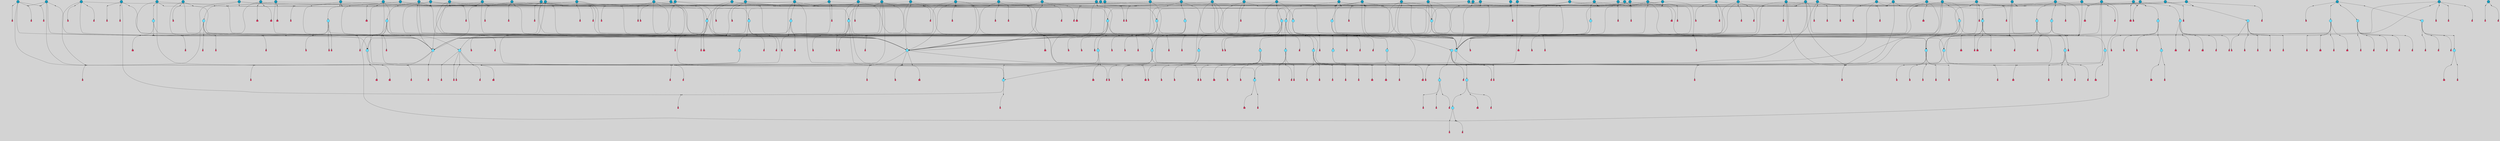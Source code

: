 // File exported with GEGELATI v1.3.1
// On the 2024-04-08 17:23:13
// With the File::TPGGraphDotExporter
digraph{
	graph[pad = "0.212, 0.055" bgcolor = lightgray]
	node[shape=circle style = filled label = ""]
		T3 [fillcolor="#66ddff"]
		T7 [fillcolor="#66ddff"]
		T9 [fillcolor="#66ddff"]
		T11 [fillcolor="#66ddff"]
		T27 [fillcolor="#66ddff"]
		T54 [fillcolor="#66ddff"]
		T95 [fillcolor="#66ddff"]
		T96 [fillcolor="#66ddff"]
		T111 [fillcolor="#66ddff"]
		T129 [fillcolor="#66ddff"]
		T212 [fillcolor="#66ddff"]
		T214 [fillcolor="#66ddff"]
		T239 [fillcolor="#1199bb"]
		T242 [fillcolor="#66ddff"]
		T277 [fillcolor="#66ddff"]
		T280 [fillcolor="#1199bb"]
		T282 [fillcolor="#66ddff"]
		T286 [fillcolor="#1199bb"]
		T305 [fillcolor="#66ddff"]
		T326 [fillcolor="#1199bb"]
		T327 [fillcolor="#66ddff"]
		T328 [fillcolor="#66ddff"]
		T329 [fillcolor="#66ddff"]
		T330 [fillcolor="#66ddff"]
		T331 [fillcolor="#66ddff"]
		T332 [fillcolor="#66ddff"]
		T333 [fillcolor="#1199bb"]
		T334 [fillcolor="#66ddff"]
		T335 [fillcolor="#66ddff"]
		T336 [fillcolor="#66ddff"]
		T337 [fillcolor="#66ddff"]
		T338 [fillcolor="#66ddff"]
		T414 [fillcolor="#1199bb"]
		T416 [fillcolor="#66ddff"]
		T419 [fillcolor="#1199bb"]
		T432 [fillcolor="#1199bb"]
		T433 [fillcolor="#1199bb"]
		T434 [fillcolor="#66ddff"]
		T65 [fillcolor="#1199bb"]
		T437 [fillcolor="#1199bb"]
		T438 [fillcolor="#1199bb"]
		T439 [fillcolor="#1199bb"]
		T445 [fillcolor="#1199bb"]
		T446 [fillcolor="#1199bb"]
		T448 [fillcolor="#1199bb"]
		T449 [fillcolor="#1199bb"]
		T450 [fillcolor="#1199bb"]
		T451 [fillcolor="#66ddff"]
		T453 [fillcolor="#66ddff"]
		T459 [fillcolor="#1199bb"]
		T465 [fillcolor="#1199bb"]
		T469 [fillcolor="#1199bb"]
		T470 [fillcolor="#1199bb"]
		T478 [fillcolor="#1199bb"]
		T481 [fillcolor="#1199bb"]
		T482 [fillcolor="#66ddff"]
		T500 [fillcolor="#66ddff"]
		T501 [fillcolor="#1199bb"]
		T506 [fillcolor="#1199bb"]
		T508 [fillcolor="#1199bb"]
		T530 [fillcolor="#1199bb"]
		T535 [fillcolor="#1199bb"]
		T541 [fillcolor="#66ddff"]
		T543 [fillcolor="#1199bb"]
		T546 [fillcolor="#1199bb"]
		T553 [fillcolor="#1199bb"]
		T563 [fillcolor="#1199bb"]
		T572 [fillcolor="#66ddff"]
		T578 [fillcolor="#1199bb"]
		T580 [fillcolor="#66ddff"]
		T581 [fillcolor="#66ddff"]
		T582 [fillcolor="#66ddff"]
		T48 [fillcolor="#66ddff"]
		T583 [fillcolor="#1199bb"]
		T584 [fillcolor="#66ddff"]
		T585 [fillcolor="#66ddff"]
		T586 [fillcolor="#66ddff"]
		T587 [fillcolor="#66ddff"]
		T588 [fillcolor="#66ddff"]
		T589 [fillcolor="#1199bb"]
		T590 [fillcolor="#1199bb"]
		T591 [fillcolor="#1199bb"]
		T595 [fillcolor="#1199bb"]
		T598 [fillcolor="#1199bb"]
		T611 [fillcolor="#1199bb"]
		T619 [fillcolor="#1199bb"]
		T627 [fillcolor="#1199bb"]
		T632 [fillcolor="#1199bb"]
		T633 [fillcolor="#1199bb"]
		T637 [fillcolor="#1199bb"]
		T639 [fillcolor="#1199bb"]
		T640 [fillcolor="#66ddff"]
		T641 [fillcolor="#66ddff"]
		T642 [fillcolor="#66ddff"]
		T643 [fillcolor="#66ddff"]
		T644 [fillcolor="#1199bb"]
		T645 [fillcolor="#66ddff"]
		T646 [fillcolor="#66ddff"]
		T609 [fillcolor="#66ddff"]
		T647 [fillcolor="#66ddff"]
		T648 [fillcolor="#1199bb"]
		T649 [fillcolor="#1199bb"]
		T651 [fillcolor="#66ddff"]
		T652 [fillcolor="#1199bb"]
		T653 [fillcolor="#1199bb"]
		T654 [fillcolor="#1199bb"]
		T658 [fillcolor="#1199bb"]
		T660 [fillcolor="#1199bb"]
		T661 [fillcolor="#1199bb"]
		T662 [fillcolor="#1199bb"]
		T663 [fillcolor="#1199bb"]
		T666 [fillcolor="#1199bb"]
		T667 [fillcolor="#1199bb"]
		T669 [fillcolor="#1199bb"]
		T670 [fillcolor="#1199bb"]
		T671 [fillcolor="#1199bb"]
		T672 [fillcolor="#1199bb"]
		T673 [fillcolor="#1199bb"]
		T674 [fillcolor="#1199bb"]
		T675 [fillcolor="#1199bb"]
		T676 [fillcolor="#1199bb"]
		T677 [fillcolor="#1199bb"]
		T678 [fillcolor="#1199bb"]
		T679 [fillcolor="#1199bb"]
		T680 [fillcolor="#1199bb"]
		T681 [fillcolor="#1199bb"]
		T682 [fillcolor="#1199bb"]
		T683 [fillcolor="#1199bb"]
		T684 [fillcolor="#1199bb"]
		T685 [fillcolor="#1199bb"]
		T686 [fillcolor="#1199bb"]
		P8215 [fillcolor="#cccccc" shape=point] //6|
		I8215 [shape=box style=invis label="6|1&2|6#1|7&#92;n10|7&2|0#1|5&#92;n9|4&0|1#2|2&#92;n8|6&0|0#1|0&#92;n"]
		P8215 -> I8215[style=invis]
		A5890 [fillcolor="#ff3366" shape=box margin=0.03 width=0 height=0 label="3"]
		T3 -> P8215 -> A5890
		P8216 [fillcolor="#cccccc" shape=point] //3|
		I8216 [shape=box style=invis label="7|6&2|4#0|2&#92;n10|3&2|7#1|4&#92;n11|6&0|4#0|1&#92;n7|1&0|0#2|6&#92;n7|6&0|3#2|6&#92;n4|0&2|6#0|1&#92;n4|4&2|5#0|2&#92;n4|6&0|4#2|7&#92;n10|0&2|3#1|5&#92;n2|6&0|5#0|2&#92;n1|0&2|3#0|7&#92;n1|6&2|0#0|5&#92;n6|2&0|1#0|7&#92;n9|2&0|3#2|7&#92;n5|3&0|6#0|6&#92;n1|7&2|5#2|3&#92;n8|1&2|7#0|6&#92;n1|0&2|5#2|1&#92;n7|1&2|2#2|5&#92;n7|4&2|6#0|3&#92;n"]
		P8216 -> I8216[style=invis]
		A5891 [fillcolor="#ff3366" shape=box margin=0.03 width=0 height=0 label="4"]
		T3 -> P8216 -> A5891
		P8217 [fillcolor="#cccccc" shape=point] //-3|
		I8217 [shape=box style=invis label="1|6&2|7#0|7&#92;n10|2&0|7#1|3&#92;n9|6&2|7#2|2&#92;n5|3&0|7#0|7&#92;n1|6&2|3#0|0&#92;n2|3&2|3#2|2&#92;n5|1&2|6#0|6&#92;n"]
		P8217 -> I8217[style=invis]
		A5892 [fillcolor="#ff3366" shape=box margin=0.03 width=0 height=0 label="7"]
		T7 -> P8217 -> A5892
		P8218 [fillcolor="#cccccc" shape=point] //5|
		I8218 [shape=box style=invis label="0|5&2|3#0|1&#92;n0|6&2|1#2|4&#92;n6|2&2|6#0|7&#92;n7|4&0|3#0|1&#92;n5|4&0|7#1|6&#92;n9|1&0|5#2|2&#92;n6|3&2|3#1|7&#92;n11|7&2|4#1|6&#92;n2|5&0|1#0|0&#92;n4|7&0|0#0|2&#92;n6|2&0|6#0|0&#92;n2|1&2|6#2|4&#92;n10|0&2|0#1|0&#92;n6|6&2|4#0|6&#92;n"]
		P8218 -> I8218[style=invis]
		A5893 [fillcolor="#ff3366" shape=box margin=0.03 width=0 height=0 label="8"]
		T7 -> P8218 -> A5893
		P8219 [fillcolor="#cccccc" shape=point] //-6|
		I8219 [shape=box style=invis label="11|1&0|7#2|0&#92;n10|4&0|1#1|0&#92;n4|3&2|4#2|1&#92;n0|5&2|0#0|0&#92;n6|1&0|0#0|3&#92;n8|2&2|0#0|4&#92;n11|4&2|0#1|6&#92;n7|0&2|6#2|3&#92;n5|3&2|6#2|0&#92;n2|0&2|0#0|4&#92;n"]
		P8219 -> I8219[style=invis]
		A5894 [fillcolor="#ff3366" shape=box margin=0.03 width=0 height=0 label="9"]
		T9 -> P8219 -> A5894
		P8220 [fillcolor="#cccccc" shape=point] //2|
		I8220 [shape=box style=invis label="6|3&2|7#1|4&#92;n8|6&0|0#2|5&#92;n2|1&0|2#0|3&#92;n8|7&0|6#0|4&#92;n2|1&2|0#0|1&#92;n0|0&2|2#2|3&#92;n6|6&0|7#2|1&#92;n6|1&0|7#2|6&#92;n5|4&2|7#0|4&#92;n0|3&0|4#2|0&#92;n11|0&2|0#2|5&#92;n4|5&2|5#2|4&#92;n5|7&0|6#0|4&#92;n9|7&2|5#0|3&#92;n5|4&2|1#0|3&#92;n5|3&0|1#1|7&#92;n0|4&0|3#2|5&#92;n"]
		P8220 -> I8220[style=invis]
		A5895 [fillcolor="#ff3366" shape=box margin=0.03 width=0 height=0 label="10"]
		T9 -> P8220 -> A5895
		P8221 [fillcolor="#cccccc" shape=point] //6|
		I8221 [shape=box style=invis label="3|0&2|7#2|2&#92;n3|2&0|4#2|5&#92;n5|1&0|2#1|0&#92;n8|7&0|1#2|0&#92;n8|5&0|3#0|6&#92;n0|2&0|2#2|3&#92;n1|5&2|5#0|5&#92;n5|6&0|6#0|7&#92;n6|7&0|0#2|6&#92;n1|2&2|3#0|0&#92;n7|7&2|3#0|4&#92;n0|7&2|7#0|6&#92;n1|0&2|2#2|7&#92;n4|4&0|1#0|0&#92;n"]
		P8221 -> I8221[style=invis]
		A5896 [fillcolor="#ff3366" shape=box margin=0.03 width=0 height=0 label="11"]
		T11 -> P8221 -> A5896
		P8222 [fillcolor="#cccccc" shape=point] //-4|
		I8222 [shape=box style=invis label="4|1&0|4#2|6&#92;n1|2&2|2#2|0&#92;n1|2&2|0#0|6&#92;n8|4&2|3#2|5&#92;n5|5&2|1#1|0&#92;n"]
		P8222 -> I8222[style=invis]
		A5897 [fillcolor="#ff3366" shape=box margin=0.03 width=0 height=0 label="12"]
		T11 -> P8222 -> A5897
		P8223 [fillcolor="#cccccc" shape=point] //2|
		I8223 [shape=box style=invis label="9|1&2|3#0|1&#92;n5|2&2|0#2|4&#92;n3|6&2|5#2|7&#92;n7|0&2|5#0|4&#92;n1|2&0|3#0|5&#92;n7|3&2|7#0|0&#92;n"]
		P8223 -> I8223[style=invis]
		A5898 [fillcolor="#ff3366" shape=box margin=0.03 width=0 height=0 label="2"]
		T27 -> P8223 -> A5898
		P8224 [fillcolor="#cccccc" shape=point] //-6|
		I8224 [shape=box style=invis label="7|5&0|4#0|4&#92;n11|0&2|5#2|1&#92;n"]
		P8224 -> I8224[style=invis]
		A5899 [fillcolor="#ff3366" shape=box margin=0.03 width=0 height=0 label="3"]
		T27 -> P8224 -> A5899
		T27 -> P8216
		P8225 [fillcolor="#cccccc" shape=point] //0|
		I8225 [shape=box style=invis label="2|5&0|1#0|6&#92;n6|1&2|2#2|7&#92;n8|0&0|3#1|4&#92;n4|3&2|5#2|4&#92;n8|1&2|4#0|0&#92;n6|6&0|1#2|6&#92;n11|7&2|4#2|5&#92;n6|2&2|4#0|2&#92;n8|5&2|4#2|4&#92;n2|1&2|1#2|2&#92;n2|7&2|5#2|6&#92;n9|7&0|5#0|4&#92;n1|2&0|5#2|6&#92;n4|2&2|3#2|7&#92;n3|3&2|1#0|2&#92;n"]
		P8225 -> I8225[style=invis]
		A5900 [fillcolor="#ff3366" shape=box margin=0.03 width=0 height=0 label="5"]
		T27 -> P8225 -> A5900
		P8226 [fillcolor="#cccccc" shape=point] //0|
		I8226 [shape=box style=invis label="4|0&0|3#2|7&#92;n10|2&0|3#1|7&#92;n3|5&0|2#0|3&#92;n4|5&0|0#2|1&#92;n10|7&2|0#1|2&#92;n5|3&2|3#1|6&#92;n9|5&2|0#0|4&#92;n5|4&2|7#0|2&#92;n10|3&2|7#1|4&#92;n7|2&0|1#2|6&#92;n8|6&0|5#0|5&#92;n8|7&2|3#0|5&#92;n2|6&2|4#0|0&#92;n"]
		P8226 -> I8226[style=invis]
		A5901 [fillcolor="#ff3366" shape=box margin=0.03 width=0 height=0 label="5"]
		T27 -> P8226 -> A5901
		P8227 [fillcolor="#cccccc" shape=point] //8|
		I8227 [shape=box style=invis label="9|0&0|1#2|0&#92;n10|1&2|5#1|4&#92;n8|2&2|6#0|4&#92;n2|4&2|5#2|3&#92;n4|2&2|2#0|2&#92;n7|5&0|2#0|0&#92;n8|2&2|1#1|3&#92;n8|7&0|7#2|1&#92;n1|1&0|0#0|7&#92;n5|6&2|5#1|0&#92;n6|6&2|5#0|0&#92;n11|4&0|3#2|6&#92;n4|2&2|4#0|7&#92;n5|6&0|1#2|0&#92;n11|3&0|2#0|7&#92;n"]
		P8227 -> I8227[style=invis]
		A5902 [fillcolor="#ff3366" shape=box margin=0.03 width=0 height=0 label="6"]
		T54 -> P8227 -> A5902
		P8228 [fillcolor="#cccccc" shape=point] //5|
		I8228 [shape=box style=invis label="3|0&2|0#0|1&#92;n3|0&0|7#0|1&#92;n5|3&0|2#2|6&#92;n4|4&2|4#2|6&#92;n11|2&0|7#1|6&#92;n2|7&2|2#2|5&#92;n9|3&2|6#2|7&#92;n7|7&0|0#0|4&#92;n6|1&2|4#2|3&#92;n5|4&2|0#1|6&#92;n1|3&0|7#0|4&#92;n"]
		P8228 -> I8228[style=invis]
		A5903 [fillcolor="#ff3366" shape=box margin=0.03 width=0 height=0 label="7"]
		T54 -> P8228 -> A5903
		P8229 [fillcolor="#cccccc" shape=point] //-10|
		I8229 [shape=box style=invis label="3|6&0|0#0|4&#92;n4|1&2|4#0|1&#92;n5|1&0|1#0|4&#92;n5|5&2|6#0|5&#92;n6|5&0|6#0|3&#92;n11|1&2|0#0|1&#92;n0|7&2|0#0|3&#92;n1|2&0|6#0|1&#92;n8|0&0|4#2|0&#92;n0|4&0|7#2|7&#92;n7|0&2|7#1|3&#92;n3|1&0|5#2|5&#92;n5|1&0|4#0|3&#92;n2|2&0|2#0|0&#92;n8|3&0|1#0|7&#92;n3|0&0|3#0|5&#92;n7|2&0|5#2|0&#92;n6|3&2|7#1|5&#92;n4|7&2|7#2|1&#92;n"]
		P8229 -> I8229[style=invis]
		A5904 [fillcolor="#ff3366" shape=box margin=0.03 width=0 height=0 label="14"]
		T54 -> P8229 -> A5904
		T54 -> P8218
		P8230 [fillcolor="#cccccc" shape=point] //4|
		I8230 [shape=box style=invis label="4|3&0|6#0|3&#92;n5|7&2|3#2|2&#92;n5|6&0|7#1|2&#92;n1|4&2|6#0|3&#92;n8|4&2|1#2|5&#92;n9|5&2|4#1|4&#92;n2|4&0|5#0|7&#92;n10|0&0|6#1|3&#92;n3|0&0|6#0|2&#92;n2|7&2|7#2|6&#92;n5|2&0|5#1|5&#92;n10|4&2|5#1|7&#92;n4|0&0|4#2|4&#92;n11|1&0|4#2|6&#92;n10|6&2|0#1|4&#92;n9|7&0|3#1|4&#92;n4|5&2|7#0|6&#92;n11|5&2|6#2|3&#92;n0|3&0|5#0|1&#92;n"]
		P8230 -> I8230[style=invis]
		A5905 [fillcolor="#ff3366" shape=box margin=0.03 width=0 height=0 label="13"]
		T95 -> P8230 -> A5905
		P8231 [fillcolor="#cccccc" shape=point] //8|
		I8231 [shape=box style=invis label="9|7&0|5#2|5&#92;n3|3&2|3#0|2&#92;n9|5&2|2#1|0&#92;n2|3&0|6#0|3&#92;n4|4&2|5#2|7&#92;n11|3&2|0#1|5&#92;n6|6&2|1#2|2&#92;n4|6&0|1#2|2&#92;n2|5&2|7#2|2&#92;n7|7&2|2#2|3&#92;n6|5&0|3#2|6&#92;n6|7&0|6#0|2&#92;n"]
		P8231 -> I8231[style=invis]
		A5906 [fillcolor="#ff3366" shape=box margin=0.03 width=0 height=0 label="14"]
		T95 -> P8231 -> A5906
		P8232 [fillcolor="#cccccc" shape=point] //2|
		I8232 [shape=box style=invis label="4|1&0|4#2|6&#92;n5|5&2|1#1|0&#92;n1|0&2|0#0|6&#92;n8|4&2|3#2|5&#92;n"]
		P8232 -> I8232[style=invis]
		T95 -> P8232 -> T11
		P8233 [fillcolor="#cccccc" shape=point] //-9|
		I8233 [shape=box style=invis label="2|0&2|0#2|1&#92;n4|4&2|4#2|6&#92;n9|1&0|3#1|7&#92;n5|3&0|2#2|6&#92;n2|7&2|2#2|5&#92;n5|4&2|0#1|6&#92;n3|0&0|7#0|1&#92;n1|3&0|7#0|4&#92;n11|6&2|2#0|7&#92;n7|7&0|0#0|4&#92;n11|0&0|7#1|6&#92;n9|3&2|6#2|7&#92;n"]
		P8233 -> I8233[style=invis]
		A5907 [fillcolor="#ff3366" shape=box margin=0.03 width=0 height=0 label="7"]
		T95 -> P8233 -> A5907
		P8234 [fillcolor="#cccccc" shape=point] //-8|
		I8234 [shape=box style=invis label="7|5&0|4#2|4&#92;n"]
		P8234 -> I8234[style=invis]
		A5908 [fillcolor="#ff3366" shape=box margin=0.03 width=0 height=0 label="3"]
		T95 -> P8234 -> A5908
		P8235 [fillcolor="#cccccc" shape=point] //6|
		I8235 [shape=box style=invis label="0|5&2|3#0|1&#92;n0|6&2|1#2|4&#92;n9|1&0|5#2|2&#92;n7|4&0|3#0|1&#92;n5|4&0|7#1|6&#92;n2|5&0|1#0|0&#92;n6|3&2|3#1|7&#92;n11|7&2|4#1|6&#92;n6|2&2|6#0|1&#92;n4|7&0|0#0|2&#92;n6|2&0|6#0|0&#92;n9|1&2|6#2|4&#92;n10|0&2|0#1|0&#92;n6|6&2|4#0|6&#92;n"]
		P8235 -> I8235[style=invis]
		A5909 [fillcolor="#ff3366" shape=box margin=0.03 width=0 height=0 label="8"]
		T96 -> P8235 -> A5909
		P8236 [fillcolor="#cccccc" shape=point] //5|
		I8236 [shape=box style=invis label="10|4&0|1#1|0&#92;n4|3&2|4#2|1&#92;n2|0&2|0#0|4&#92;n6|1&0|0#0|3&#92;n8|2&2|0#0|4&#92;n0|0&0|0#0|0&#92;n11|4&2|0#1|6&#92;n7|0&2|6#2|3&#92;n5|3&2|6#2|0&#92;n0|0&2|0#0|0&#92;n"]
		P8236 -> I8236[style=invis]
		A5910 [fillcolor="#ff3366" shape=box margin=0.03 width=0 height=0 label="9"]
		T96 -> P8236 -> A5910
		T96 -> P8215
		P8237 [fillcolor="#cccccc" shape=point] //1|
		I8237 [shape=box style=invis label="5|4&0|7#1|6&#92;n0|6&2|1#2|4&#92;n7|4&0|3#0|1&#92;n0|5&2|3#0|1&#92;n9|1&0|5#2|2&#92;n6|3&2|3#1|7&#92;n11|7&2|4#1|6&#92;n2|5&0|1#0|0&#92;n7|5&2|3#1|1&#92;n4|7&0|0#0|2&#92;n6|2&0|6#0|0&#92;n2|1&2|6#2|4&#92;n10|0&2|7#1|0&#92;n6|6&2|4#0|6&#92;n"]
		P8237 -> I8237[style=invis]
		A5911 [fillcolor="#ff3366" shape=box margin=0.03 width=0 height=0 label="8"]
		T96 -> P8237 -> A5911
		P8238 [fillcolor="#cccccc" shape=point] //-3|
		I8238 [shape=box style=invis label="8|1&2|3#0|5&#92;n0|6&0|5#0|5&#92;n3|7&2|1#0|6&#92;n3|5&0|1#0|0&#92;n9|5&2|0#0|4&#92;n3|5&0|2#0|3&#92;n10|6&2|4#1|0&#92;n9|4&2|7#2|6&#92;n1|7&2|5#2|2&#92;n"]
		P8238 -> I8238[style=invis]
		A5912 [fillcolor="#ff3366" shape=box margin=0.03 width=0 height=0 label="5"]
		T96 -> P8238 -> A5912
		P8239 [fillcolor="#cccccc" shape=point] //-5|
		I8239 [shape=box style=invis label="0|0&2|3#0|2&#92;n10|5&0|6#1|3&#92;n7|3&0|6#2|3&#92;n3|4&0|6#0|6&#92;n10|5&0|2#1|1&#92;n5|0&0|1#0|3&#92;n6|6&2|5#1|5&#92;n7|4&0|2#1|7&#92;n5|7&0|1#2|5&#92;n1|5&0|0#0|3&#92;n7|5&2|1#2|6&#92;n9|0&0|2#0|0&#92;n4|0&2|4#0|0&#92;n4|6&0|0#2|3&#92;n3|1&0|6#2|5&#92;n7|7&2|1#2|3&#92;n9|4&2|2#0|6&#92;n"]
		P8239 -> I8239[style=invis]
		T111 -> P8239 -> T9
		P8240 [fillcolor="#cccccc" shape=point] //7|
		I8240 [shape=box style=invis label="7|4&2|1#2|0&#92;n4|1&2|4#2|3&#92;n5|0&2|0#2|2&#92;n6|1&2|4#2|6&#92;n"]
		P8240 -> I8240[style=invis]
		A5913 [fillcolor="#ff3366" shape=box margin=0.03 width=0 height=0 label="9"]
		T111 -> P8240 -> A5913
		P8241 [fillcolor="#cccccc" shape=point] //2|
		I8241 [shape=box style=invis label="3|0&2|0#0|1&#92;n11|2&0|7#1|6&#92;n8|7&2|4#0|5&#92;n5|3&0|2#2|6&#92;n4|4&2|4#2|6&#92;n3|0&0|7#0|1&#92;n2|7&2|2#2|5&#92;n9|3&2|6#2|7&#92;n7|7&0|0#0|4&#92;n6|1&2|4#1|3&#92;n5|4&2|0#1|6&#92;n1|3&0|7#0|4&#92;n"]
		P8241 -> I8241[style=invis]
		A5914 [fillcolor="#ff3366" shape=box margin=0.03 width=0 height=0 label="7"]
		T111 -> P8241 -> A5914
		T111 -> P8219
		T129 -> P8227
		T129 -> P8228
		P8242 [fillcolor="#cccccc" shape=point] //10|
		I8242 [shape=box style=invis label="4|5&2|7#2|1&#92;n1|7&2|3#0|6&#92;n3|5&2|2#0|3&#92;n10|3&0|7#1|4&#92;n7|1&0|4#2|6&#92;n10|2&0|3#1|7&#92;n9|5&2|0#0|4&#92;n4|0&0|3#2|7&#92;n11|4&2|6#1|2&#92;n5|4&2|7#0|2&#92;n2|6&2|4#0|0&#92;n6|5&0|7#2|1&#92;n5|3&2|3#1|6&#92;n10|7&2|0#1|2&#92;n"]
		P8242 -> I8242[style=invis]
		A5915 [fillcolor="#ff3366" shape=box margin=0.03 width=0 height=0 label="5"]
		T129 -> P8242 -> A5915
		P8243 [fillcolor="#cccccc" shape=point] //5|
		I8243 [shape=box style=invis label="9|4&2|3#1|3&#92;n0|4&2|4#0|5&#92;n6|1&2|6#2|5&#92;n4|0&0|5#2|0&#92;n"]
		P8243 -> I8243[style=invis]
		A5916 [fillcolor="#ff3366" shape=box margin=0.03 width=0 height=0 label="7"]
		T129 -> P8243 -> A5916
		P8244 [fillcolor="#cccccc" shape=point] //6|
		I8244 [shape=box style=invis label="9|4&2|7#0|6&#92;n8|4&0|1#1|0&#92;n1|3&0|0#2|1&#92;n2|4&0|6#2|2&#92;n5|1&2|5#0|7&#92;n3|0&0|3#2|6&#92;n2|2&2|6#0|2&#92;n8|4&0|4#2|2&#92;n5|1&2|4#0|3&#92;n9|4&0|6#0|6&#92;n5|0&2|2#1|5&#92;n11|7&0|0#1|1&#92;n0|4&0|3#0|3&#92;n7|7&2|4#2|5&#92;n1|5&0|1#2|1&#92;n"]
		P8244 -> I8244[style=invis]
		A5917 [fillcolor="#ff3366" shape=box margin=0.03 width=0 height=0 label="1"]
		T129 -> P8244 -> A5917
		P8245 [fillcolor="#cccccc" shape=point] //6|
		I8245 [shape=box style=invis label="9|4&2|7#0|6&#92;n8|4&0|1#1|0&#92;n1|3&0|0#2|1&#92;n2|4&0|6#2|2&#92;n5|1&2|5#0|7&#92;n3|0&0|3#2|6&#92;n2|2&2|6#0|2&#92;n8|4&0|4#2|2&#92;n5|1&2|4#0|3&#92;n9|4&0|6#0|6&#92;n5|0&2|2#1|5&#92;n11|7&0|0#1|1&#92;n0|4&0|3#0|3&#92;n7|7&2|4#2|5&#92;n1|5&0|1#2|1&#92;n"]
		P8245 -> I8245[style=invis]
		A5918 [fillcolor="#ff3366" shape=box margin=0.03 width=0 height=0 label="1"]
		T212 -> P8245 -> A5918
		P8246 [fillcolor="#cccccc" shape=point] //10|
		I8246 [shape=box style=invis label="4|5&2|7#2|1&#92;n1|7&2|3#0|6&#92;n3|5&2|2#0|3&#92;n10|3&0|7#1|4&#92;n7|1&0|4#2|6&#92;n10|2&0|3#1|7&#92;n9|5&2|0#0|4&#92;n4|0&0|3#2|7&#92;n11|4&2|6#1|2&#92;n5|4&2|7#0|2&#92;n2|6&2|4#0|0&#92;n6|5&0|7#2|1&#92;n5|3&2|3#1|6&#92;n10|7&2|0#1|2&#92;n"]
		P8246 -> I8246[style=invis]
		A5919 [fillcolor="#ff3366" shape=box margin=0.03 width=0 height=0 label="5"]
		T212 -> P8246 -> A5919
		P8247 [fillcolor="#cccccc" shape=point] //8|
		I8247 [shape=box style=invis label="9|0&0|1#2|0&#92;n10|1&2|5#1|4&#92;n8|2&2|6#0|4&#92;n2|4&2|5#2|3&#92;n4|2&2|2#0|2&#92;n7|5&0|2#0|0&#92;n8|2&2|1#1|3&#92;n8|7&0|7#2|1&#92;n1|1&0|0#0|7&#92;n5|6&2|5#1|0&#92;n6|6&2|5#0|0&#92;n11|4&0|3#2|6&#92;n4|2&2|4#0|7&#92;n5|6&0|1#2|0&#92;n11|3&0|2#0|7&#92;n"]
		P8247 -> I8247[style=invis]
		A5920 [fillcolor="#ff3366" shape=box margin=0.03 width=0 height=0 label="6"]
		T212 -> P8247 -> A5920
		P8248 [fillcolor="#cccccc" shape=point] //5|
		I8248 [shape=box style=invis label="3|0&2|0#0|1&#92;n3|0&0|7#0|1&#92;n5|3&0|2#2|6&#92;n4|4&2|4#2|6&#92;n11|2&0|7#1|6&#92;n2|7&2|2#2|5&#92;n9|3&2|6#2|7&#92;n7|7&0|0#0|4&#92;n6|1&2|4#2|3&#92;n5|4&2|0#1|6&#92;n1|3&0|7#0|4&#92;n"]
		P8248 -> I8248[style=invis]
		A5921 [fillcolor="#ff3366" shape=box margin=0.03 width=0 height=0 label="7"]
		T212 -> P8248 -> A5921
		P8249 [fillcolor="#cccccc" shape=point] //5|
		I8249 [shape=box style=invis label="9|4&2|3#1|3&#92;n0|4&2|4#0|5&#92;n6|1&2|6#2|5&#92;n4|0&0|5#2|0&#92;n"]
		P8249 -> I8249[style=invis]
		A5922 [fillcolor="#ff3366" shape=box margin=0.03 width=0 height=0 label="7"]
		T212 -> P8249 -> A5922
		P8250 [fillcolor="#cccccc" shape=point] //6|
		I8250 [shape=box style=invis label="9|4&2|7#0|6&#92;n8|4&0|1#1|0&#92;n1|3&0|0#2|1&#92;n2|4&0|6#2|2&#92;n5|1&2|5#0|7&#92;n3|0&0|3#2|6&#92;n2|2&2|6#0|2&#92;n8|4&0|4#2|2&#92;n5|1&2|4#0|3&#92;n9|4&0|6#0|6&#92;n5|0&2|2#1|5&#92;n11|7&0|0#1|1&#92;n0|4&0|3#0|3&#92;n7|7&2|4#2|5&#92;n1|5&0|1#2|1&#92;n"]
		P8250 -> I8250[style=invis]
		A5923 [fillcolor="#ff3366" shape=box margin=0.03 width=0 height=0 label="1"]
		T214 -> P8250 -> A5923
		P8251 [fillcolor="#cccccc" shape=point] //10|
		I8251 [shape=box style=invis label="4|5&2|7#2|1&#92;n1|7&2|3#0|6&#92;n3|5&2|2#0|3&#92;n10|3&0|7#1|4&#92;n7|1&0|4#2|6&#92;n10|2&0|3#1|7&#92;n9|5&2|0#0|4&#92;n4|0&0|3#2|7&#92;n11|4&2|6#1|2&#92;n5|4&2|7#0|2&#92;n2|6&2|4#0|0&#92;n6|5&0|7#2|1&#92;n5|3&2|3#1|6&#92;n10|7&2|0#1|2&#92;n"]
		P8251 -> I8251[style=invis]
		A5924 [fillcolor="#ff3366" shape=box margin=0.03 width=0 height=0 label="5"]
		T214 -> P8251 -> A5924
		P8252 [fillcolor="#cccccc" shape=point] //5|
		I8252 [shape=box style=invis label="3|0&2|0#0|1&#92;n3|0&0|7#0|1&#92;n5|3&0|2#2|6&#92;n4|4&2|4#2|6&#92;n11|2&0|7#1|6&#92;n2|7&2|2#2|5&#92;n9|3&2|6#2|7&#92;n7|7&0|0#0|4&#92;n6|1&2|4#2|3&#92;n5|4&2|0#1|6&#92;n1|3&0|7#0|4&#92;n"]
		P8252 -> I8252[style=invis]
		A5925 [fillcolor="#ff3366" shape=box margin=0.03 width=0 height=0 label="7"]
		T214 -> P8252 -> A5925
		P8253 [fillcolor="#cccccc" shape=point] //8|
		I8253 [shape=box style=invis label="9|0&0|1#2|0&#92;n10|1&2|5#1|4&#92;n8|2&2|6#0|4&#92;n2|4&2|5#2|3&#92;n4|2&2|2#0|2&#92;n7|5&0|2#0|0&#92;n8|2&2|1#1|3&#92;n8|7&0|7#2|1&#92;n1|1&0|0#0|7&#92;n5|6&2|5#1|0&#92;n6|6&2|5#0|0&#92;n11|4&0|3#2|6&#92;n4|2&2|4#0|7&#92;n5|6&0|1#2|0&#92;n11|3&0|2#0|7&#92;n"]
		P8253 -> I8253[style=invis]
		A5926 [fillcolor="#ff3366" shape=box margin=0.03 width=0 height=0 label="6"]
		T214 -> P8253 -> A5926
		P8254 [fillcolor="#cccccc" shape=point] //5|
		I8254 [shape=box style=invis label="9|4&2|3#1|3&#92;n0|4&2|4#0|5&#92;n6|1&2|6#2|5&#92;n4|0&0|5#2|0&#92;n"]
		P8254 -> I8254[style=invis]
		A5927 [fillcolor="#ff3366" shape=box margin=0.03 width=0 height=0 label="7"]
		T214 -> P8254 -> A5927
		P8255 [fillcolor="#cccccc" shape=point] //-4|
		I8255 [shape=box style=invis label="3|0&2|0#2|1&#92;n11|0&0|7#1|6&#92;n11|6&2|2#0|7&#92;n4|4&2|4#2|6&#92;n2|7&2|2#0|5&#92;n1|3&0|4#0|4&#92;n5|3&0|2#2|6&#92;n7|7&0|0#0|4&#92;n6|1&2|4#2|3&#92;n10|0&0|7#1|4&#92;n3|0&0|7#0|1&#92;n9|3&2|6#2|7&#92;n"]
		P8255 -> I8255[style=invis]
		A5928 [fillcolor="#ff3366" shape=box margin=0.03 width=0 height=0 label="7"]
		T239 -> P8255 -> A5928
		P8256 [fillcolor="#cccccc" shape=point] //-2|
		I8256 [shape=box style=invis label="9|5&0|3#2|4&#92;n9|0&2|0#0|1&#92;n0|2&2|2#2|0&#92;n6|7&0|6#1|2&#92;n3|6&0|3#0|5&#92;n10|7&0|6#1|1&#92;n8|5&2|4#2|2&#92;n11|7&2|7#0|5&#92;n2|7&2|5#0|3&#92;n7|0&2|4#1|6&#92;n6|5&0|0#0|6&#92;n1|5&0|4#0|0&#92;n4|6&2|2#0|6&#92;n3|3&2|1#0|5&#92;n4|7&0|0#2|4&#92;n5|5&2|5#0|2&#92;n2|6&0|0#2|0&#92;n9|1&2|6#2|2&#92;n"]
		P8256 -> I8256[style=invis]
		T239 -> P8256 -> T96
		P8257 [fillcolor="#cccccc" shape=point] //-7|
		I8257 [shape=box style=invis label="11|2&2|6#1|1&#92;n2|3&0|6#2|3&#92;n10|0&0|2#1|4&#92;n"]
		P8257 -> I8257[style=invis]
		T239 -> P8257 -> T111
		P8258 [fillcolor="#cccccc" shape=point] //7|
		I8258 [shape=box style=invis label="7|0&2|1#2|0&#92;n9|7&2|1#1|7&#92;n8|2&0|1#1|0&#92;n6|6&0|2#1|1&#92;n2|2&0|5#0|0&#92;n5|7&0|0#2|1&#92;n5|1&2|5#1|5&#92;n4|7&2|4#2|3&#92;n10|5&2|2#1|5&#92;n1|3&2|2#2|0&#92;n10|2&2|6#1|5&#92;n"]
		P8258 -> I8258[style=invis]
		A5929 [fillcolor="#ff3366" shape=box margin=0.03 width=0 height=0 label="1"]
		T239 -> P8258 -> A5929
		T239 -> P8238
		P8259 [fillcolor="#cccccc" shape=point] //5|
		I8259 [shape=box style=invis label="1|6&2|7#0|7&#92;n9|2&2|7#2|2&#92;n10|2&0|7#1|3&#92;n5|3&0|7#0|7&#92;n7|0&2|7#2|2&#92;n1|6&2|3#0|0&#92;n2|3&2|3#2|2&#92;n"]
		P8259 -> I8259[style=invis]
		A5930 [fillcolor="#ff3366" shape=box margin=0.03 width=0 height=0 label="7"]
		T242 -> P8259 -> A5930
		P8260 [fillcolor="#cccccc" shape=point] //-8|
		I8260 [shape=box style=invis label="7|5&0|2#2|1&#92;n1|0&2|6#0|0&#92;n7|1&2|6#1|1&#92;n8|7&0|3#1|6&#92;n3|7&2|3#2|4&#92;n"]
		P8260 -> I8260[style=invis]
		A5931 [fillcolor="#ff3366" shape=box margin=0.03 width=0 height=0 label="2"]
		T242 -> P8260 -> A5931
		P8261 [fillcolor="#cccccc" shape=point] //-3|
		I8261 [shape=box style=invis label="1|1&2|1#0|1&#92;n1|4&0|0#2|4&#92;n11|0&2|3#0|2&#92;n11|6&0|4#0|1&#92;n5|2&0|6#1|5&#92;n3|7&2|6#2|7&#92;n7|7&0|1#2|1&#92;n9|5&2|2#2|0&#92;n6|5&2|6#1|4&#92;n0|7&0|5#2|4&#92;n8|1&0|0#2|3&#92;n0|5&0|3#0|5&#92;n2|0&2|4#0|5&#92;n7|5&2|7#1|3&#92;n8|3&0|0#1|2&#92;n"]
		P8261 -> I8261[style=invis]
		A5932 [fillcolor="#ff3366" shape=box margin=0.03 width=0 height=0 label="1"]
		T242 -> P8261 -> A5932
		P8262 [fillcolor="#cccccc" shape=point] //-9|
		I8262 [shape=box style=invis label="4|7&0|0#0|2&#92;n6|2&0|1#0|0&#92;n6|2&2|6#0|7&#92;n9|0&2|7#1|1&#92;n7|4&0|3#0|1&#92;n10|6&2|1#1|1&#92;n9|1&0|5#2|2&#92;n5|4&0|7#2|6&#92;n2|5&0|1#0|0&#92;n0|5&2|5#0|1&#92;n11|7&2|4#1|6&#92;n2|1&2|6#2|4&#92;n10|0&0|0#1|0&#92;n6|6&2|4#0|6&#92;n"]
		P8262 -> I8262[style=invis]
		T277 -> P8262 -> T214
		P8263 [fillcolor="#cccccc" shape=point] //7|
		I8263 [shape=box style=invis label="7|4&2|7#0|4&#92;n4|6&0|1#2|5&#92;n2|1&2|3#0|0&#92;n4|3&2|0#0|1&#92;n0|0&2|7#2|7&#92;n7|7&0|5#2|3&#92;n5|0&2|1#2|2&#92;n10|0&0|4#1|2&#92;n4|4&0|7#0|0&#92;n6|7&0|2#0|1&#92;n1|4&2|5#0|4&#92;n"]
		P8263 -> I8263[style=invis]
		A5933 [fillcolor="#ff3366" shape=box margin=0.03 width=0 height=0 label="0"]
		T277 -> P8263 -> A5933
		P8264 [fillcolor="#cccccc" shape=point] //1|
		I8264 [shape=box style=invis label="5|1&0|6#2|7&#92;n2|4&0|4#2|2&#92;n0|6&0|5#0|4&#92;n10|6&2|5#1|6&#92;n9|3&0|1#1|7&#92;n10|3&2|2#1|0&#92;n5|0&0|0#2|1&#92;n11|3&2|3#1|5&#92;n10|3&0|1#1|0&#92;n2|4&0|1#0|1&#92;n0|2&0|3#2|4&#92;n9|2&2|1#2|5&#92;n11|7&2|6#2|6&#92;n"]
		P8264 -> I8264[style=invis]
		T277 -> P8264 -> T7
		P8265 [fillcolor="#cccccc" shape=point] //6|
		I8265 [shape=box style=invis label="7|0&2|5#1|2&#92;n10|6&2|1#1|3&#92;n7|5&0|2#0|7&#92;n10|7&0|1#1|5&#92;n4|6&2|5#0|5&#92;n4|4&0|7#2|7&#92;n"]
		P8265 -> I8265[style=invis]
		A5934 [fillcolor="#ff3366" shape=box margin=0.03 width=0 height=0 label="7"]
		T277 -> P8265 -> A5934
		P8266 [fillcolor="#cccccc" shape=point] //-2|
		I8266 [shape=box style=invis label="3|0&2|0#0|1&#92;n4|1&0|3#2|2&#92;n11|2&0|7#1|6&#92;n8|7&2|4#0|5&#92;n6|1&2|4#1|3&#92;n4|4&2|4#2|6&#92;n3|0&0|7#0|1&#92;n9|3&2|6#2|7&#92;n7|7&0|0#0|4&#92;n5|3&0|2#2|6&#92;n5|4&2|0#1|6&#92;n1|3&0|7#0|4&#92;n"]
		P8266 -> I8266[style=invis]
		A5935 [fillcolor="#ff3366" shape=box margin=0.03 width=0 height=0 label="7"]
		T277 -> P8266 -> A5935
		T280 -> P8230
		P8267 [fillcolor="#cccccc" shape=point] //1|
		I8267 [shape=box style=invis label="0|4&0|1#0|1&#92;n10|5&2|5#1|6&#92;n7|7&2|5#2|2&#92;n9|5&0|7#2|7&#92;n8|4&0|3#2|7&#92;n11|0&2|3#0|5&#92;n7|0&0|0#0|1&#92;n4|2&0|4#0|5&#92;n5|1&0|6#2|7&#92;n11|3&0|7#1|3&#92;n"]
		P8267 -> I8267[style=invis]
		T280 -> P8267 -> T7
		P8268 [fillcolor="#cccccc" shape=point] //-3|
		I8268 [shape=box style=invis label="4|5&0|0#0|0&#92;n4|7&0|0#0|2&#92;n0|6&2|1#2|4&#92;n9|1&0|5#2|2&#92;n10|0&2|0#1|0&#92;n6|6&2|4#0|6&#92;n2|5&0|1#0|0&#92;n6|3&2|3#1|7&#92;n11|7&2|4#1|6&#92;n6|2&2|6#0|1&#92;n6|2&0|0#0|0&#92;n9|1&2|6#2|4&#92;n10|4&0|3#1|1&#92;n5|4&2|7#1|6&#92;n"]
		P8268 -> I8268[style=invis]
		T280 -> P8268 -> T95
		P8269 [fillcolor="#cccccc" shape=point] //-4|
		I8269 [shape=box style=invis label="5|5&2|1#1|0&#92;n4|1&0|4#2|6&#92;n2|4&2|3#2|5&#92;n1|0&2|0#2|6&#92;n1|4&2|5#0|7&#92;n"]
		P8269 -> I8269[style=invis]
		T282 -> P8269 -> T11
		P8270 [fillcolor="#cccccc" shape=point] //5|
		I8270 [shape=box style=invis label="3|0&2|0#2|1&#92;n3|0&0|7#0|1&#92;n5|3&0|2#2|6&#92;n4|4&2|4#2|6&#92;n5|4&2|0#1|6&#92;n2|7&2|2#2|5&#92;n1|3&0|7#0|4&#92;n11|6&2|2#0|7&#92;n7|7&0|0#0|4&#92;n6|1&2|4#2|3&#92;n11|0&0|7#1|6&#92;n9|3&2|6#2|7&#92;n"]
		P8270 -> I8270[style=invis]
		A5936 [fillcolor="#ff3366" shape=box margin=0.03 width=0 height=0 label="7"]
		T282 -> P8270 -> A5936
		P8271 [fillcolor="#cccccc" shape=point] //10|
		I8271 [shape=box style=invis label="6|6&2|5#0|4&#92;n1|0&0|5#2|3&#92;n10|5&2|5#1|5&#92;n10|6&2|1#1|0&#92;n9|6&2|3#0|3&#92;n9|6&2|2#2|1&#92;n7|5&2|2#0|7&#92;n"]
		P8271 -> I8271[style=invis]
		A5937 [fillcolor="#ff3366" shape=box margin=0.03 width=0 height=0 label="7"]
		T282 -> P8271 -> A5937
		T282 -> P8234
		P8272 [fillcolor="#cccccc" shape=point] //2|
		I8272 [shape=box style=invis label="0|3&0|0#2|7&#92;n3|6&2|5#2|5&#92;n7|4&0|0#1|1&#92;n4|1&0|0#0|6&#92;n1|6&0|2#0|1&#92;n8|6&0|2#2|4&#92;n4|4&2|4#0|3&#92;n1|0&2|4#0|1&#92;n9|2&2|3#0|7&#92;n10|5&2|2#1|1&#92;n10|6&0|1#1|2&#92;n3|3&2|2#0|5&#92;n11|3&0|2#1|0&#92;n4|5&0|6#0|4&#92;n0|7&0|6#2|2&#92;n3|2&0|5#0|1&#92;n"]
		P8272 -> I8272[style=invis]
		A5938 [fillcolor="#ff3366" shape=box margin=0.03 width=0 height=0 label="1"]
		T282 -> P8272 -> A5938
		T286 -> P8266
		P8273 [fillcolor="#cccccc" shape=point] //-3|
		I8273 [shape=box style=invis label="8|4&0|1#1|0&#92;n7|4&0|6#0|0&#92;n3|6&0|6#2|2&#92;n9|4&0|0#2|7&#92;n0|7&2|7#2|7&#92;n0|2&2|7#0|5&#92;n6|3&0|3#0|7&#92;n11|6&0|0#2|2&#92;n2|0&2|3#2|2&#92;n10|1&0|6#1|3&#92;n2|5&0|0#0|1&#92;n4|3&0|1#2|5&#92;n1|6&2|0#0|0&#92;n"]
		P8273 -> I8273[style=invis]
		A5939 [fillcolor="#ff3366" shape=box margin=0.03 width=0 height=0 label="1"]
		T286 -> P8273 -> A5939
		P8274 [fillcolor="#cccccc" shape=point] //5|
		I8274 [shape=box style=invis label="3|0&2|0#0|1&#92;n3|0&0|7#0|3&#92;n5|3&0|2#2|6&#92;n4|4&2|4#2|6&#92;n11|2&0|7#1|6&#92;n9|3&2|6#2|7&#92;n2|7&2|2#2|5&#92;n7|7&0|0#0|4&#92;n6|1&2|4#2|3&#92;n1|3&0|7#0|4&#92;n"]
		P8274 -> I8274[style=invis]
		A5940 [fillcolor="#ff3366" shape=box margin=0.03 width=0 height=0 label="7"]
		T286 -> P8274 -> A5940
		P8275 [fillcolor="#cccccc" shape=point] //-5|
		I8275 [shape=box style=invis label="10|6&2|5#1|6&#92;n9|3&0|1#1|7&#92;n2|4&0|1#0|1&#92;n11|3&0|7#1|6&#92;n5|1&0|6#2|7&#92;n8|0&0|0#0|1&#92;n0|6&0|7#0|4&#92;n6|7&2|6#2|6&#92;n11|0&2|3#0|5&#92;n"]
		P8275 -> I8275[style=invis]
		T286 -> P8275 -> T7
		P8276 [fillcolor="#cccccc" shape=point] //-5|
		I8276 [shape=box style=invis label="8|4&0|1#1|4&#92;n11|6&0|0#2|2&#92;n8|5&2|4#1|1&#92;n9|4&0|0#2|7&#92;n3|7&0|7#2|7&#92;n2|5&0|0#0|1&#92;n6|3&0|3#0|7&#92;n3|6&0|6#2|2&#92;n2|0&2|3#2|2&#92;n2|2&2|1#2|3&#92;n6|0&2|3#0|3&#92;n10|1&0|6#1|3&#92;n"]
		P8276 -> I8276[style=invis]
		A5941 [fillcolor="#ff3366" shape=box margin=0.03 width=0 height=0 label="1"]
		T286 -> P8276 -> A5941
		P8277 [fillcolor="#cccccc" shape=point] //7|
		I8277 [shape=box style=invis label="7|0&2|1#2|0&#92;n9|7&2|1#1|7&#92;n8|2&0|1#1|0&#92;n6|6&0|2#1|1&#92;n2|2&0|5#0|0&#92;n5|7&0|0#2|1&#92;n5|1&2|5#1|5&#92;n4|7&2|4#2|3&#92;n10|5&2|2#1|5&#92;n1|3&2|2#2|0&#92;n10|2&2|6#1|5&#92;n"]
		P8277 -> I8277[style=invis]
		A5942 [fillcolor="#ff3366" shape=box margin=0.03 width=0 height=0 label="1"]
		T305 -> P8277 -> A5942
		P8278 [fillcolor="#cccccc" shape=point] //4|
		I8278 [shape=box style=invis label="7|1&2|6#1|3&#92;n10|1&0|3#1|6&#92;n8|5&2|3#2|1&#92;n11|5&0|0#2|6&#92;n4|1&0|6#0|0&#92;n11|1&0|2#0|3&#92;n2|0&2|1#0|7&#92;n"]
		P8278 -> I8278[style=invis]
		A5943 [fillcolor="#ff3366" shape=box margin=0.03 width=0 height=0 label="2"]
		T305 -> P8278 -> A5943
		P8279 [fillcolor="#cccccc" shape=point] //2|
		I8279 [shape=box style=invis label="10|4&0|5#1|0&#92;n8|1&0|7#1|4&#92;n3|0&2|3#0|1&#92;n0|3&0|3#0|2&#92;n"]
		P8279 -> I8279[style=invis]
		T305 -> P8279 -> T242
		P8280 [fillcolor="#cccccc" shape=point] //6|
		I8280 [shape=box style=invis label="10|4&2|6#1|2&#92;n8|4&0|1#1|0&#92;n0|4&2|6#0|0&#92;n8|4&2|5#2|1&#92;n7|5&2|5#1|0&#92;n3|6&0|6#2|2&#92;n1|7&0|7#0|5&#92;n2|0&0|7#2|4&#92;n2|6&2|2#0|0&#92;n0|7&2|7#0|7&#92;n11|6&0|4#2|2&#92;n5|5&0|0#0|1&#92;n10|1&0|0#1|0&#92;n7|3&0|1#2|5&#92;n9|2&2|7#1|5&#92;n9|4&2|6#2|7&#92;n1|6&2|4#2|2&#92;n3|3&2|2#0|7&#92;n1|6&2|0#0|0&#92;n6|4&2|6#1|0&#92;n"]
		P8280 -> I8280[style=invis]
		A5944 [fillcolor="#ff3366" shape=box margin=0.03 width=0 height=0 label="1"]
		T305 -> P8280 -> A5944
		P8281 [fillcolor="#cccccc" shape=point] //9|
		I8281 [shape=box style=invis label="0|6&2|1#2|3&#92;n7|4&0|3#0|1&#92;n0|5&2|3#0|1&#92;n9|1&0|5#2|2&#92;n6|6&2|3#1|7&#92;n11|7&2|4#1|6&#92;n2|5&0|1#0|0&#92;n7|5&2|3#1|1&#92;n5|4&0|7#1|6&#92;n4|7&0|0#0|2&#92;n2|1&2|6#2|4&#92;n10|0&2|7#1|0&#92;n6|6&2|4#0|6&#92;n"]
		P8281 -> I8281[style=invis]
		A5945 [fillcolor="#ff3366" shape=box margin=0.03 width=0 height=0 label="8"]
		T305 -> P8281 -> A5945
		P8282 [fillcolor="#cccccc" shape=point] //4|
		I8282 [shape=box style=invis label="9|5&0|3#2|4&#92;n2|5&2|2#2|0&#92;n7|6&0|1#2|3&#92;n10|6&2|2#1|5&#92;n11|5&2|3#2|0&#92;n9|4&2|7#2|3&#92;n5|0&0|6#0|3&#92;n5|1&0|3#1|1&#92;n"]
		P8282 -> I8282[style=invis]
		A5946 [fillcolor="#ff3366" shape=box margin=0.03 width=0 height=0 label="1"]
		T326 -> P8282 -> A5946
		P8283 [fillcolor="#cccccc" shape=point] //-9|
		I8283 [shape=box style=invis label="4|7&2|6#0|5&#92;n11|3&0|2#2|6&#92;n10|2&2|4#1|6&#92;n3|0&2|6#2|7&#92;n4|3&0|5#0|7&#92;n2|3&0|7#0|7&#92;n10|6&0|7#1|5&#92;n10|1&2|2#1|1&#92;n1|7&0|3#2|6&#92;n"]
		P8283 -> I8283[style=invis]
		A5947 [fillcolor="#ff3366" shape=box margin=0.03 width=0 height=0 label="4"]
		T326 -> P8283 -> A5947
		P8284 [fillcolor="#cccccc" shape=point] //7|
		I8284 [shape=box style=invis label="7|2&0|1#1|3&#92;n7|7&0|0#0|4&#92;n4|4&2|4#2|6&#92;n2|3&2|2#2|5&#92;n8|0&0|2#2|1&#92;n9|3&2|6#2|7&#92;n6|4&2|4#2|3&#92;n5|3&0|7#0|4&#92;n6|4&2|0#1|6&#92;n3|3&2|0#0|1&#92;n"]
		P8284 -> I8284[style=invis]
		A5948 [fillcolor="#ff3366" shape=box margin=0.03 width=0 height=0 label="7"]
		T326 -> P8284 -> A5948
		P8285 [fillcolor="#cccccc" shape=point] //3|
		I8285 [shape=box style=invis label="10|5&2|7#1|2&#92;n2|6&2|7#2|1&#92;n3|7&2|6#2|6&#92;n10|3&0|3#1|3&#92;n3|4&2|5#2|7&#92;n1|0&0|4#0|3&#92;n6|1&2|1#1|5&#92;n"]
		P8285 -> I8285[style=invis]
		T326 -> P8285 -> T54
		P8286 [fillcolor="#cccccc" shape=point] //6|
		I8286 [shape=box style=invis label="1|0&2|5#2|1&#92;n1|7&2|5#2|3&#92;n7|4&2|6#0|3&#92;n3|1&0|3#0|5&#92;n7|1&0|0#2|6&#92;n4|0&2|6#0|1&#92;n4|6&0|4#2|7&#92;n3|0&2|1#0|4&#92;n11|6&0|4#0|1&#92;n1|0&2|3#0|7&#92;n1|6&2|0#0|5&#92;n6|2&0|1#0|7&#92;n5|3&0|6#0|6&#92;n10|6&0|3#1|6&#92;n10|0&2|0#1|0&#92;n8|1&2|7#0|6&#92;n10|3&2|3#1|4&#92;n7|6&2|4#0|7&#92;n"]
		P8286 -> I8286[style=invis]
		T326 -> P8286 -> T7
		P8287 [fillcolor="#cccccc" shape=point] //-4|
		I8287 [shape=box style=invis label="4|1&0|4#2|6&#92;n1|2&2|2#2|0&#92;n1|2&2|0#0|6&#92;n8|4&2|3#2|5&#92;n5|5&2|1#1|0&#92;n"]
		P8287 -> I8287[style=invis]
		A5949 [fillcolor="#ff3366" shape=box margin=0.03 width=0 height=0 label="12"]
		T330 -> P8287 -> A5949
		P8288 [fillcolor="#cccccc" shape=point] //6|
		I8288 [shape=box style=invis label="3|0&2|7#2|2&#92;n3|2&0|4#2|5&#92;n5|1&0|2#1|0&#92;n8|7&0|1#2|0&#92;n8|5&0|3#0|6&#92;n0|2&0|2#2|3&#92;n1|5&2|5#0|5&#92;n5|6&0|6#0|7&#92;n6|7&0|0#2|6&#92;n1|2&2|3#0|0&#92;n7|7&2|3#0|4&#92;n0|7&2|7#0|6&#92;n1|0&2|2#2|7&#92;n4|4&0|1#0|0&#92;n"]
		P8288 -> I8288[style=invis]
		A5950 [fillcolor="#ff3366" shape=box margin=0.03 width=0 height=0 label="11"]
		T330 -> P8288 -> A5950
		P8289 [fillcolor="#cccccc" shape=point] //-3|
		I8289 [shape=box style=invis label="8|1&2|3#0|5&#92;n0|6&0|5#0|5&#92;n3|7&2|1#0|6&#92;n3|5&0|1#0|0&#92;n9|5&2|0#0|4&#92;n3|5&0|2#0|3&#92;n10|6&2|4#1|0&#92;n9|4&2|7#2|6&#92;n1|7&2|5#2|2&#92;n"]
		P8289 -> I8289[style=invis]
		A5951 [fillcolor="#ff3366" shape=box margin=0.03 width=0 height=0 label="5"]
		T332 -> P8289 -> A5951
		P8290 [fillcolor="#cccccc" shape=point] //-2|
		I8290 [shape=box style=invis label="11|7&2|0#1|7&#92;n4|3&0|1#2|5&#92;n0|4&2|4#2|7&#92;n1|6&0|0#0|4&#92;n4|0&0|0#0|5&#92;n0|6&2|3#2|0&#92;n9|6&2|5#1|3&#92;n0|7&2|1#2|5&#92;n4|4&0|5#0|1&#92;n10|4&0|0#1|0&#92;n"]
		P8290 -> I8290[style=invis]
		A5952 [fillcolor="#ff3366" shape=box margin=0.03 width=0 height=0 label="12"]
		T328 -> P8290 -> A5952
		P8291 [fillcolor="#cccccc" shape=point] //-3|
		I8291 [shape=box style=invis label="1|6&2|7#0|7&#92;n10|2&0|7#1|3&#92;n9|6&2|7#2|2&#92;n5|3&0|7#0|7&#92;n1|6&2|3#0|0&#92;n2|3&2|3#2|2&#92;n5|1&2|6#0|6&#92;n"]
		P8291 -> I8291[style=invis]
		A5953 [fillcolor="#ff3366" shape=box margin=0.03 width=0 height=0 label="7"]
		T331 -> P8291 -> A5953
		P8292 [fillcolor="#cccccc" shape=point] //-3|
		I8292 [shape=box style=invis label="7|2&2|4#0|2&#92;n4|1&2|6#0|1&#92;n11|6&0|4#0|1&#92;n7|1&0|0#2|6&#92;n6|2&0|1#0|7&#92;n10|3&2|7#1|4&#92;n3|5&2|3#0|1&#92;n4|4&2|5#0|2&#92;n4|6&0|4#2|7&#92;n2|5&0|5#0|2&#92;n10|0&2|3#1|4&#92;n0|1&2|7#0|6&#92;n7|6&0|3#2|6&#92;n1|3&0|6#2|0&#92;n5|3&0|6#0|6&#92;n1|4&2|5#2|3&#92;n1|6&2|0#0|5&#92;n9|2&0|3#2|7&#92;n7|1&2|2#2|5&#92;n"]
		P8292 -> I8292[style=invis]
		T328 -> P8292 -> T329
		P8293 [fillcolor="#cccccc" shape=point] //-3|
		I8293 [shape=box style=invis label="3|7&0|0#0|2&#92;n11|5&0|1#1|1&#92;n4|1&0|6#2|6&#92;n4|0&0|1#0|5&#92;n"]
		P8293 -> I8293[style=invis]
		T329 -> P8293 -> T327
		P8294 [fillcolor="#cccccc" shape=point] //1|
		I8294 [shape=box style=invis label="5|1&0|6#2|7&#92;n2|4&0|4#2|2&#92;n0|6&0|5#0|4&#92;n10|6&2|5#1|6&#92;n9|3&0|1#1|7&#92;n10|3&2|2#1|0&#92;n5|0&0|0#2|1&#92;n11|3&2|3#1|5&#92;n10|3&0|1#1|0&#92;n2|4&0|1#0|1&#92;n0|2&0|3#2|4&#92;n9|2&2|1#2|5&#92;n11|7&2|6#2|6&#92;n"]
		P8294 -> I8294[style=invis]
		T327 -> P8294 -> T331
		P8295 [fillcolor="#cccccc" shape=point] //5|
		I8295 [shape=box style=invis label="10|4&2|6#1|2&#92;n8|4&0|1#1|0&#92;n0|4&2|6#0|0&#92;n8|4&2|5#2|1&#92;n7|5&2|5#1|0&#92;n3|6&0|6#2|2&#92;n1|7&0|7#0|5&#92;n2|0&0|7#2|4&#92;n9|4&2|6#2|7&#92;n2|6&2|2#0|0&#92;n11|7&2|7#0|7&#92;n5|5&0|0#0|1&#92;n10|1&0|0#1|0&#92;n7|3&0|1#2|5&#92;n9|2&2|7#1|5&#92;n9|0&2|5#1|2&#92;n1|6&2|4#2|2&#92;n3|3&2|2#0|7&#92;n1|6&2|0#0|0&#92;n6|4&2|6#1|0&#92;n"]
		P8295 -> I8295[style=invis]
		A5954 [fillcolor="#ff3366" shape=box margin=0.03 width=0 height=0 label="1"]
		T329 -> P8295 -> A5954
		P8296 [fillcolor="#cccccc" shape=point] //5|
		I8296 [shape=box style=invis label="0|5&2|3#0|1&#92;n0|6&2|1#2|4&#92;n6|2&2|6#0|7&#92;n7|4&0|3#0|1&#92;n5|4&0|7#1|6&#92;n9|1&0|5#2|2&#92;n6|3&2|3#1|7&#92;n11|7&2|4#1|6&#92;n2|5&0|1#0|0&#92;n4|7&0|0#0|2&#92;n6|2&0|6#0|0&#92;n2|1&2|6#2|4&#92;n10|0&2|0#1|0&#92;n6|6&2|4#0|6&#92;n"]
		P8296 -> I8296[style=invis]
		A5955 [fillcolor="#ff3366" shape=box margin=0.03 width=0 height=0 label="8"]
		T331 -> P8296 -> A5955
		P8297 [fillcolor="#cccccc" shape=point] //-2|
		I8297 [shape=box style=invis label="4|1&0|4#0|3&#92;n4|2&0|5#2|0&#92;n5|5&2|6#0|5&#92;n1|4&0|1#0|2&#92;n6|3&2|7#1|5&#92;n0|4&2|0#0|3&#92;n8|5&2|5#1|2&#92;n10|7&2|7#1|1&#92;n3|4&0|0#2|1&#92;n3|6&2|5#2|5&#92;n8|3&0|1#0|7&#92;n10|0&2|7#1|3&#92;n4|1&2|4#0|1&#92;n9|3&2|0#0|4&#92;n3|6&2|0#0|4&#92;n1|2&0|6#2|1&#92;n4|0&2|1#2|2&#92;n"]
		P8297 -> I8297[style=invis]
		A5956 [fillcolor="#ff3366" shape=box margin=0.03 width=0 height=0 label="14"]
		T327 -> P8297 -> A5956
		P8298 [fillcolor="#cccccc" shape=point] //5|
		I8298 [shape=box style=invis label="8|1&2|6#0|6&#92;n3|0&0|7#0|1&#92;n11|3&0|2#2|6&#92;n4|4&2|4#2|6&#92;n11|2&0|7#1|6&#92;n2|7&2|2#2|5&#92;n7|7&0|0#0|4&#92;n6|1&2|4#2|3&#92;n5|4&2|0#1|6&#92;n3|0&2|0#0|1&#92;n1|3&0|7#0|4&#92;n"]
		P8298 -> I8298[style=invis]
		A5957 [fillcolor="#ff3366" shape=box margin=0.03 width=0 height=0 label="7"]
		T329 -> P8298 -> A5957
		P8299 [fillcolor="#cccccc" shape=point] //5|
		I8299 [shape=box style=invis label="3|0&2|0#0|1&#92;n3|0&0|7#0|1&#92;n5|3&0|2#2|6&#92;n4|4&2|4#2|6&#92;n11|2&0|7#1|6&#92;n2|7&2|2#2|5&#92;n9|3&2|6#2|7&#92;n7|7&0|0#0|4&#92;n6|1&2|4#2|3&#92;n5|4&2|0#1|6&#92;n1|3&0|7#0|4&#92;n"]
		P8299 -> I8299[style=invis]
		A5958 [fillcolor="#ff3366" shape=box margin=0.03 width=0 height=0 label="7"]
		T327 -> P8299 -> A5958
		P8300 [fillcolor="#cccccc" shape=point] //2|
		I8300 [shape=box style=invis label="4|1&0|4#2|6&#92;n5|5&2|1#1|0&#92;n1|0&2|0#0|6&#92;n8|4&2|3#2|5&#92;n"]
		P8300 -> I8300[style=invis]
		T328 -> P8300 -> T330
		P8301 [fillcolor="#cccccc" shape=point] //0|
		I8301 [shape=box style=invis label="2|5&0|1#0|6&#92;n6|1&2|2#2|7&#92;n8|0&0|3#1|4&#92;n4|3&2|5#2|4&#92;n8|1&2|4#0|0&#92;n6|6&0|1#2|6&#92;n11|7&2|4#2|5&#92;n6|2&2|4#0|2&#92;n8|5&2|4#2|4&#92;n2|1&2|1#2|2&#92;n2|7&2|5#2|6&#92;n9|7&0|5#0|4&#92;n1|2&0|5#2|6&#92;n4|2&2|3#2|7&#92;n3|3&2|1#0|2&#92;n"]
		P8301 -> I8301[style=invis]
		A5959 [fillcolor="#ff3366" shape=box margin=0.03 width=0 height=0 label="5"]
		T332 -> P8301 -> A5959
		P8302 [fillcolor="#cccccc" shape=point] //7|
		I8302 [shape=box style=invis label="7|0&2|1#2|0&#92;n9|7&2|1#1|7&#92;n8|2&0|1#1|0&#92;n6|6&0|2#1|1&#92;n2|2&0|5#0|0&#92;n5|7&0|0#2|1&#92;n5|1&2|5#1|5&#92;n4|7&2|4#2|3&#92;n10|5&2|2#1|5&#92;n1|3&2|2#2|0&#92;n10|2&2|6#1|5&#92;n"]
		P8302 -> I8302[style=invis]
		A5960 [fillcolor="#ff3366" shape=box margin=0.03 width=0 height=0 label="1"]
		T329 -> P8302 -> A5960
		P8303 [fillcolor="#cccccc" shape=point] //7|
		I8303 [shape=box style=invis label="6|1&2|6#2|7&#92;n7|0&2|4#2|3&#92;n3|3&0|7#0|6&#92;n5|4&0|2#2|4&#92;n8|5&2|6#2|7&#92;n0|0&2|3#0|3&#92;n5|4&2|4#2|6&#92;n"]
		P8303 -> I8303[style=invis]
		T329 -> P8303 -> T332
		P8304 [fillcolor="#cccccc" shape=point] //7|
		I8304 [shape=box style=invis label="0|2&2|4#2|6&#92;n5|3&0|6#0|1&#92;n4|7&2|6#0|5&#92;n7|6&0|7#0|5&#92;n10|7&2|2#1|1&#92;n"]
		P8304 -> I8304[style=invis]
		A5961 [fillcolor="#ff3366" shape=box margin=0.03 width=0 height=0 label="4"]
		T332 -> P8304 -> A5961
		P8305 [fillcolor="#cccccc" shape=point] //-4|
		I8305 [shape=box style=invis label="4|1&0|4#2|6&#92;n1|2&2|2#2|0&#92;n1|2&2|0#0|6&#92;n8|4&2|3#2|5&#92;n5|5&2|1#1|0&#92;n"]
		P8305 -> I8305[style=invis]
		A5962 [fillcolor="#ff3366" shape=box margin=0.03 width=0 height=0 label="12"]
		T338 -> P8305 -> A5962
		P8306 [fillcolor="#cccccc" shape=point] //6|
		I8306 [shape=box style=invis label="3|0&2|7#2|2&#92;n3|2&0|4#2|5&#92;n5|1&0|2#1|0&#92;n8|7&0|1#2|0&#92;n8|5&0|3#0|6&#92;n0|2&0|2#2|3&#92;n1|5&2|5#0|5&#92;n5|6&0|6#0|7&#92;n6|7&0|0#2|6&#92;n1|2&2|3#0|0&#92;n7|7&2|3#0|4&#92;n0|7&2|7#0|6&#92;n1|0&2|2#2|7&#92;n4|4&0|1#0|0&#92;n"]
		P8306 -> I8306[style=invis]
		A5963 [fillcolor="#ff3366" shape=box margin=0.03 width=0 height=0 label="11"]
		T338 -> P8306 -> A5963
		P8307 [fillcolor="#cccccc" shape=point] //2|
		I8307 [shape=box style=invis label="4|1&0|4#2|6&#92;n5|5&2|1#1|0&#92;n1|0&2|0#0|6&#92;n8|4&2|3#2|5&#92;n"]
		P8307 -> I8307[style=invis]
		T333 -> P8307 -> T338
		P8308 [fillcolor="#cccccc" shape=point] //-3|
		I8308 [shape=box style=invis label="8|1&2|3#0|5&#92;n0|6&0|5#0|5&#92;n3|7&2|1#0|6&#92;n3|5&0|1#0|0&#92;n9|5&2|0#0|4&#92;n3|5&0|2#0|3&#92;n10|6&2|4#1|0&#92;n9|4&2|7#2|6&#92;n1|7&2|5#2|2&#92;n"]
		P8308 -> I8308[style=invis]
		A5964 [fillcolor="#ff3366" shape=box margin=0.03 width=0 height=0 label="5"]
		T337 -> P8308 -> A5964
		P8309 [fillcolor="#cccccc" shape=point] //-2|
		I8309 [shape=box style=invis label="11|7&2|0#1|7&#92;n4|3&0|1#2|5&#92;n0|4&2|4#2|7&#92;n1|6&0|0#0|4&#92;n4|0&0|0#0|5&#92;n0|6&2|3#2|0&#92;n9|6&2|5#1|3&#92;n0|7&2|1#2|5&#92;n4|4&0|5#0|1&#92;n10|4&0|0#1|0&#92;n"]
		P8309 -> I8309[style=invis]
		A5965 [fillcolor="#ff3366" shape=box margin=0.03 width=0 height=0 label="12"]
		T333 -> P8309 -> A5965
		P8310 [fillcolor="#cccccc" shape=point] //7|
		I8310 [shape=box style=invis label="7|0&2|1#2|0&#92;n9|7&2|1#1|7&#92;n8|2&0|1#1|0&#92;n6|6&0|2#1|1&#92;n2|2&0|5#0|0&#92;n5|7&0|0#2|1&#92;n5|1&2|5#1|5&#92;n4|7&2|4#2|3&#92;n10|5&2|2#1|5&#92;n1|3&2|2#2|0&#92;n10|2&2|6#1|5&#92;n"]
		P8310 -> I8310[style=invis]
		A5966 [fillcolor="#ff3366" shape=box margin=0.03 width=0 height=0 label="1"]
		T335 -> P8310 -> A5966
		P8311 [fillcolor="#cccccc" shape=point] //-3|
		I8311 [shape=box style=invis label="7|2&2|4#0|2&#92;n4|1&2|6#0|1&#92;n11|6&0|4#0|1&#92;n7|1&0|0#2|6&#92;n6|2&0|1#0|7&#92;n10|3&2|7#1|4&#92;n3|5&2|3#0|1&#92;n4|4&2|5#0|2&#92;n4|6&0|4#2|7&#92;n2|5&0|5#0|2&#92;n10|0&2|3#1|4&#92;n0|1&2|7#0|6&#92;n7|6&0|3#2|6&#92;n1|3&0|6#2|0&#92;n5|3&0|6#0|6&#92;n1|4&2|5#2|3&#92;n1|6&2|0#0|5&#92;n9|2&0|3#2|7&#92;n7|1&2|2#2|5&#92;n"]
		P8311 -> I8311[style=invis]
		T333 -> P8311 -> T335
		P8312 [fillcolor="#cccccc" shape=point] //7|
		I8312 [shape=box style=invis label="6|1&2|6#2|7&#92;n7|0&2|4#2|3&#92;n3|3&0|7#0|6&#92;n5|4&0|2#2|4&#92;n8|5&2|6#2|7&#92;n0|0&2|3#0|3&#92;n5|4&2|4#2|6&#92;n"]
		P8312 -> I8312[style=invis]
		T335 -> P8312 -> T337
		P8313 [fillcolor="#cccccc" shape=point] //0|
		I8313 [shape=box style=invis label="2|5&0|1#0|6&#92;n6|1&2|2#2|7&#92;n8|0&0|3#1|4&#92;n4|3&2|5#2|4&#92;n8|1&2|4#0|0&#92;n6|6&0|1#2|6&#92;n11|7&2|4#2|5&#92;n6|2&2|4#0|2&#92;n8|5&2|4#2|4&#92;n2|1&2|1#2|2&#92;n2|7&2|5#2|6&#92;n9|7&0|5#0|4&#92;n1|2&0|5#2|6&#92;n4|2&2|3#2|7&#92;n3|3&2|1#0|2&#92;n"]
		P8313 -> I8313[style=invis]
		A5967 [fillcolor="#ff3366" shape=box margin=0.03 width=0 height=0 label="5"]
		T337 -> P8313 -> A5967
		P8314 [fillcolor="#cccccc" shape=point] //-3|
		I8314 [shape=box style=invis label="3|7&0|0#0|2&#92;n11|5&0|1#1|1&#92;n4|1&0|6#2|6&#92;n4|0&0|1#0|5&#92;n"]
		P8314 -> I8314[style=invis]
		T335 -> P8314 -> T334
		P8315 [fillcolor="#cccccc" shape=point] //-3|
		I8315 [shape=box style=invis label="1|6&2|7#0|7&#92;n10|2&0|7#1|3&#92;n9|6&2|7#2|2&#92;n5|3&0|7#0|7&#92;n1|6&2|3#0|0&#92;n2|3&2|3#2|2&#92;n5|1&2|6#0|6&#92;n"]
		P8315 -> I8315[style=invis]
		A5968 [fillcolor="#ff3366" shape=box margin=0.03 width=0 height=0 label="7"]
		T336 -> P8315 -> A5968
		P8316 [fillcolor="#cccccc" shape=point] //1|
		I8316 [shape=box style=invis label="5|1&0|6#2|7&#92;n2|4&0|4#2|2&#92;n0|6&0|5#0|4&#92;n10|6&2|5#1|6&#92;n9|3&0|1#1|7&#92;n10|3&2|2#1|0&#92;n5|0&0|0#2|1&#92;n11|3&2|3#1|5&#92;n10|3&0|1#1|0&#92;n2|4&0|1#0|1&#92;n0|2&0|3#2|4&#92;n9|2&2|1#2|5&#92;n11|7&2|6#2|6&#92;n"]
		P8316 -> I8316[style=invis]
		T334 -> P8316 -> T336
		P8317 [fillcolor="#cccccc" shape=point] //5|
		I8317 [shape=box style=invis label="8|1&2|6#0|6&#92;n3|0&0|7#0|1&#92;n11|3&0|2#2|6&#92;n4|4&2|4#2|6&#92;n11|2&0|7#1|6&#92;n2|7&2|2#2|5&#92;n7|7&0|0#0|4&#92;n6|1&2|4#2|3&#92;n5|4&2|0#1|6&#92;n3|0&2|0#0|1&#92;n1|3&0|7#0|4&#92;n"]
		P8317 -> I8317[style=invis]
		A5969 [fillcolor="#ff3366" shape=box margin=0.03 width=0 height=0 label="7"]
		T335 -> P8317 -> A5969
		P8318 [fillcolor="#cccccc" shape=point] //5|
		I8318 [shape=box style=invis label="0|5&2|3#0|1&#92;n0|6&2|1#2|4&#92;n6|2&2|6#0|7&#92;n7|4&0|3#0|1&#92;n5|4&0|7#1|6&#92;n9|1&0|5#2|2&#92;n6|3&2|3#1|7&#92;n11|7&2|4#1|6&#92;n2|5&0|1#0|0&#92;n4|7&0|0#0|2&#92;n6|2&0|6#0|0&#92;n2|1&2|6#2|4&#92;n10|0&2|0#1|0&#92;n6|6&2|4#0|6&#92;n"]
		P8318 -> I8318[style=invis]
		A5970 [fillcolor="#ff3366" shape=box margin=0.03 width=0 height=0 label="8"]
		T336 -> P8318 -> A5970
		P8319 [fillcolor="#cccccc" shape=point] //5|
		I8319 [shape=box style=invis label="3|0&2|0#0|1&#92;n3|0&0|7#0|1&#92;n5|3&0|2#2|6&#92;n4|4&2|4#2|6&#92;n11|2&0|7#1|6&#92;n2|7&2|2#2|5&#92;n9|3&2|6#2|7&#92;n7|7&0|0#0|4&#92;n6|1&2|4#2|3&#92;n5|4&2|0#1|6&#92;n1|3&0|7#0|4&#92;n"]
		P8319 -> I8319[style=invis]
		A5971 [fillcolor="#ff3366" shape=box margin=0.03 width=0 height=0 label="7"]
		T334 -> P8319 -> A5971
		P8320 [fillcolor="#cccccc" shape=point] //-2|
		I8320 [shape=box style=invis label="4|1&0|4#0|3&#92;n4|2&0|5#2|0&#92;n5|5&2|6#0|5&#92;n1|4&0|1#0|2&#92;n6|3&2|7#1|5&#92;n0|4&2|0#0|3&#92;n8|5&2|5#1|2&#92;n10|7&2|7#1|1&#92;n3|4&0|0#2|1&#92;n3|6&2|5#2|5&#92;n8|3&0|1#0|7&#92;n10|0&2|7#1|3&#92;n4|1&2|4#0|1&#92;n9|3&2|0#0|4&#92;n3|6&2|0#0|4&#92;n1|2&0|6#2|1&#92;n4|0&2|1#2|2&#92;n"]
		P8320 -> I8320[style=invis]
		A5972 [fillcolor="#ff3366" shape=box margin=0.03 width=0 height=0 label="14"]
		T334 -> P8320 -> A5972
		P8321 [fillcolor="#cccccc" shape=point] //5|
		I8321 [shape=box style=invis label="10|4&2|6#1|2&#92;n8|4&0|1#1|0&#92;n0|4&2|6#0|0&#92;n8|4&2|5#2|1&#92;n7|5&2|5#1|0&#92;n3|6&0|6#2|2&#92;n1|7&0|7#0|5&#92;n2|0&0|7#2|4&#92;n9|4&2|6#2|7&#92;n2|6&2|2#0|0&#92;n11|7&2|7#0|7&#92;n5|5&0|0#0|1&#92;n10|1&0|0#1|0&#92;n7|3&0|1#2|5&#92;n9|2&2|7#1|5&#92;n9|0&2|5#1|2&#92;n1|6&2|4#2|2&#92;n3|3&2|2#0|7&#92;n1|6&2|0#0|0&#92;n6|4&2|6#1|0&#92;n"]
		P8321 -> I8321[style=invis]
		A5973 [fillcolor="#ff3366" shape=box margin=0.03 width=0 height=0 label="1"]
		T335 -> P8321 -> A5973
		P8322 [fillcolor="#cccccc" shape=point] //7|
		I8322 [shape=box style=invis label="0|2&2|4#2|6&#92;n5|3&0|6#0|1&#92;n4|7&2|6#0|5&#92;n7|6&0|7#0|5&#92;n10|7&2|2#1|1&#92;n"]
		P8322 -> I8322[style=invis]
		A5974 [fillcolor="#ff3366" shape=box margin=0.03 width=0 height=0 label="4"]
		T337 -> P8322 -> A5974
		P8323 [fillcolor="#cccccc" shape=point] //-3|
		I8323 [shape=box style=invis label="1|6&2|7#0|7&#92;n10|2&0|7#1|3&#92;n9|6&2|7#2|2&#92;n5|3&0|7#0|7&#92;n1|6&2|3#0|0&#92;n2|3&2|3#2|2&#92;n5|1&2|6#0|6&#92;n"]
		P8323 -> I8323[style=invis]
		A5975 [fillcolor="#ff3366" shape=box margin=0.03 width=0 height=0 label="7"]
		T414 -> P8323 -> A5975
		P8324 [fillcolor="#cccccc" shape=point] //5|
		I8324 [shape=box style=invis label="0|5&2|3#0|1&#92;n0|6&2|1#2|4&#92;n6|2&2|6#0|7&#92;n7|4&0|3#0|1&#92;n5|4&0|7#1|6&#92;n9|1&0|5#2|2&#92;n6|3&2|3#1|7&#92;n11|7&2|4#1|6&#92;n2|5&0|1#0|0&#92;n4|7&0|0#0|2&#92;n6|2&0|6#0|0&#92;n2|1&2|6#2|4&#92;n10|0&2|0#1|0&#92;n6|6&2|4#0|6&#92;n"]
		P8324 -> I8324[style=invis]
		A5976 [fillcolor="#ff3366" shape=box margin=0.03 width=0 height=0 label="8"]
		T414 -> P8324 -> A5976
		P8325 [fillcolor="#cccccc" shape=point] //-3|
		I8325 [shape=box style=invis label="1|6&2|7#0|7&#92;n10|2&0|7#1|3&#92;n9|6&2|7#2|2&#92;n5|3&0|7#0|7&#92;n1|6&2|3#0|0&#92;n2|3&2|3#2|2&#92;n5|1&2|6#0|6&#92;n"]
		P8325 -> I8325[style=invis]
		A5977 [fillcolor="#ff3366" shape=box margin=0.03 width=0 height=0 label="7"]
		T416 -> P8325 -> A5977
		P8326 [fillcolor="#cccccc" shape=point] //5|
		I8326 [shape=box style=invis label="0|5&2|3#0|1&#92;n0|6&2|1#2|4&#92;n6|2&2|6#0|7&#92;n7|4&0|3#0|1&#92;n5|4&0|7#1|6&#92;n9|1&0|5#2|2&#92;n6|3&2|3#1|7&#92;n11|7&2|4#1|6&#92;n2|5&0|1#0|0&#92;n4|7&0|0#0|2&#92;n6|2&0|6#0|0&#92;n2|1&2|6#2|4&#92;n10|0&2|0#1|0&#92;n6|6&2|4#0|6&#92;n"]
		P8326 -> I8326[style=invis]
		A5978 [fillcolor="#ff3366" shape=box margin=0.03 width=0 height=0 label="8"]
		T416 -> P8326 -> A5978
		P8327 [fillcolor="#cccccc" shape=point] //-8|
		I8327 [shape=box style=invis label="4|5&2|2#2|1&#92;n7|7&0|0#0|7&#92;n9|1&0|7#0|1&#92;n3|2&0|3#2|6&#92;n3|0&0|1#2|6&#92;n7|5&2|0#0|7&#92;n3|7&2|1#2|7&#92;n9|3&2|0#1|5&#92;n7|1&0|4#0|3&#92;n"]
		P8327 -> I8327[style=invis]
		A5979 [fillcolor="#ff3366" shape=box margin=0.03 width=0 height=0 label="2"]
		T419 -> P8327 -> A5979
		P8328 [fillcolor="#cccccc" shape=point] //1|
		I8328 [shape=box style=invis label="9|7&0|2#2|2&#92;n6|5&0|1#1|0&#92;n2|2&0|0#2|1&#92;n4|3&2|2#2|3&#92;n2|5&2|2#0|0&#92;n10|7&0|5#1|1&#92;n9|5&2|7#2|5&#92;n7|7&2|5#2|5&#92;n8|0&2|4#0|1&#92;n5|4&2|0#0|2&#92;n2|5&2|2#2|6&#92;n4|4&0|2#2|1&#92;n7|2&2|4#0|0&#92;n10|0&2|2#1|1&#92;n10|4&2|3#1|0&#92;n"]
		P8328 -> I8328[style=invis]
		A5980 [fillcolor="#ff3366" shape=box margin=0.03 width=0 height=0 label="1"]
		T419 -> P8328 -> A5980
		P8329 [fillcolor="#cccccc" shape=point] //9|
		I8329 [shape=box style=invis label="9|7&0|5#1|4&#92;n3|7&2|7#2|1&#92;n5|5&2|0#2|4&#92;n6|2&2|1#1|7&#92;n2|2&0|7#2|6&#92;n6|0&2|4#0|6&#92;n3|4&0|6#0|4&#92;n0|0&0|5#0|2&#92;n6|7&2|7#2|0&#92;n0|3&0|4#0|0&#92;n11|6&2|0#1|6&#92;n5|4&0|4#1|7&#92;n1|7&2|2#0|5&#92;n9|1&2|1#2|1&#92;n"]
		P8329 -> I8329[style=invis]
		T419 -> P8329 -> T54
		T419 -> P8279
		P8330 [fillcolor="#cccccc" shape=point] //-2|
		I8330 [shape=box style=invis label="4|1&0|4#0|3&#92;n4|2&0|5#2|0&#92;n5|5&2|6#0|5&#92;n1|4&0|1#0|2&#92;n6|3&2|7#1|5&#92;n0|4&2|0#0|3&#92;n8|5&2|5#1|2&#92;n10|7&2|7#1|1&#92;n3|4&0|0#2|1&#92;n3|6&2|5#2|5&#92;n8|3&0|1#0|7&#92;n10|0&2|7#1|3&#92;n4|1&2|4#0|1&#92;n9|3&2|0#0|4&#92;n3|6&2|0#0|4&#92;n1|2&0|6#2|1&#92;n4|0&2|1#2|2&#92;n"]
		P8330 -> I8330[style=invis]
		A5981 [fillcolor="#ff3366" shape=box margin=0.03 width=0 height=0 label="14"]
		T419 -> P8330 -> A5981
		P8331 [fillcolor="#cccccc" shape=point] //8|
		I8331 [shape=box style=invis label="4|7&2|6#2|6&#92;n5|1&0|6#2|7&#92;n10|3&2|1#1|0&#92;n9|3&0|1#1|7&#92;n2|4&0|4#0|2&#92;n11|0&2|3#1|5&#92;n2|4&0|1#0|1&#92;n8|0&2|6#2|3&#92;n10|6&2|5#1|6&#92;n0|2&0|3#2|4&#92;n11|3&2|1#2|5&#92;n10|3&0|2#1|0&#92;n"]
		P8331 -> I8331[style=invis]
		T432 -> P8331 -> T7
		P8332 [fillcolor="#cccccc" shape=point] //-5|
		I8332 [shape=box style=invis label="9|4&2|1#2|5&#92;n8|4&0|1#1|0&#92;n7|7&0|4#2|5&#92;n11|6&2|7#1|4&#92;n11|0&2|4#1|6&#92;n0|3&0|5#2|0&#92;n5|0&2|2#2|5&#92;n10|2&2|6#1|2&#92;n4|2&2|5#2|3&#92;n0|1&0|7#0|3&#92;n10|2&0|4#1|1&#92;n7|1&2|2#2|6&#92;n11|6&2|0#2|3&#92;n2|2&2|5#0|6&#92;n8|7&0|6#1|7&#92;n9|2&0|0#2|6&#92;n1|4&2|3#0|3&#92;n"]
		P8332 -> I8332[style=invis]
		A5982 [fillcolor="#ff3366" shape=box margin=0.03 width=0 height=0 label="1"]
		T432 -> P8332 -> A5982
		P8333 [fillcolor="#cccccc" shape=point] //-10|
		I8333 [shape=box style=invis label="5|1&0|3#2|7&#92;n7|4&0|6#2|6&#92;n11|6&2|7#1|6&#92;n0|0&2|7#0|1&#92;n11|1&0|7#1|0&#92;n0|6&2|7#2|4&#92;n6|3&0|5#1|4&#92;n8|4&0|3#2|7&#92;n"]
		P8333 -> I8333[style=invis]
		T432 -> P8333 -> T7
		P8334 [fillcolor="#cccccc" shape=point] //4|
		I8334 [shape=box style=invis label="7|5&2|5#1|5&#92;n9|5&2|3#0|3&#92;n10|2&2|1#1|0&#92;n7|0&0|5#1|3&#92;n2|5&2|2#2|3&#92;n7|5&2|2#0|7&#92;n"]
		P8334 -> I8334[style=invis]
		A5983 [fillcolor="#ff3366" shape=box margin=0.03 width=0 height=0 label="7"]
		T432 -> P8334 -> A5983
		T432 -> P8248
		P8335 [fillcolor="#cccccc" shape=point] //-7|
		I8335 [shape=box style=invis label="2|4&2|0#2|4&#92;n0|5&2|0#0|0&#92;n8|7&2|1#0|4&#92;n8|1&2|6#2|0&#92;n11|3&2|5#2|4&#92;n8|2&2|0#2|4&#92;n5|0&2|0#2|5&#92;n6|1&0|0#0|0&#92;n11|0&0|0#2|7&#92;n4|3&2|4#2|1&#92;n7|2&0|2#0|4&#92;n6|7&0|7#0|0&#92;n7|0&2|6#2|4&#92;n8|2&2|1#0|6&#92;n8|1&0|7#2|0&#92;n11|4&2|0#1|6&#92;n"]
		P8335 -> I8335[style=invis]
		T433 -> P8335 -> T277
		P8336 [fillcolor="#cccccc" shape=point] //-9|
		I8336 [shape=box style=invis label="3|3&2|3#2|7&#92;n6|1&0|0#2|3&#92;n5|1&2|3#2|0&#92;n8|0&0|2#1|5&#92;n11|1&0|1#0|5&#92;n1|3&2|0#0|1&#92;n8|0&2|7#1|6&#92;n8|4&2|4#1|2&#92;n"]
		P8336 -> I8336[style=invis]
		T433 -> P8336 -> T54
		P8337 [fillcolor="#cccccc" shape=point] //-10|
		I8337 [shape=box style=invis label="0|6&2|1#2|4&#92;n8|0&2|1#0|2&#92;n9|1&0|5#2|2&#92;n6|3&2|3#1|7&#92;n7|2&0|3#0|1&#92;n5|5&0|1#0|0&#92;n4|7&0|0#0|2&#92;n11|7&2|4#1|6&#92;n6|2&2|6#0|1&#92;n5|4&0|7#1|6&#92;n6|2&0|6#0|0&#92;n9|6&2|6#2|4&#92;n6|6&2|4#0|6&#92;n"]
		P8337 -> I8337[style=invis]
		A5984 [fillcolor="#ff3366" shape=box margin=0.03 width=0 height=0 label="8"]
		T433 -> P8337 -> A5984
		P8338 [fillcolor="#cccccc" shape=point] //-1|
		I8338 [shape=box style=invis label="2|0&2|1#0|7&#92;n10|6&0|3#1|6&#92;n4|1&0|6#0|0&#92;n11|5&0|0#2|6&#92;n11|1&2|2#0|3&#92;n2|0&2|2#2|1&#92;n7|1&2|6#1|3&#92;n"]
		P8338 -> I8338[style=invis]
		A5985 [fillcolor="#ff3366" shape=box margin=0.03 width=0 height=0 label="2"]
		T433 -> P8338 -> A5985
		T433 -> P8312
		P8339 [fillcolor="#cccccc" shape=point] //-5|
		I8339 [shape=box style=invis label="8|7&0|3#0|3&#92;n6|4&2|1#0|5&#92;n2|2&2|6#2|0&#92;n4|7&2|0#2|3&#92;n10|5&2|1#1|5&#92;n2|0&0|7#2|0&#92;n5|3&2|2#2|0&#92;n6|7&0|0#1|0&#92;n"]
		P8339 -> I8339[style=invis]
		A5986 [fillcolor="#ff3366" shape=box margin=0.03 width=0 height=0 label="1"]
		T434 -> P8339 -> A5986
		P8340 [fillcolor="#cccccc" shape=point] //8|
		I8340 [shape=box style=invis label="7|6&2|1#2|4&#92;n1|0&0|1#0|0&#92;n1|0&2|0#0|6&#92;n5|5&2|1#1|0&#92;n"]
		P8340 -> I8340[style=invis]
		T434 -> P8340 -> T11
		T434 -> P8259
		P8341 [fillcolor="#cccccc" shape=point] //3|
		I8341 [shape=box style=invis label="1|3&0|3#0|3&#92;n3|0&0|6#0|7&#92;n5|6&0|2#2|6&#92;n3|4&0|6#0|0&#92;n10|6&2|4#1|6&#92;n"]
		P8341 -> I8341[style=invis]
		T434 -> P8341 -> T54
		P8342 [fillcolor="#cccccc" shape=point] //5|
		I8342 [shape=box style=invis label="0|5&2|3#0|1&#92;n0|6&2|1#2|4&#92;n6|2&2|6#0|7&#92;n9|0&2|7#1|1&#92;n7|4&0|3#0|1&#92;n11|7&2|4#1|6&#92;n9|1&0|5#2|2&#92;n5|4&0|7#1|6&#92;n2|5&0|1#0|0&#92;n4|7&0|0#0|2&#92;n6|2&0|6#0|0&#92;n2|1&2|6#2|4&#92;n10|0&0|0#1|0&#92;n6|6&2|4#0|6&#92;n"]
		P8342 -> I8342[style=invis]
		T434 -> P8342 -> T212
		T65 -> P8235
		P8343 [fillcolor="#cccccc" shape=point] //3|
		I8343 [shape=box style=invis label="4|7&0|6#0|5&#92;n0|6&0|3#2|1&#92;n0|3&2|0#0|2&#92;n8|3&2|5#0|7&#92;n10|1&2|2#1|5&#92;n0|4&0|2#2|1&#92;n3|3&0|7#0|7&#92;n10|0&2|4#1|6&#92;n"]
		P8343 -> I8343[style=invis]
		A5987 [fillcolor="#ff3366" shape=box margin=0.03 width=0 height=0 label="4"]
		T65 -> P8343 -> A5987
		P8344 [fillcolor="#cccccc" shape=point] //7|
		I8344 [shape=box style=invis label="7|2&0|4#1|3&#92;n7|7&0|0#0|4&#92;n4|4&2|4#2|6&#92;n2|3&2|2#2|5&#92;n8|0&0|2#2|1&#92;n9|3&2|6#2|7&#92;n6|4&2|4#2|3&#92;n3|3&2|0#0|1&#92;n6|4&2|0#1|6&#92;n5|3&0|7#0|4&#92;n"]
		P8344 -> I8344[style=invis]
		A5988 [fillcolor="#ff3366" shape=box margin=0.03 width=0 height=0 label="7"]
		T65 -> P8344 -> A5988
		P8345 [fillcolor="#cccccc" shape=point] //3|
		I8345 [shape=box style=invis label="9|0&2|0#0|1&#92;n3|2&0|2#0|3&#92;n7|6&0|4#0|2&#92;n2|1&0|4#0|3&#92;n9|2&2|0#2|4&#92;n5|4&0|5#1|7&#92;n9|0&2|3#1|3&#92;n2|3&0|6#2|6&#92;n1|2&0|3#2|0&#92;n"]
		P8345 -> I8345[style=invis]
		T65 -> P8345 -> T54
		P8346 [fillcolor="#cccccc" shape=point] //2|
		I8346 [shape=box style=invis label="10|4&0|5#1|0&#92;n0|3&2|3#0|2&#92;n3|0&2|3#0|1&#92;n8|1&0|7#1|4&#92;n"]
		P8346 -> I8346[style=invis]
		T65 -> P8346 -> T242
		P8347 [fillcolor="#cccccc" shape=point] //1|
		I8347 [shape=box style=invis label="4|5&2|2#2|1&#92;n7|7&0|0#0|7&#92;n9|1&0|7#0|1&#92;n7|1&0|4#0|3&#92;n3|2&0|3#2|6&#92;n3|0&0|1#2|6&#92;n3|7&2|1#2|5&#92;n9|3&2|0#1|5&#92;n6|3&0|1#0|0&#92;n"]
		P8347 -> I8347[style=invis]
		A5989 [fillcolor="#ff3366" shape=box margin=0.03 width=0 height=0 label="2"]
		T437 -> P8347 -> A5989
		T437 -> P8328
		T437 -> P8329
		T437 -> P8279
		P8348 [fillcolor="#cccccc" shape=point] //-6|
		I8348 [shape=box style=invis label="9|0&2|0#0|1&#92;n3|2&0|2#0|3&#92;n5|4&0|5#1|7&#92;n2|1&0|4#0|3&#92;n9|2&2|0#2|4&#92;n7|6&0|4#0|2&#92;n2|3&0|6#2|6&#92;n1|2&0|3#2|0&#92;n"]
		P8348 -> I8348[style=invis]
		T437 -> P8348 -> T54
		P8349 [fillcolor="#cccccc" shape=point] //-4|
		I8349 [shape=box style=invis label="3|0&2|4#2|6&#92;n8|0&2|3#2|1&#92;n7|1&2|6#1|3&#92;n4|1&0|6#0|0&#92;n2|5&2|1#0|7&#92;n"]
		P8349 -> I8349[style=invis]
		A5990 [fillcolor="#ff3366" shape=box margin=0.03 width=0 height=0 label="2"]
		T438 -> P8349 -> A5990
		T438 -> P8328
		P8350 [fillcolor="#cccccc" shape=point] //-8|
		I8350 [shape=box style=invis label="9|7&0|5#1|4&#92;n9|1&2|1#0|1&#92;n2|2&0|7#2|6&#92;n6|2&2|1#1|7&#92;n5|5&2|0#2|4&#92;n6|0&2|1#0|6&#92;n3|4&0|6#0|4&#92;n0|0&0|5#0|2&#92;n6|7&2|7#2|0&#92;n7|6&2|5#2|6&#92;n0|3&0|4#0|0&#92;n11|6&2|0#1|6&#92;n5|4&0|4#1|7&#92;n1|7&2|2#0|5&#92;n3|7&2|7#2|1&#92;n"]
		P8350 -> I8350[style=invis]
		T438 -> P8350 -> T54
		P8351 [fillcolor="#cccccc" shape=point] //9|
		I8351 [shape=box style=invis label="7|4&2|7#2|4&#92;n5|0&2|1#2|2&#92;n2|1&2|3#0|0&#92;n4|3&2|0#0|1&#92;n0|0&2|7#2|7&#92;n7|7&0|5#2|3&#92;n4|6&0|1#2|5&#92;n10|0&0|4#1|2&#92;n0|7&0|7#0|5&#92;n4|4&0|7#0|0&#92;n6|7&0|2#0|1&#92;n1|4&2|5#0|4&#92;n"]
		P8351 -> I8351[style=invis]
		A5991 [fillcolor="#ff3366" shape=box margin=0.03 width=0 height=0 label="0"]
		T438 -> P8351 -> A5991
		T438 -> P8264
		P8352 [fillcolor="#cccccc" shape=point] //-5|
		I8352 [shape=box style=invis label="9|4&2|3#2|5&#92;n2|2&2|5#0|6&#92;n11|6&2|7#1|4&#92;n9|0&2|4#1|6&#92;n9|2&0|0#2|6&#92;n10|2&2|0#1|2&#92;n4|2&2|5#2|3&#92;n0|1&0|7#0|3&#92;n0|3&0|5#0|0&#92;n8|4&0|1#1|0&#92;n5|6&2|0#2|3&#92;n5|7&2|2#2|5&#92;n1|2&2|5#0|4&#92;n7|1&2|2#2|6&#92;n1|4&2|3#0|3&#92;n"]
		P8352 -> I8352[style=invis]
		A5992 [fillcolor="#ff3366" shape=box margin=0.03 width=0 height=0 label="1"]
		T439 -> P8352 -> A5992
		P8353 [fillcolor="#cccccc" shape=point] //-10|
		I8353 [shape=box style=invis label="9|0&2|7#1|5&#92;n9|5&2|3#2|5&#92;n5|7&0|5#2|3&#92;n6|4&2|3#1|6&#92;n1|1&0|6#2|5&#92;n3|3&0|3#2|2&#92;n4|3&2|6#2|4&#92;n"]
		P8353 -> I8353[style=invis]
		A5993 [fillcolor="#ff3366" shape=box margin=0.03 width=0 height=0 label="4"]
		T439 -> P8353 -> A5993
		T439 -> P8264
		P8354 [fillcolor="#cccccc" shape=point] //-5|
		I8354 [shape=box style=invis label="1|3&2|2#2|0&#92;n9|7&2|1#1|7&#92;n7|0&2|1#2|0&#92;n2|2&0|5#0|0&#92;n8|2&2|1#1|0&#92;n5|1&2|5#1|3&#92;n6|6&0|2#1|1&#92;n10|5&2|2#1|5&#92;n4|7&0|4#2|1&#92;n10|2&2|6#1|5&#92;n1|0&0|5#2|0&#92;n"]
		P8354 -> I8354[style=invis]
		A5994 [fillcolor="#ff3366" shape=box margin=0.03 width=0 height=0 label="1"]
		T439 -> P8354 -> A5994
		P8355 [fillcolor="#cccccc" shape=point] //-1|
		I8355 [shape=box style=invis label="1|7&2|1#0|6&#92;n8|1&2|3#0|5&#92;n10|6&2|7#1|0&#92;n1|7&2|5#0|2&#92;n0|3&0|3#2|2&#92;n3|5&0|1#0|0&#92;n3|5&0|2#0|3&#92;n1|5&2|0#0|4&#92;n5|7&2|2#2|5&#92;n4|0&2|3#0|3&#92;n"]
		P8355 -> I8355[style=invis]
		T439 -> P8355 -> T3
		T445 -> P8348
		T445 -> P8235
		P8356 [fillcolor="#cccccc" shape=point] //0|
		I8356 [shape=box style=invis label="2|5&0|1#0|6&#92;n4|2&2|3#2|7&#92;n8|0&0|3#1|4&#92;n4|0&2|5#2|4&#92;n6|0&2|2#0|1&#92;n9|5&2|6#1|0&#92;n6|1&2|2#2|7&#92;n8|5&2|4#2|4&#92;n8|1&2|4#0|0&#92;n2|1&2|1#2|2&#92;n2|7&2|5#0|6&#92;n9|7&0|5#0|4&#92;n1|2&0|5#2|6&#92;n6|2&2|4#0|2&#92;n3|3&2|1#0|2&#92;n"]
		P8356 -> I8356[style=invis]
		A5995 [fillcolor="#ff3366" shape=box margin=0.03 width=0 height=0 label="5"]
		T445 -> P8356 -> A5995
		P8357 [fillcolor="#cccccc" shape=point] //-6|
		I8357 [shape=box style=invis label="10|4&2|4#1|2&#92;n1|4&0|5#2|1&#92;n0|4&2|6#0|0&#92;n8|4&0|1#1|0&#92;n7|5&2|5#1|0&#92;n7|2&0|4#0|2&#92;n1|7&2|7#0|7&#92;n1|7&0|7#0|5&#92;n2|0&0|7#2|4&#92;n9|2&2|7#1|5&#92;n10|3&0|0#1|0&#92;n11|6&0|4#2|2&#92;n3|6&0|6#2|2&#92;n5|5&0|0#0|1&#92;n7|3&0|5#2|5&#92;n2|6&2|2#0|0&#92;n1|6&2|4#2|2&#92;n3|3&2|7#0|7&#92;n1|6&2|0#0|0&#92;n9|4&2|2#2|7&#92;n"]
		P8357 -> I8357[style=invis]
		A5996 [fillcolor="#ff3366" shape=box margin=0.03 width=0 height=0 label="1"]
		T445 -> P8357 -> A5996
		T445 -> P8234
		P8358 [fillcolor="#cccccc" shape=point] //-4|
		I8358 [shape=box style=invis label="0|0&0|0#0|0&#92;n11|0&2|0#0|6&#92;n10|4&0|1#1|0&#92;n2|5&0|2#0|1&#92;n0|4&0|7#0|4&#92;n2|2&0|7#0|4&#92;n0|0&2|0#0|0&#92;n4|3&2|4#2|6&#92;n1|4&2|5#0|4&#92;n"]
		P8358 -> I8358[style=invis]
		A5997 [fillcolor="#ff3366" shape=box margin=0.03 width=0 height=0 label="9"]
		T446 -> P8358 -> A5997
		P8359 [fillcolor="#cccccc" shape=point] //-8|
		I8359 [shape=box style=invis label="9|2&2|1#2|5&#92;n2|5&2|1#2|2&#92;n11|6&2|7#1|4&#92;n10|2&2|4#1|2&#92;n2|1&2|0#0|5&#92;n4|6&2|4#2|6&#92;n7|7&2|4#2|5&#92;n7|1&2|2#2|4&#92;n5|4&2|2#2|5&#92;n0|1&2|7#0|3&#92;n2|0&2|5#0|6&#92;n0|3&0|5#2|0&#92;n5|4&0|1#2|0&#92;n8|1&2|4#2|7&#92;n1|2&2|5#2|3&#92;n1|4&2|3#0|3&#92;n2|6&2|0#2|3&#92;n10|5&2|6#1|1&#92;n"]
		P8359 -> I8359[style=invis]
		A5998 [fillcolor="#ff3366" shape=box margin=0.03 width=0 height=0 label="1"]
		T446 -> P8359 -> A5998
		T446 -> P8264
		T448 -> P8307
		T448 -> P8311
		P8360 [fillcolor="#cccccc" shape=point] //8|
		I8360 [shape=box style=invis label="4|7&0|0#0|2&#92;n0|6&0|1#2|6&#92;n5|4&2|5#0|4&#92;n5|3&0|7#0|3&#92;n6|2&2|7#0|7&#92;n2|1&0|6#2|4&#92;n1|5&0|7#0|7&#92;n7|4&0|3#2|1&#92;n6|6&2|4#0|6&#92;n9|0&2|7#1|1&#92;n0|5&2|3#0|1&#92;n4|0&0|0#0|2&#92;n7|3&2|6#1|0&#92;n2|0&0|0#2|0&#92;n"]
		P8360 -> I8360[style=invis]
		T448 -> P8360 -> T214
		P8361 [fillcolor="#cccccc" shape=point] //-2|
		I8361 [shape=box style=invis label="8|6&2|1#2|4&#92;n9|1&0|5#2|2&#92;n6|2&0|6#0|0&#92;n5|4&0|7#1|6&#92;n2|5&0|1#0|0&#92;n6|3&2|3#1|7&#92;n11|7&2|4#1|6&#92;n10|0&2|0#1|0&#92;n5|7&0|0#0|2&#92;n7|4&0|3#0|1&#92;n9|1&2|6#2|4&#92;n1|1&0|3#2|0&#92;n6|6&2|4#0|6&#92;n8|2&2|6#0|1&#92;n"]
		P8361 -> I8361[style=invis]
		T449 -> P8361 -> T282
		P8362 [fillcolor="#cccccc" shape=point] //-2|
		I8362 [shape=box style=invis label="6|5&0|7#2|7&#92;n1|6&2|5#0|4&#92;n9|4&0|0#2|3&#92;n2|6&0|0#0|1&#92;n6|5&0|7#1|4&#92;n6|3&0|3#0|7&#92;n3|6&0|6#0|2&#92;n5|7&2|1#2|3&#92;n8|0&2|3#2|2&#92;n10|1&0|6#1|3&#92;n11|6&0|0#2|2&#92;n"]
		P8362 -> I8362[style=invis]
		A5999 [fillcolor="#ff3366" shape=box margin=0.03 width=0 height=0 label="1"]
		T449 -> P8362 -> A5999
		T449 -> P8235
		T449 -> P8255
		P8363 [fillcolor="#cccccc" shape=point] //10|
		I8363 [shape=box style=invis label="3|5&0|4#0|0&#92;n3|5&0|2#0|3&#92;n5|5&0|7#2|4&#92;n6|0&2|3#0|1&#92;n1|6&2|1#0|6&#92;n6|0&0|1#1|2&#92;n3|3&0|3#0|4&#92;n7|1&0|7#0|0&#92;n3|1&0|7#0|3&#92;n"]
		P8363 -> I8363[style=invis]
		T449 -> P8363 -> T335
		T450 -> P8263
		T450 -> P8258
		T450 -> P8219
		P8364 [fillcolor="#cccccc" shape=point] //3|
		I8364 [shape=box style=invis label="9|3&0|1#1|7&#92;n2|4&0|1#0|0&#92;n11|0&2|3#0|5&#92;n0|6&0|7#0|4&#92;n10|0&0|0#1|1&#92;n6|7&2|6#2|6&#92;n5|1&0|6#2|7&#92;n4|4&2|0#2|0&#92;n"]
		P8364 -> I8364[style=invis]
		T450 -> P8364 -> T7
		P8365 [fillcolor="#cccccc" shape=point] //9|
		I8365 [shape=box style=invis label="11|3&2|3#1|6&#92;n5|6&0|6#2|4&#92;n9|6&0|6#1|6&#92;n10|6&2|6#1|3&#92;n9|4&0|6#1|1&#92;n0|2&0|6#2|4&#92;n2|4&0|2#0|1&#92;n2|7&2|3#2|7&#92;n0|0&0|1#2|2&#92;n1|5&2|0#0|1&#92;n7|5&0|1#2|2&#92;n11|6&0|5#0|4&#92;n3|1&2|2#2|7&#92;n11|7&0|6#1|6&#92;n"]
		P8365 -> I8365[style=invis]
		T450 -> P8365 -> T7
		P8366 [fillcolor="#cccccc" shape=point] //-2|
		I8366 [shape=box style=invis label="0|0&0|1#2|2&#92;n9|6&2|1#1|7&#92;n0|6&2|1#2|0&#92;n2|0&0|6#2|7&#92;n2|2&2|6#2|6&#92;n1|2&2|4#2|1&#92;n4|4&2|1#0|0&#92;n6|1&0|0#0|0&#92;n10|0&0|0#1|0&#92;n11|7&2|1#1|6&#92;n"]
		P8366 -> I8366[style=invis]
		T451 -> P8366 -> T214
		P8367 [fillcolor="#cccccc" shape=point] //5|
		I8367 [shape=box style=invis label="0|3&0|3#0|3&#92;n9|0&2|0#0|1&#92;n7|1&0|1#1|1&#92;n10|4&0|4#1|1&#92;n3|4&0|6#0|1&#92;n7|2&0|7#0|7&#92;n4|1&0|3#2|7&#92;n3|7&0|6#2|5&#92;n2|4&2|0#0|7&#92;n6|5&2|6#0|5&#92;n8|7&0|1#0|0&#92;n6|3&0|6#1|4&#92;n1|2&2|5#0|1&#92;n10|2&2|6#1|2&#92;n2|2&2|7#0|6&#92;n"]
		P8367 -> I8367[style=invis]
		A6000 [fillcolor="#ff3366" shape=box margin=0.03 width=0 height=0 label="1"]
		T451 -> P8367 -> A6000
		P8368 [fillcolor="#cccccc" shape=point] //5|
		I8368 [shape=box style=invis label="0|6&2|1#2|4&#92;n2|1&0|6#2|4&#92;n6|2&2|7#0|7&#92;n4|7&0|0#0|2&#92;n10|0&0|5#1|3&#92;n7|4&0|3#0|1&#92;n11|7&2|4#1|6&#92;n2|0&0|0#2|0&#92;n9|0&2|7#1|1&#92;n0|5&2|3#0|1&#92;n4|0&0|0#0|2&#92;n7|3&2|6#1|0&#92;n6|6&2|4#0|6&#92;n"]
		P8368 -> I8368[style=invis]
		T451 -> P8368 -> T214
		P8369 [fillcolor="#cccccc" shape=point] //-2|
		I8369 [shape=box style=invis label="1|1&2|2#0|0&#92;n2|3&0|6#2|6&#92;n0|2&0|3#2|3&#92;n9|0&2|3#0|1&#92;n2|1&0|4#0|3&#92;n7|6&0|0#0|2&#92;n"]
		P8369 -> I8369[style=invis]
		T451 -> P8369 -> T54
		P8370 [fillcolor="#cccccc" shape=point] //-4|
		I8370 [shape=box style=invis label="0|4&0|0#2|7&#92;n8|5&2|4#2|4&#92;n4|3&2|5#2|4&#92;n11|7&2|2#2|5&#92;n6|5&2|2#2|7&#92;n3|2&0|7#0|7&#92;n3|3&2|1#0|3&#92;n2|6&0|3#2|5&#92;n0|1&2|6#2|2&#92;n8|2&0|0#1|6&#92;n0|7&0|5#0|4&#92;n9|5&0|3#2|7&#92;n2|7&2|5#2|6&#92;n9|0&2|0#0|1&#92;n1|2&2|4#0|2&#92;n"]
		P8370 -> I8370[style=invis]
		T451 -> P8370 -> T27
		T453 -> P8332
		P8371 [fillcolor="#cccccc" shape=point] //8|
		I8371 [shape=box style=invis label="8|5&0|7#0|4&#92;n0|0&0|1#2|7&#92;n"]
		P8371 -> I8371[style=invis]
		A6001 [fillcolor="#ff3366" shape=box margin=0.03 width=0 height=0 label="4"]
		T453 -> P8371 -> A6001
		T453 -> P8264
		P8372 [fillcolor="#cccccc" shape=point] //-2|
		I8372 [shape=box style=invis label="3|1&0|1#2|7&#92;n3|1&0|5#0|5&#92;n7|1&0|0#2|6&#92;n4|0&2|6#0|1&#92;n4|6&0|4#2|7&#92;n5|3&0|6#0|6&#92;n7|6&2|4#0|7&#92;n1|0&2|3#0|7&#92;n6|2&0|2#0|7&#92;n1|6&2|0#0|5&#92;n3|0&2|1#0|4&#92;n10|6&0|3#1|6&#92;n10|0&2|0#1|0&#92;n8|0&2|7#0|6&#92;n10|3&2|3#1|4&#92;n7|4&2|6#0|3&#92;n9|6&0|4#0|1&#92;n"]
		P8372 -> I8372[style=invis]
		T453 -> P8372 -> T7
		T453 -> P8238
		P8373 [fillcolor="#cccccc" shape=point] //6|
		I8373 [shape=box style=invis label="9|4&0|6#1|2&#92;n0|6&0|1#0|5&#92;n2|1&2|6#0|6&#92;n1|6&2|6#2|0&#92;n10|6&0|0#1|0&#92;n4|4&0|0#2|6&#92;n6|2&2|6#0|7&#92;n4|4&0|0#0|2&#92;n8|2&0|4#1|2&#92;n0|4&2|1#2|4&#92;n3|5&2|5#2|1&#92;n11|4&2|2#2|3&#92;n7|0&2|4#1|0&#92;n1|3&2|0#2|5&#92;n0|3&0|0#2|7&#92;n2|0&2|4#2|5&#92;n4|3&2|3#0|4&#92;n11|6&2|6#2|5&#92;n"]
		P8373 -> I8373[style=invis]
		T459 -> P8373 -> T214
		P8374 [fillcolor="#cccccc" shape=point] //-5|
		I8374 [shape=box style=invis label="6|0&0|6#0|3&#92;n2|6&2|7#2|6&#92;n11|6&0|3#0|3&#92;n9|3&2|2#2|6&#92;n4|5&2|2#2|2&#92;n5|2&0|6#2|7&#92;n10|6&2|5#1|6&#92;n"]
		P8374 -> I8374[style=invis]
		T459 -> P8374 -> T7
		P8375 [fillcolor="#cccccc" shape=point] //7|
		I8375 [shape=box style=invis label="7|4&2|7#0|4&#92;n4|6&0|1#2|5&#92;n2|1&2|3#0|0&#92;n1|4&2|5#0|4&#92;n0|0&2|7#2|7&#92;n7|7&0|5#0|3&#92;n10|0&0|4#1|2&#92;n4|4&0|7#0|0&#92;n6|7&0|2#0|1&#92;n4|3&2|0#0|1&#92;n"]
		P8375 -> I8375[style=invis]
		T459 -> P8375 -> T305
		T459 -> P8348
		T465 -> P8266
		P8376 [fillcolor="#cccccc" shape=point] //8|
		I8376 [shape=box style=invis label="5|2&0|5#1|5&#92;n0|6&0|4#2|5&#92;n8|4&2|1#2|5&#92;n4|5&0|1#2|5&#92;n1|4&2|4#2|0&#92;n2|0&2|3#2|4&#92;n11|6&0|0#2|2&#92;n7|6&0|6#0|7&#92;n8|3&0|5#1|3&#92;n10|3&0|6#1|5&#92;n0|5&0|0#2|6&#92;n"]
		P8376 -> I8376[style=invis]
		A6002 [fillcolor="#ff3366" shape=box margin=0.03 width=0 height=0 label="1"]
		T465 -> P8376 -> A6002
		T465 -> P8275
		P8377 [fillcolor="#cccccc" shape=point] //7|
		I8377 [shape=box style=invis label="8|4&0|1#2|4&#92;n11|6&0|0#2|2&#92;n3|6&2|6#2|2&#92;n8|4&2|4#2|6&#92;n6|0&2|3#0|3&#92;n5|7&0|7#2|7&#92;n2|2&2|1#2|3&#92;n6|3&0|3#0|4&#92;n8|5&2|4#1|1&#92;n2|0&2|3#2|2&#92;n2|5&0|0#0|1&#92;n9|4&0|0#2|7&#92;n"]
		P8377 -> I8377[style=invis]
		A6003 [fillcolor="#ff3366" shape=box margin=0.03 width=0 height=0 label="1"]
		T465 -> P8377 -> A6003
		P8378 [fillcolor="#cccccc" shape=point] //5|
		I8378 [shape=box style=invis label="3|0&2|0#0|1&#92;n3|0&0|7#0|1&#92;n5|3&0|2#2|6&#92;n2|7&2|2#2|5&#92;n11|2&0|7#1|6&#92;n6|0&0|5#1|1&#92;n4|4&2|4#2|6&#92;n9|3&2|6#2|7&#92;n7|7&0|0#0|4&#92;n6|1&2|4#2|3&#92;n5|4&2|0#1|6&#92;n1|3&2|7#0|4&#92;n"]
		P8378 -> I8378[style=invis]
		A6004 [fillcolor="#ff3366" shape=box margin=0.03 width=0 height=0 label="7"]
		T465 -> P8378 -> A6004
		P8379 [fillcolor="#cccccc" shape=point] //7|
		I8379 [shape=box style=invis label="7|7&0|0#0|4&#92;n11|2&0|7#1|6&#92;n3|2&2|6#2|2&#92;n9|0&0|7#0|3&#92;n5|4&0|5#1|6&#92;n10|0&2|7#1|7&#92;n9|3&2|6#2|7&#92;n4|4&2|4#2|6&#92;n6|1&2|4#2|3&#92;n6|3&0|2#2|6&#92;n1|3&0|7#0|7&#92;n"]
		P8379 -> I8379[style=invis]
		A6005 [fillcolor="#ff3366" shape=box margin=0.03 width=0 height=0 label="7"]
		T469 -> P8379 -> A6005
		P8380 [fillcolor="#cccccc" shape=point] //9|
		I8380 [shape=box style=invis label="11|0&2|0#1|1&#92;n3|6&0|6#0|0&#92;n1|4&0|0#2|4&#92;n7|5&2|2#1|3&#92;n11|7&2|6#1|7&#92;n5|2&0|6#1|5&#92;n9|5&0|6#0|3&#92;n2|2&2|7#0|5&#92;n9|3&2|2#2|0&#92;n11|0&2|7#0|1&#92;n1|1&2|0#0|1&#92;n6|6&0|6#1|2&#92;n9|7&0|1#0|3&#92;n2|0&2|4#2|5&#92;n2|4&2|2#0|0&#92;n6|1&2|1#1|7&#92;n10|7&2|5#1|6&#92;n11|5&2|7#2|4&#92;n"]
		P8380 -> I8380[style=invis]
		A6006 [fillcolor="#ff3366" shape=box margin=0.03 width=0 height=0 label="1"]
		T469 -> P8380 -> A6006
		T469 -> P8290
		P8381 [fillcolor="#cccccc" shape=point] //-2|
		I8381 [shape=box style=invis label="6|0&2|4#2|6&#92;n2|5&2|1#0|7&#92;n8|0&2|3#2|2&#92;n7|1&2|6#1|3&#92;n0|3&2|4#2|6&#92;n"]
		P8381 -> I8381[style=invis]
		A6007 [fillcolor="#ff3366" shape=box margin=0.03 width=0 height=0 label="2"]
		T469 -> P8381 -> A6007
		T469 -> P8264
		P8382 [fillcolor="#cccccc" shape=point] //-4|
		I8382 [shape=box style=invis label="4|1&0|1#0|0&#92;n6|3&2|6#0|5&#92;n9|0&2|6#2|2&#92;n5|3&0|6#0|2&#92;n7|3&2|6#1|2&#92;n11|1&0|2#0|1&#92;n1|4&2|4#0|7&#92;n6|3&2|1#1|2&#92;n"]
		P8382 -> I8382[style=invis]
		A6008 [fillcolor="#ff3366" shape=box margin=0.03 width=0 height=0 label="2"]
		T470 -> P8382 -> A6008
		P8383 [fillcolor="#cccccc" shape=point] //1|
		I8383 [shape=box style=invis label="9|7&0|5#1|4&#92;n0|0&0|5#0|2&#92;n2|2&0|7#2|6&#92;n6|2&2|1#1|7&#92;n5|5&2|0#2|4&#92;n6|0&2|1#0|6&#92;n9|1&2|1#0|1&#92;n10|0&2|0#1|5&#92;n6|7&2|7#2|0&#92;n7|6&2|6#2|6&#92;n0|3&0|4#0|0&#92;n11|6&2|0#1|6&#92;n5|4&0|4#1|7&#92;n1|7&2|2#0|5&#92;n3|7&2|7#2|1&#92;n"]
		P8383 -> I8383[style=invis]
		T470 -> P8383 -> T54
		T470 -> P8279
		T470 -> P8215
		T470 -> P8286
		P8384 [fillcolor="#cccccc" shape=point] //5|
		I8384 [shape=box style=invis label="3|1&2|0#2|1&#92;n3|0&0|7#0|1&#92;n5|3&0|2#2|6&#92;n9|1&0|4#0|5&#92;n4|4&2|4#2|6&#92;n11|0&0|7#1|6&#92;n2|7&2|2#2|5&#92;n1|3&0|7#0|4&#92;n11|6&2|2#0|7&#92;n7|7&0|0#0|4&#92;n6|1&2|4#2|3&#92;n5|4&2|0#1|6&#92;n9|3&2|6#2|7&#92;n"]
		P8384 -> I8384[style=invis]
		A6009 [fillcolor="#ff3366" shape=box margin=0.03 width=0 height=0 label="7"]
		T478 -> P8384 -> A6009
		T478 -> P8370
		T478 -> P8309
		T478 -> P8296
		T478 -> P8227
		T481 -> P8382
		T481 -> P8279
		T481 -> P8332
		T481 -> P8333
		P8385 [fillcolor="#cccccc" shape=point] //7|
		I8385 [shape=box style=invis label="11|0&0|5#0|1&#92;n5|5&0|7#2|4&#92;n"]
		P8385 -> I8385[style=invis]
		A6010 [fillcolor="#ff3366" shape=box margin=0.03 width=0 height=0 label="4"]
		T481 -> P8385 -> A6010
		T482 -> P8332
		P8386 [fillcolor="#cccccc" shape=point] //-2|
		I8386 [shape=box style=invis label="11|1&0|6#0|5&#92;n8|0&2|1#2|0&#92;n11|2&0|1#0|5&#92;n6|6&2|3#1|6&#92;n0|1&2|0#2|2&#92;n3|3&0|5#2|7&#92;n7|2&2|6#0|4&#92;n1|2&2|4#0|6&#92;n11|2&2|4#0|3&#92;n11|7&2|2#2|0&#92;n"]
		P8386 -> I8386[style=invis]
		A6011 [fillcolor="#ff3366" shape=box margin=0.03 width=0 height=0 label="9"]
		T482 -> P8386 -> A6011
		P8387 [fillcolor="#cccccc" shape=point] //-1|
		I8387 [shape=box style=invis label="3|0&0|4#2|5&#92;n6|0&0|7#0|4&#92;n8|7&2|4#1|4&#92;n10|2&0|4#1|0&#92;n5|1&2|7#2|4&#92;n"]
		P8387 -> I8387[style=invis]
		A6012 [fillcolor="#ff3366" shape=box margin=0.03 width=0 height=0 label="3"]
		T482 -> P8387 -> A6012
		T482 -> P8271
		P8388 [fillcolor="#cccccc" shape=point] //-9|
		I8388 [shape=box style=invis label="4|7&2|6#0|5&#92;n11|3&2|2#2|6&#92;n3|0&2|6#0|7&#92;n4|3&0|5#0|7&#92;n2|3&0|7#0|7&#92;n10|2&2|7#1|6&#92;n10|1&2|2#1|1&#92;n1|7&0|3#2|6&#92;n"]
		P8388 -> I8388[style=invis]
		A6013 [fillcolor="#ff3366" shape=box margin=0.03 width=0 height=0 label="4"]
		T500 -> P8388 -> A6013
		P8389 [fillcolor="#cccccc" shape=point] //3|
		I8389 [shape=box style=invis label="7|2&0|2#2|4&#92;n11|6&0|0#1|3&#92;n2|0&2|1#0|6&#92;n11|7&2|6#2|4&#92;n9|3&2|3#2|7&#92;n3|6&2|1#2|7&#92;n"]
		P8389 -> I8389[style=invis]
		T500 -> P8389 -> T3
		T500 -> P8279
		P8390 [fillcolor="#cccccc" shape=point] //-10|
		I8390 [shape=box style=invis label="11|6&2|2#2|2&#92;n5|2&2|2#1|7&#92;n2|1&2|3#0|6&#92;n9|4&2|1#2|6&#92;n0|2&0|5#2|2&#92;n6|7&0|1#0|2&#92;n8|4&0|1#1|0&#92;n11|6&2|7#2|4&#92;n7|6&0|6#2|5&#92;n9|2&0|0#2|6&#92;n0|1&0|0#0|3&#92;n11|0&0|4#1|6&#92;n4|2&2|5#2|3&#92;n11|6&2|2#2|3&#92;n0|4&0|5#2|6&#92;n3|2&2|4#0|2&#92;n1|4&2|3#0|4&#92;n10|0&2|5#1|6&#92;n8|6&0|7#1|5&#92;n6|5&2|5#0|7&#92;n"]
		P8390 -> I8390[style=invis]
		A6014 [fillcolor="#ff3366" shape=box margin=0.03 width=0 height=0 label="1"]
		T500 -> P8390 -> A6014
		P8391 [fillcolor="#cccccc" shape=point] //-3|
		I8391 [shape=box style=invis label="1|0&0|6#2|6&#92;n10|6&2|5#1|6&#92;n10|4&0|4#1|6&#92;n2|2&2|0#0|3&#92;n11|3&2|1#0|5&#92;n2|4&0|4#0|5&#92;n10|3&2|1#1|0&#92;n2|7&0|2#0|6&#92;n9|7&2|6#2|6&#92;n5|7&0|0#2|5&#92;n"]
		P8391 -> I8391[style=invis]
		T500 -> P8391 -> T7
		T501 -> P8236
		P8392 [fillcolor="#cccccc" shape=point] //10|
		I8392 [shape=box style=invis label="7|7&0|0#0|4&#92;n3|0&0|7#0|3&#92;n4|0&2|4#2|6&#92;n9|3&0|6#2|7&#92;n11|2&0|7#1|6&#92;n1|3&0|5#0|1&#92;n8|0&2|7#1|7&#92;n6|1&2|4#2|3&#92;n6|3&0|2#2|6&#92;n"]
		P8392 -> I8392[style=invis]
		A6015 [fillcolor="#ff3366" shape=box margin=0.03 width=0 height=0 label="7"]
		T501 -> P8392 -> A6015
		T501 -> P8380
		P8393 [fillcolor="#cccccc" shape=point] //-6|
		I8393 [shape=box style=invis label="9|0&2|4#0|5&#92;n"]
		P8393 -> I8393[style=invis]
		A6016 [fillcolor="#ff3366" shape=box margin=0.03 width=0 height=0 label="3"]
		T501 -> P8393 -> A6016
		P8394 [fillcolor="#cccccc" shape=point] //-3|
		I8394 [shape=box style=invis label="9|7&0|5#1|4&#92;n9|0&2|1#0|1&#92;n1|4&0|7#0|6&#92;n3|4&0|6#0|4&#92;n2|6&0|7#2|6&#92;n5|5&2|0#2|4&#92;n6|0&2|1#0|6&#92;n1|4&2|4#2|0&#92;n11|6&2|0#1|6&#92;n7|3&2|5#2|6&#92;n0|3&0|4#0|0&#92;n6|0&0|5#0|2&#92;n5|4&0|4#1|7&#92;n3|7&2|7#2|1&#92;n"]
		P8394 -> I8394[style=invis]
		T501 -> P8394 -> T54
		P8395 [fillcolor="#cccccc" shape=point] //4|
		I8395 [shape=box style=invis label="6|7&0|0#1|0&#92;n5|5&2|3#0|4&#92;n5|6&0|1#1|5&#92;n2|6&0|7#0|0&#92;n10|1&2|1#1|5&#92;n1|0&0|1#0|2&#92;n4|7&2|0#2|3&#92;n"]
		P8395 -> I8395[style=invis]
		T506 -> P8395 -> T482
		T506 -> P8341
		P8396 [fillcolor="#cccccc" shape=point] //-10|
		I8396 [shape=box style=invis label="0|5&2|3#0|1&#92;n0|6&2|1#2|4&#92;n6|2&2|6#0|7&#92;n9|0&2|7#1|1&#92;n7|4&0|3#0|1&#92;n6|2&0|6#0|3&#92;n5|4&0|7#1|6&#92;n2|5&0|1#0|0&#92;n4|7&0|0#0|2&#92;n11|7&2|4#1|6&#92;n2|1&2|6#2|4&#92;n10|0&0|0#1|0&#92;n6|6&2|4#0|6&#92;n"]
		P8396 -> I8396[style=invis]
		T506 -> P8396 -> T212
		T506 -> P8268
		T506 -> P8287
		P8397 [fillcolor="#cccccc" shape=point] //-5|
		I8397 [shape=box style=invis label="8|3&2|6#2|0&#92;n8|5&0|1#0|1&#92;n5|4&2|0#1|2&#92;n5|5&2|5#2|5&#92;n6|3&2|2#1|4&#92;n8|0&2|4#1|5&#92;n0|1&0|4#0|4&#92;n5|7&2|4#1|1&#92;n0|4&0|4#0|2&#92;n0|3&2|4#2|1&#92;n7|1&0|3#0|4&#92;n6|1&0|1#0|3&#92;n9|7&2|3#2|0&#92;n"]
		P8397 -> I8397[style=invis]
		T508 -> P8397 -> T277
		P8398 [fillcolor="#cccccc" shape=point] //10|
		I8398 [shape=box style=invis label="1|7&2|2#2|6&#92;n9|3&0|1#1|7&#92;n8|0&2|1#2|3&#92;n7|3&0|2#2|5&#92;n10|3&0|2#1|4&#92;n10|3&0|1#1|0&#92;n10|2&2|3#1|1&#92;n5|1&0|6#2|7&#92;n11|3&0|1#2|7&#92;n2|2&0|1#0|1&#92;n2|4&0|4#0|2&#92;n"]
		P8398 -> I8398[style=invis]
		T508 -> P8398 -> T7
		P8399 [fillcolor="#cccccc" shape=point] //-8|
		I8399 [shape=box style=invis label="9|7&0|3#2|4&#92;n4|1&0|7#2|1&#92;n5|7&2|3#2|2&#92;n10|3&2|5#1|7&#92;n9|5&2|4#0|4&#92;n4|5&2|7#0|6&#92;n10|0&2|6#1|3&#92;n11|1&2|4#2|6&#92;n2|4&0|5#0|7&#92;n5|6&0|7#1|2&#92;n2|7&2|7#2|6&#92;n5|3&0|5#1|5&#92;n10|6&2|0#1|4&#92;n4|0&0|4#2|4&#92;n4|4&2|6#0|7&#92;n3|0&0|6#0|2&#92;n8|4&2|1#2|5&#92;n11|5&2|6#0|3&#92;n0|3&0|5#2|1&#92;n"]
		P8399 -> I8399[style=invis]
		T508 -> P8399 -> T129
		T530 -> P8339
		P8400 [fillcolor="#cccccc" shape=point] //5|
		I8400 [shape=box style=invis label="4|7&2|0#0|7&#92;n4|3&0|5#2|5&#92;n9|1&2|5#2|6&#92;n8|0&2|0#2|5&#92;n7|0&0|0#0|1&#92;n6|5&0|7#1|0&#92;n3|4&0|6#2|0&#92;n3|4&2|3#0|6&#92;n2|0&2|2#0|4&#92;n8|7&2|1#1|6&#92;n2|0&0|0#0|7&#92;n0|6&2|7#0|6&#92;n7|1&2|2#2|4&#92;n9|4&0|0#2|3&#92;n"]
		P8400 -> I8400[style=invis]
		T530 -> P8400 -> T54
		T530 -> P8375
		P8401 [fillcolor="#cccccc" shape=point] //-3|
		I8401 [shape=box style=invis label="6|3&2|4#1|4&#92;n5|3&0|1#1|7&#92;n2|1&0|2#2|3&#92;n8|7&0|6#0|4&#92;n2|1&2|0#0|1&#92;n0|0&2|2#2|3&#92;n6|1&0|7#2|6&#92;n5|7&0|2#0|4&#92;n0|3&0|4#2|0&#92;n11|0&2|0#2|5&#92;n6|0&2|0#1|4&#92;n8|6&0|2#2|5&#92;n5|4&2|1#0|3&#92;n9|7&2|5#0|3&#92;n5|4&2|7#0|4&#92;n"]
		P8401 -> I8401[style=invis]
		A6017 [fillcolor="#ff3366" shape=box margin=0.03 width=0 height=0 label="10"]
		T530 -> P8401 -> A6017
		T535 -> P8358
		T535 -> P8359
		T535 -> P8267
		T535 -> P8257
		P8402 [fillcolor="#cccccc" shape=point] //5|
		I8402 [shape=box style=invis label="5|3&2|5#2|7&#92;n0|6&0|1#0|1&#92;n10|5&2|5#1|6&#92;n7|4&2|5#2|2&#92;n8|4&0|3#2|7&#92;n7|0&0|0#0|1&#92;n11|0&2|3#0|5&#92;n9|5&0|7#2|7&#92;n4|2&0|4#0|5&#92;n11|3&0|7#1|3&#92;n"]
		P8402 -> I8402[style=invis]
		T535 -> P8402 -> T7
		T541 -> P8346
		P8403 [fillcolor="#cccccc" shape=point] //-8|
		I8403 [shape=box style=invis label="5|3&0|1#1|7&#92;n2|1&0|2#2|3&#92;n6|6&0|6#0|4&#92;n11|0&2|0#2|5&#92;n0|0&2|2#2|3&#92;n0|3&0|4#2|0&#92;n5|7&2|2#0|4&#92;n9|7&2|5#0|3&#92;n8|6&0|2#2|5&#92;n2|1&2|0#0|1&#92;n6|1&0|7#2|6&#92;n5|4&2|7#0|4&#92;n"]
		P8403 -> I8403[style=invis]
		A6018 [fillcolor="#ff3366" shape=box margin=0.03 width=0 height=0 label="10"]
		T541 -> P8403 -> A6018
		T541 -> P8334
		T543 -> P8279
		P8404 [fillcolor="#cccccc" shape=point] //-4|
		I8404 [shape=box style=invis label="9|4&2|0#2|5&#92;n10|2&0|4#1|1&#92;n10|2&2|6#1|2&#92;n11|6&2|5#1|4&#92;n11|0&2|4#1|6&#92;n5|0&2|2#2|5&#92;n7|7&0|4#2|5&#92;n4|2&2|5#2|3&#92;n0|1&0|7#0|3&#92;n11|6&2|0#2|3&#92;n7|1&2|2#2|6&#92;n8|4&0|1#1|0&#92;n2|2&2|5#0|4&#92;n10|7&0|0#1|2&#92;n8|7&0|6#1|7&#92;n1|0&0|7#2|3&#92;n9|2&0|0#2|6&#92;n1|4&2|3#0|3&#92;n"]
		P8404 -> I8404[style=invis]
		A6019 [fillcolor="#ff3366" shape=box margin=0.03 width=0 height=0 label="1"]
		T543 -> P8404 -> A6019
		T543 -> P8266
		P8405 [fillcolor="#cccccc" shape=point] //-1|
		I8405 [shape=box style=invis label="10|6&0|2#1|3&#92;n10|6&0|1#1|6&#92;n8|7&0|3#0|2&#92;n10|5&2|0#1|3&#92;n8|2&2|3#1|6&#92;n11|3&0|0#0|5&#92;n1|0&2|6#0|5&#92;n"]
		P8405 -> I8405[style=invis]
		T543 -> P8405 -> T7
		T543 -> P8236
		T546 -> P8266
		P8406 [fillcolor="#cccccc" shape=point] //-10|
		I8406 [shape=box style=invis label="1|1&0|2#0|5&#92;n8|4&0|3#0|2&#92;n0|6&2|5#0|3&#92;n0|6&0|1#0|4&#92;n5|1&0|6#2|7&#92;n10|0&2|5#1|3&#92;n"]
		P8406 -> I8406[style=invis]
		T546 -> P8406 -> T7
		T546 -> P8397
		T546 -> P8376
		T553 -> P8266
		T553 -> P8406
		T553 -> P8376
		P8407 [fillcolor="#cccccc" shape=point] //3|
		I8407 [shape=box style=invis label="5|4&2|7#0|4&#92;n0|4&0|3#2|5&#92;n8|6&0|0#2|5&#92;n2|1&0|2#0|3&#92;n9|7&0|6#0|4&#92;n0|0&2|2#2|3&#92;n6|6&0|7#2|1&#92;n6|1&0|7#2|6&#92;n0|3&0|4#2|0&#92;n11|0&2|0#2|5&#92;n4|5&2|5#2|4&#92;n5|3&0|1#1|7&#92;n9|7&2|2#0|3&#92;n5|4&2|1#0|3&#92;n5|0&0|6#0|4&#92;n0|0&0|1#2|0&#92;n"]
		P8407 -> I8407[style=invis]
		A6020 [fillcolor="#ff3366" shape=box margin=0.03 width=0 height=0 label="10"]
		T553 -> P8407 -> A6020
		P8408 [fillcolor="#cccccc" shape=point] //-2|
		I8408 [shape=box style=invis label="5|1&2|7#2|4&#92;n8|7&0|4#1|4&#92;n6|0&0|7#2|4&#92;n"]
		P8408 -> I8408[style=invis]
		A6021 [fillcolor="#ff3366" shape=box margin=0.03 width=0 height=0 label="3"]
		T553 -> P8408 -> A6021
		P8409 [fillcolor="#cccccc" shape=point] //2|
		I8409 [shape=box style=invis label="10|5&2|3#1|7&#92;n3|0&2|3#0|1&#92;n10|4&0|5#1|0&#92;n0|3&0|3#0|2&#92;n"]
		P8409 -> I8409[style=invis]
		T563 -> P8409 -> T242
		P8410 [fillcolor="#cccccc" shape=point] //-7|
		I8410 [shape=box style=invis label="6|3&2|7#1|1&#92;n4|4&0|7#0|0&#92;n4|6&0|1#2|5&#92;n7|4&2|7#0|4&#92;n4|3&2|0#0|1&#92;n2|1&0|3#0|0&#92;n0|0&2|7#0|7&#92;n3|5&0|3#0|1&#92;n10|0&0|4#1|3&#92;n10|4&2|1#1|1&#92;n6|7&0|1#0|1&#92;n7|7&0|4#2|3&#92;n"]
		P8410 -> I8410[style=invis]
		A6022 [fillcolor="#ff3366" shape=box margin=0.03 width=0 height=0 label="0"]
		T563 -> P8410 -> A6022
		T563 -> P8318
		P8411 [fillcolor="#cccccc" shape=point] //7|
		I8411 [shape=box style=invis label="10|7&2|0#1|2&#92;n8|7&2|3#0|5&#92;n3|3&2|4#0|5&#92;n4|5&0|0#2|1&#92;n5|0&2|7#0|2&#92;n8|3&0|5#0|5&#92;n4|0&0|3#2|7&#92;n1|2&0|3#0|7&#92;n7|7&2|3#2|0&#92;n8|0&2|5#2|4&#92;n5|0&0|3#1|6&#92;n9|5&2|0#0|4&#92;n7|7&2|1#2|0&#92;n"]
		P8411 -> I8411[style=invis]
		A6023 [fillcolor="#ff3366" shape=box margin=0.03 width=0 height=0 label="5"]
		T563 -> P8411 -> A6023
		P8412 [fillcolor="#cccccc" shape=point] //-9|
		I8412 [shape=box style=invis label="10|4&0|6#1|0&#92;n3|0&2|3#0|1&#92;n8|1&0|7#1|4&#92;n0|3&0|3#0|2&#92;n"]
		P8412 -> I8412[style=invis]
		T572 -> P8412 -> T242
		P8413 [fillcolor="#cccccc" shape=point] //10|
		I8413 [shape=box style=invis label="2|6&2|5#0|7&#92;n2|2&0|7#0|4&#92;n9|2&0|1#1|4&#92;n2|5&0|2#0|1&#92;n10|4&0|7#1|6&#92;n0|0&2|7#2|0&#92;n5|5&2|4#1|2&#92;n8|0&2|2#0|7&#92;n4|3&2|4#2|2&#92;n"]
		P8413 -> I8413[style=invis]
		T572 -> P8413 -> T96
		P8414 [fillcolor="#cccccc" shape=point] //10|
		I8414 [shape=box style=invis label="11|4&2|0#1|6&#92;n8|2&2|0#0|4&#92;n7|0&2|6#2|2&#92;n0|1&0|0#0|0&#92;n5|3&2|6#2|0&#92;n11|1&0|7#2|0&#92;n4|3&2|4#2|1&#92;n8|3&0|7#2|3&#92;n10|4&0|1#1|0&#92;n2|0&2|6#0|4&#92;n"]
		P8414 -> I8414[style=invis]
		A6024 [fillcolor="#ff3366" shape=box margin=0.03 width=0 height=0 label="9"]
		T572 -> P8414 -> A6024
		P8415 [fillcolor="#cccccc" shape=point] //-9|
		I8415 [shape=box style=invis label="10|6&0|4#1|3&#92;n1|0&2|5#0|5&#92;n"]
		P8415 -> I8415[style=invis]
		T578 -> P8415 -> T242
		P8416 [fillcolor="#cccccc" shape=point] //5|
		I8416 [shape=box style=invis label="1|6&0|1#0|7&#92;n0|5&2|0#0|6&#92;n7|0&2|2#0|4&#92;n11|3&2|7#2|6&#92;n0|7&2|1#2|0&#92;n8|0&2|5#0|3&#92;n"]
		P8416 -> I8416[style=invis]
		T578 -> P8416 -> T242
		T578 -> P8406
		T578 -> P8367
		P8417 [fillcolor="#cccccc" shape=point] //-3|
		I8417 [shape=box style=invis label="5|6&0|5#1|3&#92;n2|0&2|5#2|6&#92;n9|7&0|5#2|4&#92;n10|2&2|0#1|5&#92;n8|2&2|5#1|0&#92;n8|7&2|1#2|4&#92;n6|2&2|2#2|3&#92;n4|6&0|6#0|7&#92;n5|7&0|2#2|1&#92;n1|3&2|2#2|0&#92;n"]
		P8417 -> I8417[style=invis]
		A6025 [fillcolor="#ff3366" shape=box margin=0.03 width=0 height=0 label="1"]
		T578 -> P8417 -> A6025
		P8418 [fillcolor="#cccccc" shape=point] //5|
		I8418 [shape=box style=invis label="9|4&2|3#1|3&#92;n0|4&2|4#0|5&#92;n6|1&2|6#2|5&#92;n4|0&0|5#2|0&#92;n"]
		P8418 -> I8418[style=invis]
		A6026 [fillcolor="#ff3366" shape=box margin=0.03 width=0 height=0 label="7"]
		T580 -> P8418 -> A6026
		P8419 [fillcolor="#cccccc" shape=point] //10|
		I8419 [shape=box style=invis label="4|5&2|7#2|1&#92;n1|7&2|3#0|6&#92;n3|5&2|2#0|3&#92;n10|3&0|7#1|4&#92;n7|1&0|4#2|6&#92;n10|2&0|3#1|7&#92;n9|5&2|0#0|4&#92;n4|0&0|3#2|7&#92;n11|4&2|6#1|2&#92;n5|4&2|7#0|2&#92;n2|6&2|4#0|0&#92;n6|5&0|7#2|1&#92;n5|3&2|3#1|6&#92;n10|7&2|0#1|2&#92;n"]
		P8419 -> I8419[style=invis]
		A6027 [fillcolor="#ff3366" shape=box margin=0.03 width=0 height=0 label="5"]
		T580 -> P8419 -> A6027
		P8420 [fillcolor="#cccccc" shape=point] //5|
		I8420 [shape=box style=invis label="3|0&2|0#0|1&#92;n3|0&0|7#0|1&#92;n5|3&0|2#2|6&#92;n4|4&2|4#2|6&#92;n11|2&0|7#1|6&#92;n2|7&2|2#2|5&#92;n9|3&2|6#2|7&#92;n7|7&0|0#0|4&#92;n6|1&2|4#2|3&#92;n5|4&2|0#1|6&#92;n1|3&0|7#0|4&#92;n"]
		P8420 -> I8420[style=invis]
		A6028 [fillcolor="#ff3366" shape=box margin=0.03 width=0 height=0 label="7"]
		T580 -> P8420 -> A6028
		P8421 [fillcolor="#cccccc" shape=point] //-6|
		I8421 [shape=box style=invis label="0|5&2|3#0|1&#92;n0|6&2|1#2|4&#92;n5|4&0|7#1|6&#92;n9|0&2|7#1|1&#92;n7|4&0|3#0|1&#92;n11|7&2|4#1|6&#92;n9|1&0|5#2|2&#92;n6|2&2|6#0|7&#92;n2|7&0|1#0|0&#92;n4|7&0|0#0|2&#92;n6|2&0|6#0|0&#92;n2|1&2|6#2|4&#92;n10|0&0|0#1|0&#92;n6|6&2|4#0|6&#92;n"]
		P8421 -> I8421[style=invis]
		T583 -> P8421 -> T580
		P8422 [fillcolor="#cccccc" shape=point] //0|
		I8422 [shape=box style=invis label="2|5&0|1#0|6&#92;n6|1&2|2#2|7&#92;n8|0&0|3#1|4&#92;n4|3&2|5#2|4&#92;n8|1&2|4#0|0&#92;n6|6&0|1#2|6&#92;n11|7&2|4#2|5&#92;n6|2&2|4#0|2&#92;n8|5&2|4#2|4&#92;n2|1&2|1#2|2&#92;n2|7&2|5#2|6&#92;n9|7&0|5#0|4&#92;n1|2&0|5#2|6&#92;n4|2&2|3#2|7&#92;n3|3&2|1#0|2&#92;n"]
		P8422 -> I8422[style=invis]
		A6029 [fillcolor="#ff3366" shape=box margin=0.03 width=0 height=0 label="5"]
		T48 -> P8422 -> A6029
		P8423 [fillcolor="#cccccc" shape=point] //-1|
		I8423 [shape=box style=invis label="6|4&0|4#2|4&#92;n4|5&2|5#2|4&#92;n9|7&2|5#0|3&#92;n3|7&2|6#0|6&#92;n8|7&0|6#0|4&#92;n2|1&2|0#0|1&#92;n8|6&0|0#2|5&#92;n2|1&0|2#0|3&#92;n6|1&0|7#2|6&#92;n6|3&0|1#1|6&#92;n5|4&2|7#0|4&#92;n0|7&0|4#2|0&#92;n11|0&2|0#2|5&#92;n3|7&2|0#2|7&#92;n8|3&2|7#1|4&#92;n5|7&0|6#0|4&#92;n0|0&2|3#2|3&#92;n5|4&2|1#0|3&#92;n0|4&0|3#2|5&#92;n"]
		P8423 -> I8423[style=invis]
		A6030 [fillcolor="#ff3366" shape=box margin=0.03 width=0 height=0 label="10"]
		T48 -> P8423 -> A6030
		P8424 [fillcolor="#cccccc" shape=point] //-6|
		I8424 [shape=box style=invis label="11|1&0|7#2|0&#92;n10|4&0|1#1|0&#92;n4|3&2|4#2|1&#92;n0|5&2|0#0|0&#92;n6|1&0|0#0|3&#92;n8|2&2|0#0|4&#92;n11|4&2|0#1|6&#92;n7|0&2|6#2|3&#92;n5|3&2|6#2|0&#92;n2|0&2|0#0|4&#92;n"]
		P8424 -> I8424[style=invis]
		A6031 [fillcolor="#ff3366" shape=box margin=0.03 width=0 height=0 label="9"]
		T581 -> P8424 -> A6031
		P8425 [fillcolor="#cccccc" shape=point] //6|
		I8425 [shape=box style=invis label="9|4&2|7#0|6&#92;n8|4&0|1#1|0&#92;n1|3&0|0#2|1&#92;n2|4&0|6#2|2&#92;n5|1&2|5#0|7&#92;n3|0&0|3#2|6&#92;n2|2&2|6#0|2&#92;n8|4&0|4#2|2&#92;n5|1&2|4#0|3&#92;n9|4&0|6#0|6&#92;n5|0&2|2#1|5&#92;n11|7&0|0#1|1&#92;n0|4&0|3#0|3&#92;n7|7&2|4#2|5&#92;n1|5&0|1#2|1&#92;n"]
		P8425 -> I8425[style=invis]
		A6032 [fillcolor="#ff3366" shape=box margin=0.03 width=0 height=0 label="1"]
		T580 -> P8425 -> A6032
		P8426 [fillcolor="#cccccc" shape=point] //-7|
		I8426 [shape=box style=invis label="6|1&0|2#0|3&#92;n1|2&0|1#2|0&#92;n10|3&2|2#1|1&#92;n0|1&0|2#0|7&#92;n4|6&2|7#2|4&#92;n6|0&2|7#0|6&#92;n"]
		P8426 -> I8426[style=invis]
		A6033 [fillcolor="#ff3366" shape=box margin=0.03 width=0 height=0 label="7"]
		T48 -> P8426 -> A6033
		P8427 [fillcolor="#cccccc" shape=point] //-6|
		I8427 [shape=box style=invis label="11|7&0|1#0|6&#92;n3|5&0|1#0|3&#92;n1|5&0|5#0|6&#92;n1|7&2|5#2|2&#92;n0|0&0|2#2|2&#92;n4|4&0|1#0|5&#92;n6|4&2|2#0|2&#92;n0|6&2|5#0|5&#92;n0|3&2|2#2|6&#92;n"]
		P8427 -> I8427[style=invis]
		A6034 [fillcolor="#ff3366" shape=box margin=0.03 width=0 height=0 label="5"]
		T48 -> P8427 -> A6034
		P8428 [fillcolor="#cccccc" shape=point] //-6|
		I8428 [shape=box style=invis label="6|1&2|7#0|1&#92;n10|4&0|0#1|1&#92;n11|0&2|4#0|6&#92;n7|7&2|2#2|2&#92;n2|0&2|5#0|0&#92;n9|2&2|1#2|7&#92;n7|2&2|0#1|5&#92;n0|2&2|7#2|5&#92;n7|2&2|4#2|5&#92;n1|1&2|7#0|6&#92;n3|4&2|2#0|3&#92;n7|4&2|0#2|1&#92;n"]
		P8428 -> I8428[style=invis]
		T583 -> P8428 -> T582
		P8429 [fillcolor="#cccccc" shape=point] //2|
		I8429 [shape=box style=invis label="3|0&2|0#0|1&#92;n11|2&0|7#1|6&#92;n8|7&2|4#0|5&#92;n5|3&0|2#2|6&#92;n4|4&2|4#2|6&#92;n3|0&0|7#0|1&#92;n2|7&2|2#2|5&#92;n9|3&2|6#2|7&#92;n7|7&0|0#0|4&#92;n6|1&2|4#1|3&#92;n5|4&2|0#1|6&#92;n1|3&0|7#0|4&#92;n"]
		P8429 -> I8429[style=invis]
		A6035 [fillcolor="#ff3366" shape=box margin=0.03 width=0 height=0 label="7"]
		T582 -> P8429 -> A6035
		P8430 [fillcolor="#cccccc" shape=point] //4|
		I8430 [shape=box style=invis label="4|3&0|6#0|3&#92;n5|7&2|3#2|2&#92;n5|6&0|7#1|2&#92;n1|4&2|6#0|3&#92;n8|4&2|1#2|5&#92;n9|5&2|4#1|4&#92;n2|4&0|5#0|7&#92;n10|0&0|6#1|3&#92;n3|0&0|6#0|2&#92;n2|7&2|7#2|6&#92;n5|2&0|5#1|5&#92;n10|4&2|5#1|7&#92;n4|0&0|4#2|4&#92;n11|1&0|4#2|6&#92;n10|6&2|0#1|4&#92;n9|7&0|3#1|4&#92;n4|5&2|7#0|6&#92;n11|5&2|6#2|3&#92;n0|3&0|5#0|1&#92;n"]
		P8430 -> I8430[style=invis]
		A6036 [fillcolor="#ff3366" shape=box margin=0.03 width=0 height=0 label="13"]
		T48 -> P8430 -> A6036
		P8431 [fillcolor="#cccccc" shape=point] //-5|
		I8431 [shape=box style=invis label="0|0&2|3#0|2&#92;n10|5&0|6#1|3&#92;n7|3&0|6#2|3&#92;n3|4&0|6#0|6&#92;n10|5&0|2#1|1&#92;n5|0&0|1#0|3&#92;n6|6&2|5#1|5&#92;n7|4&0|2#1|7&#92;n5|7&0|1#2|5&#92;n1|5&0|0#0|3&#92;n7|5&2|1#2|6&#92;n9|0&0|2#0|0&#92;n4|0&2|4#0|0&#92;n4|6&0|0#2|3&#92;n3|1&0|6#2|5&#92;n7|7&2|1#2|3&#92;n9|4&2|2#0|6&#92;n"]
		P8431 -> I8431[style=invis]
		T582 -> P8431 -> T581
		P8432 [fillcolor="#cccccc" shape=point] //4|
		I8432 [shape=box style=invis label="6|2&0|6#2|7&#92;n11|5&2|2#1|2&#92;n4|0&2|5#0|2&#92;n1|6&2|4#0|3&#92;n10|2&2|4#1|4&#92;n6|3&2|3#1|7&#92;n7|4&0|3#0|1&#92;n5|7&0|6#1|0&#92;n7|1&2|2#0|1&#92;n9|2&2|6#1|2&#92;n2|1&2|6#0|4&#92;n"]
		P8432 -> I8432[style=invis]
		A6037 [fillcolor="#ff3366" shape=box margin=0.03 width=0 height=0 label="8"]
		T583 -> P8432 -> A6037
		P8433 [fillcolor="#cccccc" shape=point] //8|
		I8433 [shape=box style=invis label="9|0&0|1#2|0&#92;n10|1&2|5#1|4&#92;n8|2&2|6#0|4&#92;n2|4&2|5#2|3&#92;n4|2&2|2#0|2&#92;n7|5&0|2#0|0&#92;n8|2&2|1#1|3&#92;n8|7&0|7#2|1&#92;n1|1&0|0#0|7&#92;n5|6&2|5#1|0&#92;n6|6&2|5#0|0&#92;n11|4&0|3#2|6&#92;n4|2&2|4#0|7&#92;n5|6&0|1#2|0&#92;n11|3&0|2#0|7&#92;n"]
		P8433 -> I8433[style=invis]
		A6038 [fillcolor="#ff3366" shape=box margin=0.03 width=0 height=0 label="6"]
		T580 -> P8433 -> A6038
		P8434 [fillcolor="#cccccc" shape=point] //2|
		I8434 [shape=box style=invis label="6|3&2|7#1|4&#92;n8|6&0|0#2|5&#92;n2|1&0|2#0|3&#92;n8|7&0|6#0|4&#92;n2|1&2|0#0|1&#92;n0|0&2|2#2|3&#92;n6|6&0|7#2|1&#92;n6|1&0|7#2|6&#92;n5|4&2|7#0|4&#92;n0|3&0|4#2|0&#92;n11|0&2|0#2|5&#92;n4|5&2|5#2|4&#92;n5|7&0|6#0|4&#92;n9|7&2|5#0|3&#92;n5|4&2|1#0|3&#92;n5|3&0|1#1|7&#92;n0|4&0|3#2|5&#92;n"]
		P8434 -> I8434[style=invis]
		A6039 [fillcolor="#ff3366" shape=box margin=0.03 width=0 height=0 label="10"]
		T581 -> P8434 -> A6039
		P8435 [fillcolor="#cccccc" shape=point] //10|
		I8435 [shape=box style=invis label="9|3&0|1#1|7&#92;n9|0&2|7#2|2&#92;n0|5&0|2#0|3&#92;n10|1&2|2#1|6&#92;n2|5&0|0#0|4&#92;n5|3&0|7#2|0&#92;n5|2&0|0#1|2&#92;n1|0&0|2#2|5&#92;n"]
		P8435 -> I8435[style=invis]
		T583 -> P8435 -> T48
		P8436 [fillcolor="#cccccc" shape=point] //7|
		I8436 [shape=box style=invis label="7|4&2|1#2|0&#92;n4|1&2|4#2|3&#92;n5|0&2|0#2|2&#92;n6|1&2|4#2|6&#92;n"]
		P8436 -> I8436[style=invis]
		A6040 [fillcolor="#ff3366" shape=box margin=0.03 width=0 height=0 label="9"]
		T582 -> P8436 -> A6040
		P8437 [fillcolor="#cccccc" shape=point] //-6|
		I8437 [shape=box style=invis label="11|1&0|7#2|0&#92;n10|4&0|1#1|0&#92;n4|3&2|4#2|1&#92;n0|5&2|0#0|0&#92;n6|1&0|0#0|3&#92;n8|2&2|0#0|4&#92;n11|4&2|0#1|6&#92;n7|0&2|6#2|3&#92;n5|3&2|6#2|0&#92;n2|0&2|0#0|4&#92;n"]
		P8437 -> I8437[style=invis]
		A6041 [fillcolor="#ff3366" shape=box margin=0.03 width=0 height=0 label="9"]
		T582 -> P8437 -> A6041
		P8438 [fillcolor="#cccccc" shape=point] //6|
		I8438 [shape=box style=invis label="9|4&2|7#0|6&#92;n8|4&0|1#1|0&#92;n1|3&0|0#2|1&#92;n2|4&0|6#2|2&#92;n5|1&2|5#0|7&#92;n3|0&0|3#2|6&#92;n2|2&2|6#0|2&#92;n8|4&0|4#2|2&#92;n5|1&2|4#0|3&#92;n9|4&0|6#0|6&#92;n5|0&2|2#1|5&#92;n11|7&0|0#1|1&#92;n0|4&0|3#0|3&#92;n7|7&2|4#2|5&#92;n1|5&0|1#2|1&#92;n"]
		P8438 -> I8438[style=invis]
		A6042 [fillcolor="#ff3366" shape=box margin=0.03 width=0 height=0 label="1"]
		T586 -> P8438 -> A6042
		P8439 [fillcolor="#cccccc" shape=point] //5|
		I8439 [shape=box style=invis label="9|4&2|3#1|3&#92;n0|4&2|4#0|5&#92;n6|1&2|6#2|5&#92;n4|0&0|5#2|0&#92;n"]
		P8439 -> I8439[style=invis]
		A6043 [fillcolor="#ff3366" shape=box margin=0.03 width=0 height=0 label="7"]
		T586 -> P8439 -> A6043
		P8440 [fillcolor="#cccccc" shape=point] //10|
		I8440 [shape=box style=invis label="4|5&2|7#2|1&#92;n1|7&2|3#0|6&#92;n3|5&2|2#0|3&#92;n10|3&0|7#1|4&#92;n7|1&0|4#2|6&#92;n10|2&0|3#1|7&#92;n9|5&2|0#0|4&#92;n4|0&0|3#2|7&#92;n11|4&2|6#1|2&#92;n5|4&2|7#0|2&#92;n2|6&2|4#0|0&#92;n6|5&0|7#2|1&#92;n5|3&2|3#1|6&#92;n10|7&2|0#1|2&#92;n"]
		P8440 -> I8440[style=invis]
		A6044 [fillcolor="#ff3366" shape=box margin=0.03 width=0 height=0 label="5"]
		T586 -> P8440 -> A6044
		P8441 [fillcolor="#cccccc" shape=point] //5|
		I8441 [shape=box style=invis label="3|0&2|0#0|1&#92;n3|0&0|7#0|1&#92;n5|3&0|2#2|6&#92;n4|4&2|4#2|6&#92;n11|2&0|7#1|6&#92;n2|7&2|2#2|5&#92;n9|3&2|6#2|7&#92;n7|7&0|0#0|4&#92;n6|1&2|4#2|3&#92;n5|4&2|0#1|6&#92;n1|3&0|7#0|4&#92;n"]
		P8441 -> I8441[style=invis]
		A6045 [fillcolor="#ff3366" shape=box margin=0.03 width=0 height=0 label="7"]
		T586 -> P8441 -> A6045
		P8442 [fillcolor="#cccccc" shape=point] //8|
		I8442 [shape=box style=invis label="9|0&0|1#2|0&#92;n10|1&2|5#1|4&#92;n8|2&2|6#0|4&#92;n2|4&2|5#2|3&#92;n4|2&2|2#0|2&#92;n7|5&0|2#0|0&#92;n8|2&2|1#1|3&#92;n8|7&0|7#2|1&#92;n1|1&0|0#0|7&#92;n5|6&2|5#1|0&#92;n6|6&2|5#0|0&#92;n11|4&0|3#2|6&#92;n4|2&2|4#0|7&#92;n5|6&0|1#2|0&#92;n11|3&0|2#0|7&#92;n"]
		P8442 -> I8442[style=invis]
		A6046 [fillcolor="#ff3366" shape=box margin=0.03 width=0 height=0 label="6"]
		T586 -> P8442 -> A6046
		P8443 [fillcolor="#cccccc" shape=point] //-6|
		I8443 [shape=box style=invis label="0|5&2|3#0|1&#92;n0|6&2|1#2|4&#92;n5|4&0|7#1|6&#92;n9|0&2|7#1|1&#92;n7|4&0|3#0|1&#92;n11|7&2|4#1|6&#92;n9|1&0|5#2|2&#92;n6|2&2|6#0|7&#92;n2|7&0|1#0|0&#92;n4|7&0|0#0|2&#92;n6|2&0|6#0|0&#92;n2|1&2|6#2|4&#92;n10|0&0|0#1|0&#92;n6|6&2|4#0|6&#92;n"]
		P8443 -> I8443[style=invis]
		T588 -> P8443 -> T586
		P8444 [fillcolor="#cccccc" shape=point] //0|
		I8444 [shape=box style=invis label="2|5&0|1#0|6&#92;n6|1&2|2#2|7&#92;n8|0&0|3#1|4&#92;n4|3&2|5#2|4&#92;n8|1&2|4#0|0&#92;n6|6&0|1#2|6&#92;n11|7&2|4#2|5&#92;n6|2&2|4#0|2&#92;n8|5&2|4#2|4&#92;n2|1&2|1#2|2&#92;n2|7&2|5#2|6&#92;n9|7&0|5#0|4&#92;n1|2&0|5#2|6&#92;n4|2&2|3#2|7&#92;n3|3&2|1#0|2&#92;n"]
		P8444 -> I8444[style=invis]
		A6047 [fillcolor="#ff3366" shape=box margin=0.03 width=0 height=0 label="5"]
		T587 -> P8444 -> A6047
		P8445 [fillcolor="#cccccc" shape=point] //-7|
		I8445 [shape=box style=invis label="6|1&0|2#0|3&#92;n1|2&0|1#2|0&#92;n10|3&2|2#1|1&#92;n0|1&0|2#0|7&#92;n4|6&2|7#2|4&#92;n6|0&2|7#0|6&#92;n"]
		P8445 -> I8445[style=invis]
		A6048 [fillcolor="#ff3366" shape=box margin=0.03 width=0 height=0 label="7"]
		T587 -> P8445 -> A6048
		P8446 [fillcolor="#cccccc" shape=point] //7|
		I8446 [shape=box style=invis label="7|4&2|1#2|0&#92;n4|1&2|4#2|3&#92;n5|0&2|0#2|2&#92;n6|1&2|4#2|6&#92;n"]
		P8446 -> I8446[style=invis]
		A6049 [fillcolor="#ff3366" shape=box margin=0.03 width=0 height=0 label="9"]
		T585 -> P8446 -> A6049
		P8447 [fillcolor="#cccccc" shape=point] //-1|
		I8447 [shape=box style=invis label="6|4&0|4#2|4&#92;n4|5&2|5#2|4&#92;n9|7&2|5#0|3&#92;n3|7&2|6#0|6&#92;n8|7&0|6#0|4&#92;n2|1&2|0#0|1&#92;n8|6&0|0#2|5&#92;n2|1&0|2#0|3&#92;n6|1&0|7#2|6&#92;n6|3&0|1#1|6&#92;n5|4&2|7#0|4&#92;n0|7&0|4#2|0&#92;n11|0&2|0#2|5&#92;n3|7&2|0#2|7&#92;n8|3&2|7#1|4&#92;n5|7&0|6#0|4&#92;n0|0&2|3#2|3&#92;n5|4&2|1#0|3&#92;n0|4&0|3#2|5&#92;n"]
		P8447 -> I8447[style=invis]
		A6050 [fillcolor="#ff3366" shape=box margin=0.03 width=0 height=0 label="10"]
		T587 -> P8447 -> A6050
		P8448 [fillcolor="#cccccc" shape=point] //-6|
		I8448 [shape=box style=invis label="11|7&0|1#0|6&#92;n3|5&0|1#0|3&#92;n1|5&0|5#0|6&#92;n1|7&2|5#2|2&#92;n0|0&0|2#2|2&#92;n4|4&0|1#0|5&#92;n6|4&2|2#0|2&#92;n0|6&2|5#0|5&#92;n0|3&2|2#2|6&#92;n"]
		P8448 -> I8448[style=invis]
		A6051 [fillcolor="#ff3366" shape=box margin=0.03 width=0 height=0 label="5"]
		T587 -> P8448 -> A6051
		P8449 [fillcolor="#cccccc" shape=point] //4|
		I8449 [shape=box style=invis label="6|2&0|6#2|7&#92;n11|5&2|2#1|2&#92;n4|0&2|5#0|2&#92;n1|6&2|4#0|3&#92;n10|2&2|4#1|4&#92;n6|3&2|3#1|7&#92;n7|4&0|3#0|1&#92;n5|7&0|6#1|0&#92;n7|1&2|2#0|1&#92;n9|2&2|6#1|2&#92;n2|1&2|6#0|4&#92;n"]
		P8449 -> I8449[style=invis]
		A6052 [fillcolor="#ff3366" shape=box margin=0.03 width=0 height=0 label="8"]
		T588 -> P8449 -> A6052
		P8450 [fillcolor="#cccccc" shape=point] //4|
		I8450 [shape=box style=invis label="4|3&0|6#0|3&#92;n5|7&2|3#2|2&#92;n5|6&0|7#1|2&#92;n1|4&2|6#0|3&#92;n8|4&2|1#2|5&#92;n9|5&2|4#1|4&#92;n2|4&0|5#0|7&#92;n10|0&0|6#1|3&#92;n3|0&0|6#0|2&#92;n2|7&2|7#2|6&#92;n5|2&0|5#1|5&#92;n10|4&2|5#1|7&#92;n4|0&0|4#2|4&#92;n11|1&0|4#2|6&#92;n10|6&2|0#1|4&#92;n9|7&0|3#1|4&#92;n4|5&2|7#0|6&#92;n11|5&2|6#2|3&#92;n0|3&0|5#0|1&#92;n"]
		P8450 -> I8450[style=invis]
		A6053 [fillcolor="#ff3366" shape=box margin=0.03 width=0 height=0 label="13"]
		T587 -> P8450 -> A6053
		P8451 [fillcolor="#cccccc" shape=point] //-6|
		I8451 [shape=box style=invis label="11|1&0|7#2|0&#92;n10|4&0|1#1|0&#92;n4|3&2|4#2|1&#92;n0|5&2|0#0|0&#92;n6|1&0|0#0|3&#92;n8|2&2|0#0|4&#92;n11|4&2|0#1|6&#92;n7|0&2|6#2|3&#92;n5|3&2|6#2|0&#92;n2|0&2|0#0|4&#92;n"]
		P8451 -> I8451[style=invis]
		A6054 [fillcolor="#ff3366" shape=box margin=0.03 width=0 height=0 label="9"]
		T584 -> P8451 -> A6054
		P8452 [fillcolor="#cccccc" shape=point] //-5|
		I8452 [shape=box style=invis label="0|0&2|3#0|2&#92;n10|5&0|6#1|3&#92;n7|3&0|6#2|3&#92;n3|4&0|6#0|6&#92;n10|5&0|2#1|1&#92;n5|0&0|1#0|3&#92;n6|6&2|5#1|5&#92;n7|4&0|2#1|7&#92;n5|7&0|1#2|5&#92;n1|5&0|0#0|3&#92;n7|5&2|1#2|6&#92;n9|0&0|2#0|0&#92;n4|0&2|4#0|0&#92;n4|6&0|0#2|3&#92;n3|1&0|6#2|5&#92;n7|7&2|1#2|3&#92;n9|4&2|2#0|6&#92;n"]
		P8452 -> I8452[style=invis]
		T585 -> P8452 -> T584
		P8453 [fillcolor="#cccccc" shape=point] //-6|
		I8453 [shape=box style=invis label="11|1&0|7#2|0&#92;n10|4&0|1#1|0&#92;n4|3&2|4#2|1&#92;n0|5&2|0#0|0&#92;n6|1&0|0#0|3&#92;n8|2&2|0#0|4&#92;n11|4&2|0#1|6&#92;n7|0&2|6#2|3&#92;n5|3&2|6#2|0&#92;n2|0&2|0#0|4&#92;n"]
		P8453 -> I8453[style=invis]
		A6055 [fillcolor="#ff3366" shape=box margin=0.03 width=0 height=0 label="9"]
		T585 -> P8453 -> A6055
		P8454 [fillcolor="#cccccc" shape=point] //2|
		I8454 [shape=box style=invis label="6|3&2|7#1|4&#92;n8|6&0|0#2|5&#92;n2|1&0|2#0|3&#92;n8|7&0|6#0|4&#92;n2|1&2|0#0|1&#92;n0|0&2|2#2|3&#92;n6|6&0|7#2|1&#92;n6|1&0|7#2|6&#92;n5|4&2|7#0|4&#92;n0|3&0|4#2|0&#92;n11|0&2|0#2|5&#92;n4|5&2|5#2|4&#92;n5|7&0|6#0|4&#92;n9|7&2|5#0|3&#92;n5|4&2|1#0|3&#92;n5|3&0|1#1|7&#92;n0|4&0|3#2|5&#92;n"]
		P8454 -> I8454[style=invis]
		A6056 [fillcolor="#ff3366" shape=box margin=0.03 width=0 height=0 label="10"]
		T584 -> P8454 -> A6056
		P8455 [fillcolor="#cccccc" shape=point] //10|
		I8455 [shape=box style=invis label="9|3&0|1#1|7&#92;n9|0&2|7#2|2&#92;n0|5&0|2#0|3&#92;n10|1&2|2#1|6&#92;n2|5&0|0#0|4&#92;n5|3&0|7#2|0&#92;n5|2&0|0#1|2&#92;n1|0&0|2#2|5&#92;n"]
		P8455 -> I8455[style=invis]
		T588 -> P8455 -> T587
		P8456 [fillcolor="#cccccc" shape=point] //-6|
		I8456 [shape=box style=invis label="6|1&2|7#0|1&#92;n10|4&0|0#1|1&#92;n11|0&2|4#0|6&#92;n7|7&2|2#2|2&#92;n2|0&2|5#0|0&#92;n9|2&2|1#2|7&#92;n7|2&2|0#1|5&#92;n0|2&2|7#2|5&#92;n7|2&2|4#2|5&#92;n1|1&2|7#0|6&#92;n3|4&2|2#0|3&#92;n7|4&2|0#2|1&#92;n"]
		P8456 -> I8456[style=invis]
		T588 -> P8456 -> T585
		P8457 [fillcolor="#cccccc" shape=point] //2|
		I8457 [shape=box style=invis label="3|0&2|0#0|1&#92;n11|2&0|7#1|6&#92;n8|7&2|4#0|5&#92;n5|3&0|2#2|6&#92;n4|4&2|4#2|6&#92;n3|0&0|7#0|1&#92;n2|7&2|2#2|5&#92;n9|3&2|6#2|7&#92;n7|7&0|0#0|4&#92;n6|1&2|4#1|3&#92;n5|4&2|0#1|6&#92;n1|3&0|7#0|4&#92;n"]
		P8457 -> I8457[style=invis]
		A6057 [fillcolor="#ff3366" shape=box margin=0.03 width=0 height=0 label="7"]
		T585 -> P8457 -> A6057
		P8458 [fillcolor="#cccccc" shape=point] //-10|
		I8458 [shape=box style=invis label="4|0&0|4#2|4&#92;n11|1&0|5#2|6&#92;n8|2&0|2#2|6&#92;n2|4&0|4#0|1&#92;n2|0&2|0#2|3&#92;n1|2&0|3#0|4&#92;n4|3&0|6#0|3&#92;n1|4&2|7#2|6&#92;n7|0&2|3#2|4&#92;n11|5&2|6#2|3&#92;n7|4&2|6#0|3&#92;n11|3&0|3#2|7&#92;n10|4&2|5#1|7&#92;n3|3&2|1#0|5&#92;n5|3&0|7#1|2&#92;n11|1&2|6#0|6&#92;n3|0&0|6#0|2&#92;n9|6&2|4#1|5&#92;n10|3&0|3#1|6&#92;n"]
		P8458 -> I8458[style=invis]
		A6058 [fillcolor="#ff3366" shape=box margin=0.03 width=0 height=0 label="13"]
		T589 -> P8458 -> A6058
		P8459 [fillcolor="#cccccc" shape=point] //-1|
		I8459 [shape=box style=invis label="10|6&2|4#1|6&#92;n1|3&0|3#0|3&#92;n4|3&0|0#0|7&#92;n3|0&0|6#0|7&#92;n"]
		P8459 -> I8459[style=invis]
		T589 -> P8459 -> T500
		T589 -> P8447
		T589 -> P8376
		T589 -> P8280
		T590 -> P8428
		T590 -> P8432
		P8460 [fillcolor="#cccccc" shape=point] //-8|
		I8460 [shape=box style=invis label="5|3&2|4#2|2&#92;n4|1&0|5#0|2&#92;n9|5&2|6#2|3&#92;n1|0&2|3#2|1&#92;n"]
		P8460 -> I8460[style=invis]
		A6059 [fillcolor="#ff3366" shape=box margin=0.03 width=0 height=0 label="12"]
		T590 -> P8460 -> A6059
		T590 -> P8374
		T591 -> P8367
		P8461 [fillcolor="#cccccc" shape=point] //9|
		I8461 [shape=box style=invis label="0|5&2|3#0|1&#92;n2|1&0|6#2|4&#92;n6|2&2|7#0|7&#92;n9|0&2|7#1|1&#92;n10|0&0|5#1|3&#92;n7|4&0|3#0|1&#92;n5|3&0|1#1|5&#92;n11|7&2|4#1|6&#92;n2|0&0|0#2|0&#92;n4|7&0|0#0|2&#92;n4|0&0|0#0|2&#92;n6|6&2|6#0|6&#92;n"]
		P8461 -> I8461[style=invis]
		T591 -> P8461 -> T588
		P8462 [fillcolor="#cccccc" shape=point] //8|
		I8462 [shape=box style=invis label="2|6&0|1#0|2&#92;n9|5&2|3#1|1&#92;n8|4&2|5#1|0&#92;n6|2&2|7#0|3&#92;n10|0&0|5#1|2&#92;n"]
		P8462 -> I8462[style=invis]
		T591 -> P8462 -> T54
		T591 -> P8236
		P8463 [fillcolor="#cccccc" shape=point] //5|
		I8463 [shape=box style=invis label="0|6&0|5#0|5&#92;n7|5&0|0#0|2&#92;n3|7&2|1#0|6&#92;n4|0&0|5#2|1&#92;n9|4&2|2#1|6&#92;n1|7&2|2#2|2&#92;n8|5&2|0#0|3&#92;n0|2&0|2#0|0&#92;n3|5&0|2#0|3&#92;n"]
		P8463 -> I8463[style=invis]
		A6060 [fillcolor="#ff3366" shape=box margin=0.03 width=0 height=0 label="5"]
		T591 -> P8463 -> A6060
		P8464 [fillcolor="#cccccc" shape=point] //7|
		I8464 [shape=box style=invis label="2|6&0|5#0|7&#92;n0|5&2|0#2|1&#92;n0|2&2|7#0|4&#92;n4|3&0|6#0|3&#92;n2|3&0|2#2|2&#92;n7|2&0|2#0|7&#92;n0|3&0|5#0|1&#92;n10|4&2|1#1|1&#92;n5|6&2|1#1|7&#92;n11|2&2|4#2|3&#92;n9|6&0|3#1|4&#92;n2|7&2|7#0|6&#92;n10|0&0|4#1|3&#92;n4|4&2|6#2|4&#92;n9|5&2|4#1|4&#92;n"]
		P8464 -> I8464[style=invis]
		A6061 [fillcolor="#ff3366" shape=box margin=0.03 width=0 height=0 label="13"]
		T595 -> P8464 -> A6061
		P8465 [fillcolor="#cccccc" shape=point] //-2|
		I8465 [shape=box style=invis label="9|7&0|5#2|5&#92;n7|7&2|7#2|5&#92;n2|3&0|6#0|3&#92;n9|5&2|2#1|0&#92;n5|7&2|5#1|4&#92;n4|6&0|1#2|2&#92;n6|0&2|2#1|2&#92;n11|1&2|3#1|1&#92;n4|4&2|5#2|7&#92;n6|5&0|5#2|6&#92;n"]
		P8465 -> I8465[style=invis]
		A6062 [fillcolor="#ff3366" shape=box margin=0.03 width=0 height=0 label="14"]
		T595 -> P8465 -> A6062
		T595 -> P8463
		T595 -> P8346
		T598 -> P8359
		P8466 [fillcolor="#cccccc" shape=point] //-8|
		I8466 [shape=box style=invis label="6|0&0|4#0|5&#92;n1|4&2|7#2|1&#92;n3|1&0|1#2|1&#92;n"]
		P8466 -> I8466[style=invis]
		T598 -> P8466 -> T242
		P8467 [fillcolor="#cccccc" shape=point] //7|
		I8467 [shape=box style=invis label="11|5&2|3#1|0&#92;n11|3&0|1#2|7&#92;n2|5&0|0#2|7&#92;n8|0&2|1#1|3&#92;n7|3&0|2#2|5&#92;n0|3&0|2#2|4&#92;n10|3&0|1#1|0&#92;n10|2&2|3#1|1&#92;n5|1&0|6#2|7&#92;n2|2&0|0#0|1&#92;n9|3&0|1#1|7&#92;n10|1&2|3#1|0&#92;n"]
		P8467 -> I8467[style=invis]
		T598 -> P8467 -> T7
		T611 -> P8373
		T611 -> P8374
		P8468 [fillcolor="#cccccc" shape=point] //-5|
		I8468 [shape=box style=invis label="11|6&0|1#0|2&#92;n2|3&2|6#2|6&#92;n11|0&0|6#0|2&#92;n7|1&0|4#0|3&#92;n3|1&0|0#2|5&#92;n9|0&2|0#2|1&#92;n6|0&0|0#2|1&#92;n7|1&2|2#0|1&#92;n"]
		P8468 -> I8468[style=invis]
		T611 -> P8468 -> T328
		T611 -> P8235
		T611 -> P8398
		T619 -> P8382
		P8469 [fillcolor="#cccccc" shape=point] //9|
		I8469 [shape=box style=invis label="0|1&0|3#0|7&#92;n11|6&2|7#1|6&#92;n0|2&0|4#0|7&#92;n7|1&0|6#2|3&#92;n10|0&0|1#1|3&#92;n2|6&0|4#2|2&#92;n1|3&0|0#2|2&#92;n0|5&2|7#2|4&#92;n"]
		P8469 -> I8469[style=invis]
		T619 -> P8469 -> T7
		T619 -> P8359
		P8470 [fillcolor="#cccccc" shape=point] //-2|
		I8470 [shape=box style=invis label="11|7&0|6#2|7&#92;n9|4&2|4#0|7&#92;n9|3&2|6#1|6&#92;n8|4&0|5#0|2&#92;n10|5&2|0#1|3&#92;n8|7&2|1#0|7&#92;n7|0&0|1#0|0&#92;n11|3&0|0#0|2&#92;n10|7&0|2#1|0&#92;n"]
		P8470 -> I8470[style=invis]
		T619 -> P8470 -> T572
		P8471 [fillcolor="#cccccc" shape=point] //-5|
		I8471 [shape=box style=invis label="9|7&0|5#1|4&#92;n0|0&0|5#0|2&#92;n2|2&0|7#2|6&#92;n6|2&2|1#1|7&#92;n0|3&0|4#0|0&#92;n6|0&2|1#0|6&#92;n9|1&2|1#0|1&#92;n10|0&2|0#1|5&#92;n6|7&2|7#2|0&#92;n7|6&2|6#2|6&#92;n5|5&2|0#2|4&#92;n11|6&2|0#1|6&#92;n1|7&2|2#0|5&#92;n6|1&2|5#1|4&#92;n8|7&2|7#2|1&#92;n"]
		P8471 -> I8471[style=invis]
		T619 -> P8471 -> T54
		P8472 [fillcolor="#cccccc" shape=point] //2|
		I8472 [shape=box style=invis label="1|3&2|2#2|6&#92;n9|3&0|1#1|7&#92;n2|6&2|7#0|2&#92;n8|0&2|3#2|3&#92;n11|3&0|1#2|7&#92;n10|3&0|2#1|4&#92;n10|3&0|1#1|0&#92;n10|2&2|3#1|1&#92;n7|3&0|2#2|5&#92;n3|6&2|3#0|6&#92;n2|4&0|4#0|2&#92;n5|1&2|6#2|7&#92;n"]
		P8472 -> I8472[style=invis]
		T627 -> P8472 -> T541
		P8473 [fillcolor="#cccccc" shape=point] //2|
		I8473 [shape=box style=invis label="9|7&0|3#2|4&#92;n4|5&2|7#2|6&#92;n11|1&2|4#2|6&#92;n9|5&2|4#0|4&#92;n4|1&0|7#2|1&#92;n10|0&2|6#1|3&#92;n11|5&2|6#0|3&#92;n2|4&0|5#0|7&#92;n5|6&0|7#1|2&#92;n0|0&2|0#0|5&#92;n2|7&2|7#2|6&#92;n5|3&0|5#1|5&#92;n10|6&2|0#1|4&#92;n4|0&0|4#2|4&#92;n4|4&2|6#0|7&#92;n3|0&0|6#0|2&#92;n6|4&2|1#2|5&#92;n5|7&2|3#2|2&#92;n0|3&2|5#2|1&#92;n"]
		P8473 -> I8473[style=invis]
		T627 -> P8473 -> T129
		T627 -> P8260
		T627 -> P8400
		T627 -> P8433
		T632 -> P8415
		T632 -> P8416
		P8474 [fillcolor="#cccccc" shape=point] //0|
		I8474 [shape=box style=invis label="1|1&0|4#0|5&#92;n8|2&2|7#0|5&#92;n0|6&0|1#0|4&#92;n8|4&0|3#0|2&#92;n0|0&2|6#2|7&#92;n"]
		P8474 -> I8474[style=invis]
		T632 -> P8474 -> T7
		T632 -> P8367
		T632 -> P8279
		T633 -> P8359
		P8475 [fillcolor="#cccccc" shape=point] //-1|
		I8475 [shape=box style=invis label="2|4&0|0#0|6&#92;n10|2&2|3#1|1&#92;n8|0&2|1#1|2&#92;n11|3&2|3#0|0&#92;n5|7&0|3#0|4&#92;n9|4&0|0#0|7&#92;n10|6&0|1#1|1&#92;n11|6&0|3#1|0&#92;n2|3&2|7#0|4&#92;n1|5&0|1#0|1&#92;n2|2&0|0#0|0&#92;n"]
		P8475 -> I8475[style=invis]
		T633 -> P8475 -> T7
		T633 -> P8359
		T637 -> P8406
		T637 -> P8397
		T637 -> P8376
		P8476 [fillcolor="#cccccc" shape=point] //5|
		I8476 [shape=box style=invis label="9|7&0|5#1|4&#92;n3|7&2|7#2|1&#92;n6|7&2|7#2|0&#92;n6|2&2|1#1|7&#92;n2|2&0|7#2|6&#92;n6|0&2|4#0|6&#92;n0|1&0|5#0|2&#92;n5|5&2|0#2|4&#92;n0|3&0|4#0|0&#92;n8|0&2|0#2|7&#92;n11|6&2|0#1|6&#92;n5|4&0|4#1|7&#92;n1|7&2|2#0|5&#92;n9|1&2|1#2|1&#92;n"]
		P8476 -> I8476[style=invis]
		T637 -> P8476 -> T54
		P8477 [fillcolor="#cccccc" shape=point] //-4|
		I8477 [shape=box style=invis label="5|2&2|3#1|6&#92;n3|6&2|1#2|6&#92;n11|1&2|2#1|7&#92;n4|1&2|4#2|5&#92;n8|0&2|1#0|7&#92;n7|1&2|5#0|0&#92;n4|1&2|1#2|6&#92;n"]
		P8477 -> I8477[style=invis]
		T639 -> P8477 -> T7
		T639 -> P8346
		P8478 [fillcolor="#cccccc" shape=point] //-10|
		I8478 [shape=box style=invis label="0|6&2|7#2|4&#92;n7|4&0|6#2|6&#92;n4|3&2|6#2|1&#92;n11|6&2|7#1|6&#92;n0|0&2|7#0|1&#92;n11|1&0|7#1|0&#92;n5|1&0|3#2|7&#92;n6|3&0|5#1|4&#92;n8|4&0|5#2|7&#92;n"]
		P8478 -> I8478[style=invis]
		T639 -> P8478 -> T7
		T639 -> P8360
		T639 -> P8279
		P8479 [fillcolor="#cccccc" shape=point] //5|
		I8479 [shape=box style=invis label="9|4&2|3#1|3&#92;n0|4&2|4#0|5&#92;n6|1&2|6#2|5&#92;n4|0&0|5#2|0&#92;n"]
		P8479 -> I8479[style=invis]
		A6063 [fillcolor="#ff3366" shape=box margin=0.03 width=0 height=0 label="7"]
		T640 -> P8479 -> A6063
		P8480 [fillcolor="#cccccc" shape=point] //10|
		I8480 [shape=box style=invis label="4|5&2|7#2|1&#92;n1|7&2|3#0|6&#92;n3|5&2|2#0|3&#92;n10|3&0|7#1|4&#92;n7|1&0|4#2|6&#92;n10|2&0|3#1|7&#92;n9|5&2|0#0|4&#92;n4|0&0|3#2|7&#92;n11|4&2|6#1|2&#92;n5|4&2|7#0|2&#92;n2|6&2|4#0|0&#92;n6|5&0|7#2|1&#92;n5|3&2|3#1|6&#92;n10|7&2|0#1|2&#92;n"]
		P8480 -> I8480[style=invis]
		A6064 [fillcolor="#ff3366" shape=box margin=0.03 width=0 height=0 label="5"]
		T640 -> P8480 -> A6064
		P8481 [fillcolor="#cccccc" shape=point] //5|
		I8481 [shape=box style=invis label="3|0&2|0#0|1&#92;n3|0&0|7#0|1&#92;n5|3&0|2#2|6&#92;n4|4&2|4#2|6&#92;n11|2&0|7#1|6&#92;n2|7&2|2#2|5&#92;n9|3&2|6#2|7&#92;n7|7&0|0#0|4&#92;n6|1&2|4#2|3&#92;n5|4&2|0#1|6&#92;n1|3&0|7#0|4&#92;n"]
		P8481 -> I8481[style=invis]
		A6065 [fillcolor="#ff3366" shape=box margin=0.03 width=0 height=0 label="7"]
		T640 -> P8481 -> A6065
		P8482 [fillcolor="#cccccc" shape=point] //-6|
		I8482 [shape=box style=invis label="0|5&2|3#0|1&#92;n0|6&2|1#2|4&#92;n5|4&0|7#1|6&#92;n9|0&2|7#1|1&#92;n7|4&0|3#0|1&#92;n11|7&2|4#1|6&#92;n9|1&0|5#2|2&#92;n6|2&2|6#0|7&#92;n2|7&0|1#0|0&#92;n4|7&0|0#0|2&#92;n6|2&0|6#0|0&#92;n2|1&2|6#2|4&#92;n10|0&0|0#1|0&#92;n6|6&2|4#0|6&#92;n"]
		P8482 -> I8482[style=invis]
		T644 -> P8482 -> T640
		P8483 [fillcolor="#cccccc" shape=point] //0|
		I8483 [shape=box style=invis label="2|5&0|1#0|6&#92;n6|1&2|2#2|7&#92;n8|0&0|3#1|4&#92;n4|3&2|5#2|4&#92;n8|1&2|4#0|0&#92;n6|6&0|1#2|6&#92;n11|7&2|4#2|5&#92;n6|2&2|4#0|2&#92;n8|5&2|4#2|4&#92;n2|1&2|1#2|2&#92;n2|7&2|5#2|6&#92;n9|7&0|5#0|4&#92;n1|2&0|5#2|6&#92;n4|2&2|3#2|7&#92;n3|3&2|1#0|2&#92;n"]
		P8483 -> I8483[style=invis]
		A6066 [fillcolor="#ff3366" shape=box margin=0.03 width=0 height=0 label="5"]
		T643 -> P8483 -> A6066
		P8484 [fillcolor="#cccccc" shape=point] //-1|
		I8484 [shape=box style=invis label="6|4&0|4#2|4&#92;n4|5&2|5#2|4&#92;n9|7&2|5#0|3&#92;n3|7&2|6#0|6&#92;n8|7&0|6#0|4&#92;n2|1&2|0#0|1&#92;n8|6&0|0#2|5&#92;n2|1&0|2#0|3&#92;n6|1&0|7#2|6&#92;n6|3&0|1#1|6&#92;n5|4&2|7#0|4&#92;n0|7&0|4#2|0&#92;n11|0&2|0#2|5&#92;n3|7&2|0#2|7&#92;n8|3&2|7#1|4&#92;n5|7&0|6#0|4&#92;n0|0&2|3#2|3&#92;n5|4&2|1#0|3&#92;n0|4&0|3#2|5&#92;n"]
		P8484 -> I8484[style=invis]
		A6067 [fillcolor="#ff3366" shape=box margin=0.03 width=0 height=0 label="10"]
		T643 -> P8484 -> A6067
		P8485 [fillcolor="#cccccc" shape=point] //-6|
		I8485 [shape=box style=invis label="11|1&0|7#2|0&#92;n10|4&0|1#1|0&#92;n4|3&2|4#2|1&#92;n0|5&2|0#0|0&#92;n6|1&0|0#0|3&#92;n8|2&2|0#0|4&#92;n11|4&2|0#1|6&#92;n7|0&2|6#2|3&#92;n5|3&2|6#2|0&#92;n2|0&2|0#0|4&#92;n"]
		P8485 -> I8485[style=invis]
		A6068 [fillcolor="#ff3366" shape=box margin=0.03 width=0 height=0 label="9"]
		T641 -> P8485 -> A6068
		P8486 [fillcolor="#cccccc" shape=point] //6|
		I8486 [shape=box style=invis label="9|4&2|7#0|6&#92;n8|4&0|1#1|0&#92;n1|3&0|0#2|1&#92;n2|4&0|6#2|2&#92;n5|1&2|5#0|7&#92;n3|0&0|3#2|6&#92;n2|2&2|6#0|2&#92;n8|4&0|4#2|2&#92;n5|1&2|4#0|3&#92;n9|4&0|6#0|6&#92;n5|0&2|2#1|5&#92;n11|7&0|0#1|1&#92;n0|4&0|3#0|3&#92;n7|7&2|4#2|5&#92;n1|5&0|1#2|1&#92;n"]
		P8486 -> I8486[style=invis]
		A6069 [fillcolor="#ff3366" shape=box margin=0.03 width=0 height=0 label="1"]
		T640 -> P8486 -> A6069
		P8487 [fillcolor="#cccccc" shape=point] //-7|
		I8487 [shape=box style=invis label="6|1&0|2#0|3&#92;n1|2&0|1#2|0&#92;n10|3&2|2#1|1&#92;n0|1&0|2#0|7&#92;n4|6&2|7#2|4&#92;n6|0&2|7#0|6&#92;n"]
		P8487 -> I8487[style=invis]
		A6070 [fillcolor="#ff3366" shape=box margin=0.03 width=0 height=0 label="7"]
		T643 -> P8487 -> A6070
		P8488 [fillcolor="#cccccc" shape=point] //-6|
		I8488 [shape=box style=invis label="11|7&0|1#0|6&#92;n3|5&0|1#0|3&#92;n1|5&0|5#0|6&#92;n1|7&2|5#2|2&#92;n0|0&0|2#2|2&#92;n4|4&0|1#0|5&#92;n6|4&2|2#0|2&#92;n0|6&2|5#0|5&#92;n0|3&2|2#2|6&#92;n"]
		P8488 -> I8488[style=invis]
		A6071 [fillcolor="#ff3366" shape=box margin=0.03 width=0 height=0 label="5"]
		T643 -> P8488 -> A6071
		P8489 [fillcolor="#cccccc" shape=point] //-6|
		I8489 [shape=box style=invis label="6|1&2|7#0|1&#92;n10|4&0|0#1|1&#92;n11|0&2|4#0|6&#92;n7|7&2|2#2|2&#92;n2|0&2|5#0|0&#92;n9|2&2|1#2|7&#92;n7|2&2|0#1|5&#92;n0|2&2|7#2|5&#92;n7|2&2|4#2|5&#92;n1|1&2|7#0|6&#92;n3|4&2|2#0|3&#92;n7|4&2|0#2|1&#92;n"]
		P8489 -> I8489[style=invis]
		T644 -> P8489 -> T642
		P8490 [fillcolor="#cccccc" shape=point] //2|
		I8490 [shape=box style=invis label="3|0&2|0#0|1&#92;n11|2&0|7#1|6&#92;n8|7&2|4#0|5&#92;n5|3&0|2#2|6&#92;n4|4&2|4#2|6&#92;n3|0&0|7#0|1&#92;n2|7&2|2#2|5&#92;n9|3&2|6#2|7&#92;n7|7&0|0#0|4&#92;n6|1&2|4#1|3&#92;n5|4&2|0#1|6&#92;n1|3&0|7#0|4&#92;n"]
		P8490 -> I8490[style=invis]
		A6072 [fillcolor="#ff3366" shape=box margin=0.03 width=0 height=0 label="7"]
		T642 -> P8490 -> A6072
		P8491 [fillcolor="#cccccc" shape=point] //4|
		I8491 [shape=box style=invis label="4|3&0|6#0|3&#92;n5|7&2|3#2|2&#92;n5|6&0|7#1|2&#92;n1|4&2|6#0|3&#92;n8|4&2|1#2|5&#92;n9|5&2|4#1|4&#92;n2|4&0|5#0|7&#92;n10|0&0|6#1|3&#92;n3|0&0|6#0|2&#92;n2|7&2|7#2|6&#92;n5|2&0|5#1|5&#92;n10|4&2|5#1|7&#92;n4|0&0|4#2|4&#92;n11|1&0|4#2|6&#92;n10|6&2|0#1|4&#92;n9|7&0|3#1|4&#92;n4|5&2|7#0|6&#92;n11|5&2|6#2|3&#92;n0|3&0|5#0|1&#92;n"]
		P8491 -> I8491[style=invis]
		A6073 [fillcolor="#ff3366" shape=box margin=0.03 width=0 height=0 label="13"]
		T643 -> P8491 -> A6073
		P8492 [fillcolor="#cccccc" shape=point] //-5|
		I8492 [shape=box style=invis label="0|0&2|3#0|2&#92;n10|5&0|6#1|3&#92;n7|3&0|6#2|3&#92;n3|4&0|6#0|6&#92;n10|5&0|2#1|1&#92;n5|0&0|1#0|3&#92;n6|6&2|5#1|5&#92;n7|4&0|2#1|7&#92;n5|7&0|1#2|5&#92;n1|5&0|0#0|3&#92;n7|5&2|1#2|6&#92;n9|0&0|2#0|0&#92;n4|0&2|4#0|0&#92;n4|6&0|0#2|3&#92;n3|1&0|6#2|5&#92;n7|7&2|1#2|3&#92;n9|4&2|2#0|6&#92;n"]
		P8492 -> I8492[style=invis]
		T642 -> P8492 -> T641
		P8493 [fillcolor="#cccccc" shape=point] //4|
		I8493 [shape=box style=invis label="6|2&0|6#2|7&#92;n11|5&2|2#1|2&#92;n4|0&2|5#0|2&#92;n1|6&2|4#0|3&#92;n10|2&2|4#1|4&#92;n6|3&2|3#1|7&#92;n7|4&0|3#0|1&#92;n5|7&0|6#1|0&#92;n7|1&2|2#0|1&#92;n9|2&2|6#1|2&#92;n2|1&2|6#0|4&#92;n"]
		P8493 -> I8493[style=invis]
		A6074 [fillcolor="#ff3366" shape=box margin=0.03 width=0 height=0 label="8"]
		T644 -> P8493 -> A6074
		P8494 [fillcolor="#cccccc" shape=point] //8|
		I8494 [shape=box style=invis label="9|0&0|1#2|0&#92;n10|1&2|5#1|4&#92;n8|2&2|6#0|4&#92;n2|4&2|5#2|3&#92;n4|2&2|2#0|2&#92;n7|5&0|2#0|0&#92;n8|2&2|1#1|3&#92;n8|7&0|7#2|1&#92;n1|1&0|0#0|7&#92;n5|6&2|5#1|0&#92;n6|6&2|5#0|0&#92;n11|4&0|3#2|6&#92;n4|2&2|4#0|7&#92;n5|6&0|1#2|0&#92;n11|3&0|2#0|7&#92;n"]
		P8494 -> I8494[style=invis]
		A6075 [fillcolor="#ff3366" shape=box margin=0.03 width=0 height=0 label="6"]
		T640 -> P8494 -> A6075
		P8495 [fillcolor="#cccccc" shape=point] //2|
		I8495 [shape=box style=invis label="6|3&2|7#1|4&#92;n8|6&0|0#2|5&#92;n2|1&0|2#0|3&#92;n8|7&0|6#0|4&#92;n2|1&2|0#0|1&#92;n0|0&2|2#2|3&#92;n6|6&0|7#2|1&#92;n6|1&0|7#2|6&#92;n5|4&2|7#0|4&#92;n0|3&0|4#2|0&#92;n11|0&2|0#2|5&#92;n4|5&2|5#2|4&#92;n5|7&0|6#0|4&#92;n9|7&2|5#0|3&#92;n5|4&2|1#0|3&#92;n5|3&0|1#1|7&#92;n0|4&0|3#2|5&#92;n"]
		P8495 -> I8495[style=invis]
		A6076 [fillcolor="#ff3366" shape=box margin=0.03 width=0 height=0 label="10"]
		T641 -> P8495 -> A6076
		P8496 [fillcolor="#cccccc" shape=point] //10|
		I8496 [shape=box style=invis label="9|3&0|1#1|7&#92;n9|0&2|7#2|2&#92;n0|5&0|2#0|3&#92;n10|1&2|2#1|6&#92;n2|5&0|0#0|4&#92;n5|3&0|7#2|0&#92;n5|2&0|0#1|2&#92;n1|0&0|2#2|5&#92;n"]
		P8496 -> I8496[style=invis]
		T644 -> P8496 -> T643
		P8497 [fillcolor="#cccccc" shape=point] //7|
		I8497 [shape=box style=invis label="7|4&2|1#2|0&#92;n4|1&2|4#2|3&#92;n5|0&2|0#2|2&#92;n6|1&2|4#2|6&#92;n"]
		P8497 -> I8497[style=invis]
		A6077 [fillcolor="#ff3366" shape=box margin=0.03 width=0 height=0 label="9"]
		T642 -> P8497 -> A6077
		P8498 [fillcolor="#cccccc" shape=point] //-6|
		I8498 [shape=box style=invis label="11|1&0|7#2|0&#92;n10|4&0|1#1|0&#92;n4|3&2|4#2|1&#92;n0|5&2|0#0|0&#92;n6|1&0|0#0|3&#92;n8|2&2|0#0|4&#92;n11|4&2|0#1|6&#92;n7|0&2|6#2|3&#92;n5|3&2|6#2|0&#92;n2|0&2|0#0|4&#92;n"]
		P8498 -> I8498[style=invis]
		A6078 [fillcolor="#ff3366" shape=box margin=0.03 width=0 height=0 label="9"]
		T642 -> P8498 -> A6078
		P8499 [fillcolor="#cccccc" shape=point] //6|
		I8499 [shape=box style=invis label="9|4&2|7#0|6&#92;n8|4&0|1#1|0&#92;n1|3&0|0#2|1&#92;n2|4&0|6#2|2&#92;n5|1&2|5#0|7&#92;n3|0&0|3#2|6&#92;n2|2&2|6#0|2&#92;n8|4&0|4#2|2&#92;n5|1&2|4#0|3&#92;n9|4&0|6#0|6&#92;n5|0&2|2#1|5&#92;n11|7&0|0#1|1&#92;n0|4&0|3#0|3&#92;n7|7&2|4#2|5&#92;n1|5&0|1#2|1&#92;n"]
		P8499 -> I8499[style=invis]
		A6079 [fillcolor="#ff3366" shape=box margin=0.03 width=0 height=0 label="1"]
		T609 -> P8499 -> A6079
		P8500 [fillcolor="#cccccc" shape=point] //5|
		I8500 [shape=box style=invis label="9|4&2|3#1|3&#92;n0|4&2|4#0|5&#92;n6|1&2|6#2|5&#92;n4|0&0|5#2|0&#92;n"]
		P8500 -> I8500[style=invis]
		A6080 [fillcolor="#ff3366" shape=box margin=0.03 width=0 height=0 label="7"]
		T609 -> P8500 -> A6080
		P8501 [fillcolor="#cccccc" shape=point] //10|
		I8501 [shape=box style=invis label="4|5&2|7#2|1&#92;n1|7&2|3#0|6&#92;n3|5&2|2#0|3&#92;n10|3&0|7#1|4&#92;n7|1&0|4#2|6&#92;n10|2&0|3#1|7&#92;n9|5&2|0#0|4&#92;n4|0&0|3#2|7&#92;n11|4&2|6#1|2&#92;n5|4&2|7#0|2&#92;n2|6&2|4#0|0&#92;n6|5&0|7#2|1&#92;n5|3&2|3#1|6&#92;n10|7&2|0#1|2&#92;n"]
		P8501 -> I8501[style=invis]
		A6081 [fillcolor="#ff3366" shape=box margin=0.03 width=0 height=0 label="5"]
		T609 -> P8501 -> A6081
		P8502 [fillcolor="#cccccc" shape=point] //5|
		I8502 [shape=box style=invis label="3|0&2|0#0|1&#92;n3|0&0|7#0|1&#92;n5|3&0|2#2|6&#92;n4|4&2|4#2|6&#92;n11|2&0|7#1|6&#92;n2|7&2|2#2|5&#92;n9|3&2|6#2|7&#92;n7|7&0|0#0|4&#92;n6|1&2|4#2|3&#92;n5|4&2|0#1|6&#92;n1|3&0|7#0|4&#92;n"]
		P8502 -> I8502[style=invis]
		A6082 [fillcolor="#ff3366" shape=box margin=0.03 width=0 height=0 label="7"]
		T609 -> P8502 -> A6082
		P8503 [fillcolor="#cccccc" shape=point] //8|
		I8503 [shape=box style=invis label="9|0&0|1#2|0&#92;n10|1&2|5#1|4&#92;n8|2&2|6#0|4&#92;n2|4&2|5#2|3&#92;n4|2&2|2#0|2&#92;n7|5&0|2#0|0&#92;n8|2&2|1#1|3&#92;n8|7&0|7#2|1&#92;n1|1&0|0#0|7&#92;n5|6&2|5#1|0&#92;n6|6&2|5#0|0&#92;n11|4&0|3#2|6&#92;n4|2&2|4#0|7&#92;n5|6&0|1#2|0&#92;n11|3&0|2#0|7&#92;n"]
		P8503 -> I8503[style=invis]
		A6083 [fillcolor="#ff3366" shape=box margin=0.03 width=0 height=0 label="6"]
		T609 -> P8503 -> A6083
		P8504 [fillcolor="#cccccc" shape=point] //-6|
		I8504 [shape=box style=invis label="0|5&2|3#0|1&#92;n0|6&2|1#2|4&#92;n5|4&0|7#1|6&#92;n9|0&2|7#1|1&#92;n7|4&0|3#0|1&#92;n11|7&2|4#1|6&#92;n9|1&0|5#2|2&#92;n6|2&2|6#0|7&#92;n2|7&0|1#0|0&#92;n4|7&0|0#0|2&#92;n6|2&0|6#0|0&#92;n2|1&2|6#2|4&#92;n10|0&0|0#1|0&#92;n6|6&2|4#0|6&#92;n"]
		P8504 -> I8504[style=invis]
		T648 -> P8504 -> T609
		P8505 [fillcolor="#cccccc" shape=point] //0|
		I8505 [shape=box style=invis label="2|5&0|1#0|6&#92;n6|1&2|2#2|7&#92;n8|0&0|3#1|4&#92;n4|3&2|5#2|4&#92;n8|1&2|4#0|0&#92;n6|6&0|1#2|6&#92;n11|7&2|4#2|5&#92;n6|2&2|4#0|2&#92;n8|5&2|4#2|4&#92;n2|1&2|1#2|2&#92;n2|7&2|5#2|6&#92;n9|7&0|5#0|4&#92;n1|2&0|5#2|6&#92;n4|2&2|3#2|7&#92;n3|3&2|1#0|2&#92;n"]
		P8505 -> I8505[style=invis]
		A6084 [fillcolor="#ff3366" shape=box margin=0.03 width=0 height=0 label="5"]
		T647 -> P8505 -> A6084
		P8506 [fillcolor="#cccccc" shape=point] //-7|
		I8506 [shape=box style=invis label="6|1&0|2#0|3&#92;n1|2&0|1#2|0&#92;n10|3&2|2#1|1&#92;n0|1&0|2#0|7&#92;n4|6&2|7#2|4&#92;n6|0&2|7#0|6&#92;n"]
		P8506 -> I8506[style=invis]
		A6085 [fillcolor="#ff3366" shape=box margin=0.03 width=0 height=0 label="7"]
		T647 -> P8506 -> A6085
		P8507 [fillcolor="#cccccc" shape=point] //7|
		I8507 [shape=box style=invis label="7|4&2|1#2|0&#92;n4|1&2|4#2|3&#92;n5|0&2|0#2|2&#92;n6|1&2|4#2|6&#92;n"]
		P8507 -> I8507[style=invis]
		A6086 [fillcolor="#ff3366" shape=box margin=0.03 width=0 height=0 label="9"]
		T646 -> P8507 -> A6086
		P8508 [fillcolor="#cccccc" shape=point] //-1|
		I8508 [shape=box style=invis label="6|4&0|4#2|4&#92;n4|5&2|5#2|4&#92;n9|7&2|5#0|3&#92;n3|7&2|6#0|6&#92;n8|7&0|6#0|4&#92;n2|1&2|0#0|1&#92;n8|6&0|0#2|5&#92;n2|1&0|2#0|3&#92;n6|1&0|7#2|6&#92;n6|3&0|1#1|6&#92;n5|4&2|7#0|4&#92;n0|7&0|4#2|0&#92;n11|0&2|0#2|5&#92;n3|7&2|0#2|7&#92;n8|3&2|7#1|4&#92;n5|7&0|6#0|4&#92;n0|0&2|3#2|3&#92;n5|4&2|1#0|3&#92;n0|4&0|3#2|5&#92;n"]
		P8508 -> I8508[style=invis]
		A6087 [fillcolor="#ff3366" shape=box margin=0.03 width=0 height=0 label="10"]
		T647 -> P8508 -> A6087
		P8509 [fillcolor="#cccccc" shape=point] //-6|
		I8509 [shape=box style=invis label="11|7&0|1#0|6&#92;n3|5&0|1#0|3&#92;n1|5&0|5#0|6&#92;n1|7&2|5#2|2&#92;n0|0&0|2#2|2&#92;n4|4&0|1#0|5&#92;n6|4&2|2#0|2&#92;n0|6&2|5#0|5&#92;n0|3&2|2#2|6&#92;n"]
		P8509 -> I8509[style=invis]
		A6088 [fillcolor="#ff3366" shape=box margin=0.03 width=0 height=0 label="5"]
		T647 -> P8509 -> A6088
		P8510 [fillcolor="#cccccc" shape=point] //4|
		I8510 [shape=box style=invis label="6|2&0|6#2|7&#92;n11|5&2|2#1|2&#92;n4|0&2|5#0|2&#92;n1|6&2|4#0|3&#92;n10|2&2|4#1|4&#92;n6|3&2|3#1|7&#92;n7|4&0|3#0|1&#92;n5|7&0|6#1|0&#92;n7|1&2|2#0|1&#92;n9|2&2|6#1|2&#92;n2|1&2|6#0|4&#92;n"]
		P8510 -> I8510[style=invis]
		A6089 [fillcolor="#ff3366" shape=box margin=0.03 width=0 height=0 label="8"]
		T648 -> P8510 -> A6089
		P8511 [fillcolor="#cccccc" shape=point] //4|
		I8511 [shape=box style=invis label="4|3&0|6#0|3&#92;n5|7&2|3#2|2&#92;n5|6&0|7#1|2&#92;n1|4&2|6#0|3&#92;n8|4&2|1#2|5&#92;n9|5&2|4#1|4&#92;n2|4&0|5#0|7&#92;n10|0&0|6#1|3&#92;n3|0&0|6#0|2&#92;n2|7&2|7#2|6&#92;n5|2&0|5#1|5&#92;n10|4&2|5#1|7&#92;n4|0&0|4#2|4&#92;n11|1&0|4#2|6&#92;n10|6&2|0#1|4&#92;n9|7&0|3#1|4&#92;n4|5&2|7#0|6&#92;n11|5&2|6#2|3&#92;n0|3&0|5#0|1&#92;n"]
		P8511 -> I8511[style=invis]
		A6090 [fillcolor="#ff3366" shape=box margin=0.03 width=0 height=0 label="13"]
		T647 -> P8511 -> A6090
		P8512 [fillcolor="#cccccc" shape=point] //-6|
		I8512 [shape=box style=invis label="11|1&0|7#2|0&#92;n10|4&0|1#1|0&#92;n4|3&2|4#2|1&#92;n0|5&2|0#0|0&#92;n6|1&0|0#0|3&#92;n8|2&2|0#0|4&#92;n11|4&2|0#1|6&#92;n7|0&2|6#2|3&#92;n5|3&2|6#2|0&#92;n2|0&2|0#0|4&#92;n"]
		P8512 -> I8512[style=invis]
		A6091 [fillcolor="#ff3366" shape=box margin=0.03 width=0 height=0 label="9"]
		T645 -> P8512 -> A6091
		P8513 [fillcolor="#cccccc" shape=point] //-5|
		I8513 [shape=box style=invis label="0|0&2|3#0|2&#92;n10|5&0|6#1|3&#92;n7|3&0|6#2|3&#92;n3|4&0|6#0|6&#92;n10|5&0|2#1|1&#92;n5|0&0|1#0|3&#92;n6|6&2|5#1|5&#92;n7|4&0|2#1|7&#92;n5|7&0|1#2|5&#92;n1|5&0|0#0|3&#92;n7|5&2|1#2|6&#92;n9|0&0|2#0|0&#92;n4|0&2|4#0|0&#92;n4|6&0|0#2|3&#92;n3|1&0|6#2|5&#92;n7|7&2|1#2|3&#92;n9|4&2|2#0|6&#92;n"]
		P8513 -> I8513[style=invis]
		T646 -> P8513 -> T645
		P8514 [fillcolor="#cccccc" shape=point] //-6|
		I8514 [shape=box style=invis label="11|1&0|7#2|0&#92;n10|4&0|1#1|0&#92;n4|3&2|4#2|1&#92;n0|5&2|0#0|0&#92;n6|1&0|0#0|3&#92;n8|2&2|0#0|4&#92;n11|4&2|0#1|6&#92;n7|0&2|6#2|3&#92;n5|3&2|6#2|0&#92;n2|0&2|0#0|4&#92;n"]
		P8514 -> I8514[style=invis]
		A6092 [fillcolor="#ff3366" shape=box margin=0.03 width=0 height=0 label="9"]
		T646 -> P8514 -> A6092
		P8515 [fillcolor="#cccccc" shape=point] //2|
		I8515 [shape=box style=invis label="6|3&2|7#1|4&#92;n8|6&0|0#2|5&#92;n2|1&0|2#0|3&#92;n8|7&0|6#0|4&#92;n2|1&2|0#0|1&#92;n0|0&2|2#2|3&#92;n6|6&0|7#2|1&#92;n6|1&0|7#2|6&#92;n5|4&2|7#0|4&#92;n0|3&0|4#2|0&#92;n11|0&2|0#2|5&#92;n4|5&2|5#2|4&#92;n5|7&0|6#0|4&#92;n9|7&2|5#0|3&#92;n5|4&2|1#0|3&#92;n5|3&0|1#1|7&#92;n0|4&0|3#2|5&#92;n"]
		P8515 -> I8515[style=invis]
		A6093 [fillcolor="#ff3366" shape=box margin=0.03 width=0 height=0 label="10"]
		T645 -> P8515 -> A6093
		P8516 [fillcolor="#cccccc" shape=point] //10|
		I8516 [shape=box style=invis label="9|3&0|1#1|7&#92;n9|0&2|7#2|2&#92;n0|5&0|2#0|3&#92;n10|1&2|2#1|6&#92;n2|5&0|0#0|4&#92;n5|3&0|7#2|0&#92;n5|2&0|0#1|2&#92;n1|0&0|2#2|5&#92;n"]
		P8516 -> I8516[style=invis]
		T648 -> P8516 -> T647
		P8517 [fillcolor="#cccccc" shape=point] //-6|
		I8517 [shape=box style=invis label="6|1&2|7#0|1&#92;n10|4&0|0#1|1&#92;n11|0&2|4#0|6&#92;n7|7&2|2#2|2&#92;n2|0&2|5#0|0&#92;n9|2&2|1#2|7&#92;n7|2&2|0#1|5&#92;n0|2&2|7#2|5&#92;n7|2&2|4#2|5&#92;n1|1&2|7#0|6&#92;n3|4&2|2#0|3&#92;n7|4&2|0#2|1&#92;n"]
		P8517 -> I8517[style=invis]
		T648 -> P8517 -> T646
		P8518 [fillcolor="#cccccc" shape=point] //2|
		I8518 [shape=box style=invis label="3|0&2|0#0|1&#92;n11|2&0|7#1|6&#92;n8|7&2|4#0|5&#92;n5|3&0|2#2|6&#92;n4|4&2|4#2|6&#92;n3|0&0|7#0|1&#92;n2|7&2|2#2|5&#92;n9|3&2|6#2|7&#92;n7|7&0|0#0|4&#92;n6|1&2|4#1|3&#92;n5|4&2|0#1|6&#92;n1|3&0|7#0|4&#92;n"]
		P8518 -> I8518[style=invis]
		A6094 [fillcolor="#ff3366" shape=box margin=0.03 width=0 height=0 label="7"]
		T646 -> P8518 -> A6094
		T649 -> P8279
		P8519 [fillcolor="#cccccc" shape=point] //-4|
		I8519 [shape=box style=invis label="9|4&2|0#2|5&#92;n10|2&2|4#1|1&#92;n10|2&2|6#1|2&#92;n11|6&2|5#1|4&#92;n1|0&0|7#2|3&#92;n5|0&2|2#2|5&#92;n7|7&0|4#2|5&#92;n0|1&0|7#0|3&#92;n11|6&2|0#2|3&#92;n7|1&2|2#2|6&#92;n8|4&0|1#1|0&#92;n2|2&2|5#0|4&#92;n10|7&0|0#1|2&#92;n8|7&0|6#1|7&#92;n11|0&2|4#1|6&#92;n9|2&0|0#2|6&#92;n1|4&2|3#0|3&#92;n"]
		P8519 -> I8519[style=invis]
		T649 -> P8519 -> T451
		T649 -> P8405
		T649 -> P8236
		T649 -> P8305
		T651 -> P8307
		T651 -> P8360
		P8520 [fillcolor="#cccccc" shape=point] //-5|
		I8520 [shape=box style=invis label="0|4&0|5#2|4&#92;n3|0&2|3#0|7&#92;n8|1&0|7#1|4&#92;n10|4&0|5#1|0&#92;n0|3&0|3#0|2&#92;n"]
		P8520 -> I8520[style=invis]
		T651 -> P8520 -> T242
		T651 -> P8364
		T652 -> P8327
		T652 -> P8329
		T652 -> P8279
		T652 -> P8264
		P8521 [fillcolor="#cccccc" shape=point] //6|
		I8521 [shape=box style=invis label="11|0&0|5#2|1&#92;n7|5&0|4#0|4&#92;n"]
		P8521 -> I8521[style=invis]
		A6095 [fillcolor="#ff3366" shape=box margin=0.03 width=0 height=0 label="3"]
		T652 -> P8521 -> A6095
		P8522 [fillcolor="#cccccc" shape=point] //-1|
		I8522 [shape=box style=invis label="1|3&0|3#0|3&#92;n3|0&0|6#0|7&#92;n3|4&0|6#0|0&#92;n10|0&2|4#1|6&#92;n5|6&0|2#2|7&#92;n"]
		P8522 -> I8522[style=invis]
		T653 -> P8522 -> T54
		T653 -> P8396
		P8523 [fillcolor="#cccccc" shape=point] //9|
		I8523 [shape=box style=invis label="10|6&0|1#1|1&#92;n7|5&2|2#0|7&#92;n10|5&2|5#1|5&#92;n1|0&0|5#2|3&#92;n9|6&2|1#2|1&#92;n9|6&2|3#0|3&#92;n9|4&0|5#1|4&#92;n"]
		P8523 -> I8523[style=invis]
		A6096 [fillcolor="#ff3366" shape=box margin=0.03 width=0 height=0 label="7"]
		T653 -> P8523 -> A6096
		T653 -> P8417
		P8524 [fillcolor="#cccccc" shape=point] //-4|
		I8524 [shape=box style=invis label="0|0&2|4#2|1&#92;n0|6&0|1#0|5&#92;n8|7&0|3#0|2&#92;n0|7&2|5#0|3&#92;n1|2&2|6#2|6&#92;n5|1&0|6#2|7&#92;n10|0&2|5#1|3&#92;n"]
		P8524 -> I8524[style=invis]
		T654 -> P8524 -> T7
		T654 -> P8376
		T654 -> P8407
		T654 -> P8406
		P8525 [fillcolor="#cccccc" shape=point] //2|
		I8525 [shape=box style=invis label="10|4&0|5#1|0&#92;n0|1&0|3#0|2&#92;n3|0&2|3#0|1&#92;n8|1&0|7#1|4&#92;n"]
		P8525 -> I8525[style=invis]
		T658 -> P8525 -> T242
		T658 -> P8329
		P8526 [fillcolor="#cccccc" shape=point] //9|
		I8526 [shape=box style=invis label="10|0&0|6#1|1&#92;n7|2&0|4#1|3&#92;n3|0&0|3#0|5&#92;n2|7&2|1#2|5&#92;n2|6&0|7#0|0&#92;n"]
		P8526 -> I8526[style=invis]
		T658 -> P8526 -> T434
		T658 -> P8264
		T660 -> P8328
		T660 -> P8329
		T660 -> P8279
		T660 -> P8348
		P8527 [fillcolor="#cccccc" shape=point] //8|
		I8527 [shape=box style=invis label="7|2&2|0#1|5&#92;n1|0&2|4#0|6&#92;n7|7&2|2#2|2&#92;n3|4&2|2#0|3&#92;n1|6&2|3#2|2&#92;n9|2&2|1#2|7&#92;n10|2&2|7#1|5&#92;n7|6&2|4#2|5&#92;n2|1&2|2#0|1&#92;n1|3&0|5#2|7&#92;n2|0&2|5#0|0&#92;n"]
		P8527 -> I8527[style=invis]
		T660 -> P8527 -> T642
		T661 -> P8489
		P8528 [fillcolor="#cccccc" shape=point] //-1|
		I8528 [shape=box style=invis label="9|3&0|1#1|7&#92;n9|3&2|7#2|2&#92;n10|1&2|2#1|6&#92;n2|5&0|0#0|4&#92;n5|5&2|0#2|6&#92;n3|3&2|0#2|2&#92;n5|3&0|7#2|0&#92;n5|2&0|0#1|2&#92;n1|0&0|2#2|5&#92;n"]
		P8528 -> I8528[style=invis]
		T661 -> P8528 -> T643
		T661 -> P8302
		T662 -> P8373
		T662 -> P8468
		T662 -> P8398
		P8529 [fillcolor="#cccccc" shape=point] //9|
		I8529 [shape=box style=invis label="11|4&2|4#0|7&#92;n11|1&2|4#2|5&#92;n6|0&2|7#0|4&#92;n4|7&0|2#2|6&#92;n11|3&0|0#1|5&#92;n2|4&0|6#0|1&#92;n11|3&2|0#2|3&#92;n2|7&2|1#0|1&#92;n"]
		P8529 -> I8529[style=invis]
		T662 -> P8529 -> T242
		T663 -> P8416
		T663 -> P8474
		T663 -> P8367
		T663 -> P8279
		P8530 [fillcolor="#cccccc" shape=point] //-6|
		I8530 [shape=box style=invis label="0|0&2|3#0|2&#92;n10|5&0|6#1|6&#92;n4|6&0|0#2|3&#92;n3|4&0|6#0|0&#92;n10|5&0|2#1|1&#92;n5|0&0|1#0|3&#92;n6|6&2|5#1|5&#92;n7|4&0|2#1|7&#92;n5|7&0|1#2|5&#92;n1|5&0|0#0|7&#92;n7|3&0|6#2|3&#92;n10|2&0|7#1|1&#92;n9|0&0|2#0|0&#92;n9|4&2|2#0|6&#92;n3|1&0|6#2|5&#92;n4|4&2|1#2|6&#92;n7|7&2|1#2|3&#92;n7|5&2|1#2|6&#92;n"]
		P8530 -> I8530[style=invis]
		T663 -> P8530 -> T584
		P8531 [fillcolor="#cccccc" shape=point] //-7|
		I8531 [shape=box style=invis label="4|4&0|2#2|1&#92;n6|5&0|1#1|0&#92;n9|5&2|7#2|5&#92;n7|3&0|4#0|3&#92;n4|3&2|2#2|3&#92;n2|5&2|2#0|0&#92;n10|7&0|5#1|1&#92;n2|2&0|0#2|1&#92;n0|7&2|5#2|5&#92;n8|0&2|4#0|1&#92;n5|4&2|0#0|2&#92;n2|5&2|2#2|6&#92;n9|7&0|2#2|2&#92;n7|2&2|4#0|0&#92;n10|0&2|2#1|1&#92;n10|4&2|3#1|0&#92;n"]
		P8531 -> I8531[style=invis]
		A6097 [fillcolor="#ff3366" shape=box margin=0.03 width=0 height=0 label="1"]
		T666 -> P8531 -> A6097
		P8532 [fillcolor="#cccccc" shape=point] //9|
		I8532 [shape=box style=invis label="9|7&0|5#1|4&#92;n3|7&2|7#2|1&#92;n5|5&2|0#2|4&#92;n6|2&2|1#1|7&#92;n2|2&0|7#2|6&#92;n6|0&2|4#0|6&#92;n3|4&0|6#0|4&#92;n6|7&2|1#2|0&#92;n0|3&0|4#0|0&#92;n8|4&0|5#2|5&#92;n1|7&2|2#0|5&#92;n5|4&0|4#1|7&#92;n11|6&2|0#1|6&#92;n9|1&2|1#2|1&#92;n"]
		P8532 -> I8532[style=invis]
		T666 -> P8532 -> T54
		T666 -> P8279
		T666 -> P8527
		T666 -> P8458
		P8533 [fillcolor="#cccccc" shape=point] //9|
		I8533 [shape=box style=invis label="3|5&0|2#0|3&#92;n0|2&0|2#0|0&#92;n9|4&2|2#1|6&#92;n4|0&0|5#2|1&#92;n1|7&2|4#2|2&#92;n3|7&2|5#0|6&#92;n6|2&2|3#2|6&#92;n"]
		P8533 -> I8533[style=invis]
		T667 -> P8533 -> T111
		P8534 [fillcolor="#cccccc" shape=point] //2|
		I8534 [shape=box style=invis label="8|1&0|4#1|4&#92;n2|3&2|0#0|0&#92;n0|3&2|3#0|2&#92;n10|4&0|5#1|0&#92;n3|0&2|3#0|1&#92;n"]
		P8534 -> I8534[style=invis]
		T667 -> P8534 -> T242
		T667 -> P8421
		T667 -> P8329
		T669 -> P8461
		T669 -> P8236
		P8535 [fillcolor="#cccccc" shape=point] //1|
		I8535 [shape=box style=invis label="7|5&0|2#0|1&#92;n3|3&2|7#0|1&#92;n7|5&0|0#0|2&#92;n0|6&0|5#0|5&#92;n3|6&2|1#0|6&#92;n4|0&0|5#2|1&#92;n1|3&2|2#0|2&#92;n9|4&2|2#1|6&#92;n5|4&2|3#0|4&#92;n8|0&2|0#0|3&#92;n5|4&0|7#2|4&#92;n0|7&0|0#2|4&#92;n"]
		P8535 -> I8535[style=invis]
		A6098 [fillcolor="#ff3366" shape=box margin=0.03 width=0 height=0 label="5"]
		T669 -> P8535 -> A6098
		T669 -> P8447
		T669 -> P8506
		P8536 [fillcolor="#cccccc" shape=point] //-8|
		I8536 [shape=box style=invis label="8|2&2|4#1|2&#92;n11|4&0|1#0|5&#92;n5|1&2|3#2|0&#92;n5|0&0|2#1|5&#92;n4|4&0|7#0|1&#92;n1|3&0|5#0|1&#92;n"]
		P8536 -> I8536[style=invis]
		T670 -> P8536 -> T54
		T670 -> P8412
		T670 -> P8367
		P8537 [fillcolor="#cccccc" shape=point] //-3|
		I8537 [shape=box style=invis label="4|1&0|1#0|0&#92;n6|3&2|2#0|5&#92;n9|0&2|6#2|2&#92;n5|3&0|6#0|2&#92;n7|3&2|6#1|2&#92;n8|0&0|3#2|1&#92;n11|1&0|2#0|1&#92;n1|1&2|4#0|7&#92;n6|3&2|1#1|2&#92;n"]
		P8537 -> I8537[style=invis]
		A6099 [fillcolor="#ff3366" shape=box margin=0.03 width=0 height=0 label="2"]
		T670 -> P8537 -> A6099
		T670 -> P8283
		T671 -> P8367
		P8538 [fillcolor="#cccccc" shape=point] //7|
		I8538 [shape=box style=invis label="10|0&0|5#1|3&#92;n2|1&0|6#2|4&#92;n6|2&2|7#0|7&#92;n6|0&2|7#1|1&#92;n0|5&2|3#0|1&#92;n7|4&0|3#0|1&#92;n5|3&0|1#1|5&#92;n2|0&0|0#2|0&#92;n4|7&0|0#0|2&#92;n4|0&0|0#0|2&#92;n6|6&2|6#0|6&#92;n"]
		P8538 -> I8538[style=invis]
		T671 -> P8538 -> T588
		T671 -> P8462
		P8539 [fillcolor="#cccccc" shape=point] //-6|
		I8539 [shape=box style=invis label="11|4&2|0#1|6&#92;n4|3&2|4#0|1&#92;n11|4&0|1#1|0&#92;n8|2&2|0#0|4&#92;n0|0&0|0#0|0&#92;n0|5&2|0#0|0&#92;n7|0&2|6#2|3&#92;n5|3&2|6#2|0&#92;n6|1&0|0#0|3&#92;n"]
		P8539 -> I8539[style=invis]
		A6100 [fillcolor="#ff3366" shape=box margin=0.03 width=0 height=0 label="9"]
		T671 -> P8539 -> A6100
		T671 -> P8279
		T672 -> P8406
		T672 -> P8376
		P8540 [fillcolor="#cccccc" shape=point] //6|
		I8540 [shape=box style=invis label="10|7&2|2#1|7&#92;n7|7&2|5#2|2&#92;n10|1&2|5#1|6&#92;n9|5&0|7#2|7&#92;n8|4&0|3#2|7&#92;n11|0&0|3#0|5&#92;n7|0&0|0#0|1&#92;n6|0&0|1#2|5&#92;n9|7&0|7#1|3&#92;n5|1&0|6#2|7&#92;n11|3&0|7#1|3&#92;n"]
		P8540 -> I8540[style=invis]
		T672 -> P8540 -> T416
		P8541 [fillcolor="#cccccc" shape=point] //-6|
		I8541 [shape=box style=invis label="3|1&0|6#2|5&#92;n1|4&2|5#0|6&#92;n2|1&2|3#0|0&#92;n4|3&0|0#0|1&#92;n0|0&2|7#2|7&#92;n7|7&0|5#0|3&#92;n10|0&0|4#1|2&#92;n4|4&0|7#0|0&#92;n6|7&0|2#0|1&#92;n4|6&0|1#2|5&#92;n7|4&2|7#0|4&#92;n"]
		P8541 -> I8541[style=invis]
		T672 -> P8541 -> T305
		P8542 [fillcolor="#cccccc" shape=point] //3|
		I8542 [shape=box style=invis label="8|2&2|0#2|4&#92;n6|1&0|1#1|0&#92;n7|0&2|6#2|4&#92;n7|6&0|2#0|4&#92;n8|2&2|1#0|3&#92;n11|0&0|0#2|2&#92;n7|3&0|2#0|5&#92;n6|5&0|7#0|0&#92;n0|2&0|5#0|3&#92;n4|3&2|4#2|1&#92;n7|7&0|6#1|4&#92;n5|0&2|7#2|5&#92;n1|1&0|4#2|0&#92;n0|5&2|0#0|0&#92;n"]
		P8542 -> I8542[style=invis]
		T673 -> P8542 -> T277
		T673 -> P8337
		T673 -> P8312
		T673 -> P8307
		T673 -> P8279
		T674 -> P8279
		T674 -> P8405
		T674 -> P8236
		P8543 [fillcolor="#cccccc" shape=point] //6|
		I8543 [shape=box style=invis label="4|1&0|4#2|6&#92;n1|2&2|2#2|0&#92;n6|0&0|3#1|5&#92;n8|4&2|5#2|5&#92;n1|2&0|0#0|6&#92;n8|5&2|1#1|0&#92;n"]
		P8543 -> I8543[style=invis]
		A6101 [fillcolor="#ff3366" shape=box margin=0.03 width=0 height=0 label="12"]
		T674 -> P8543 -> A6101
		T674 -> P8496
		T675 -> P8482
		T675 -> P8496
		T675 -> P8461
		P8544 [fillcolor="#cccccc" shape=point] //9|
		I8544 [shape=box style=invis label="4|5&0|6#0|6&#92;n1|1&0|4#0|7&#92;n5|7&0|1#2|1&#92;n5|1&2|5#1|5&#92;n0|6&0|6#2|7&#92;n4|7&2|4#2|3&#92;n3|0&0|5#0|4&#92;n9|7&2|1#1|7&#92;n3|6&0|2#2|1&#92;n10|5&2|2#1|6&#92;n0|4&2|3#2|2&#92;n"]
		P8544 -> I8544[style=invis]
		A6102 [fillcolor="#ff3366" shape=box margin=0.03 width=0 height=0 label="1"]
		T675 -> P8544 -> A6102
		T676 -> P8329
		T676 -> P8279
		P8545 [fillcolor="#cccccc" shape=point] //4|
		I8545 [shape=box style=invis label="8|4&2|2#1|6&#92;n0|7&0|5#0|4&#92;n9|2&0|3#2|2&#92;n5|1&0|6#2|5&#92;n7|7&0|7#1|0&#92;n10|0&0|4#1|4&#92;n10|6&2|5#1|0&#92;n4|7&2|6#2|2&#92;n8|5&2|3#0|7&#92;n10|3&0|5#1|0&#92;n6|7&2|2#1|6&#92;n"]
		P8545 -> I8545[style=invis]
		T676 -> P8545 -> T336
		T676 -> P8296
		T676 -> P8362
		P8546 [fillcolor="#cccccc" shape=point] //-8|
		I8546 [shape=box style=invis label="10|4&0|1#1|0&#92;n4|3&2|4#2|1&#92;n0|2&2|6#0|4&#92;n2|0&2|0#0|4&#92;n6|1&0|0#0|3&#92;n8|2&2|0#0|4&#92;n0|0&0|0#0|0&#92;n0|0&2|0#0|0&#92;n7|0&2|6#2|3&#92;n5|3&2|6#2|0&#92;n11|4&2|0#1|6&#92;n"]
		P8546 -> I8546[style=invis]
		T677 -> P8546 -> T651
		T677 -> P8392
		P8547 [fillcolor="#cccccc" shape=point] //-2|
		I8547 [shape=box style=invis label="11|0&2|0#2|0&#92;n1|6&0|0#2|4&#92;n11|5&2|3#0|6&#92;n10|7&2|2#1|7&#92;n7|7&0|0#0|0&#92;n2|1&0|4#2|6&#92;n6|3&2|1#1|6&#92;n6|6&2|6#1|1&#92;n6|1&2|5#1|7&#92;n10|3&2|5#1|3&#92;n7|0&2|6#0|6&#92;n9|0&2|2#2|0&#92;n9|3&2|3#0|7&#92;n7|2&2|2#0|0&#92;n1|3&0|6#0|3&#92;n4|5&2|5#0|2&#92;n11|7&2|7#2|4&#92;n2|0&2|2#0|5&#92;n"]
		P8547 -> I8547[style=invis]
		A6103 [fillcolor="#ff3366" shape=box margin=0.03 width=0 height=0 label="1"]
		T677 -> P8547 -> A6103
		P8548 [fillcolor="#cccccc" shape=point] //9|
		I8548 [shape=box style=invis label="6|7&2|7#1|0&#92;n11|0&2|2#0|2&#92;n10|0&2|5#1|3&#92;n"]
		P8548 -> I8548[style=invis]
		T677 -> P8548 -> T453
		T677 -> P8307
		T678 -> P8329
		P8549 [fillcolor="#cccccc" shape=point] //2|
		I8549 [shape=box style=invis label="8|1&0|7#1|4&#92;n10|1&0|1#1|2&#92;n10|4&0|5#1|0&#92;n3|0&2|3#0|1&#92;n0|3&0|3#0|2&#92;n"]
		P8549 -> I8549[style=invis]
		T678 -> P8549 -> T95
		T678 -> P8420
		T678 -> P8219
		T678 -> P8283
		T679 -> P8266
		T679 -> P8406
		T679 -> P8376
		T679 -> P8407
		P8550 [fillcolor="#cccccc" shape=point] //2|
		I8550 [shape=box style=invis label="8|1&0|7#1|4&#92;n10|5&2|0#1|6&#92;n4|5&0|4#0|2&#92;n3|0&2|3#0|1&#92;n2|2&0|5#0|0&#92;n0|1&0|3#0|2&#92;n"]
		P8550 -> I8550[style=invis]
		T679 -> P8550 -> T242
		T680 -> P8235
		T680 -> P8343
		T680 -> P8344
		T680 -> P8346
		P8551 [fillcolor="#cccccc" shape=point] //-2|
		I8551 [shape=box style=invis label="8|2&2|0#0|4&#92;n10|4&0|1#1|0&#92;n7|0&2|6#2|2&#92;n8|3&0|7#2|3&#92;n5|3&2|6#2|0&#92;n11|1&0|7#2|0&#92;n4|3&2|4#2|1&#92;n0|6&0|0#0|0&#92;n8|4&2|0#1|6&#92;n4|5&2|2#2|7&#92;n2|0&2|2#0|4&#92;n"]
		P8551 -> I8551[style=invis]
		A6104 [fillcolor="#ff3366" shape=box margin=0.03 width=0 height=0 label="9"]
		T680 -> P8551 -> A6104
		T681 -> P8279
		P8552 [fillcolor="#cccccc" shape=point] //-1|
		I8552 [shape=box style=invis label="9|7&0|5#1|4&#92;n3|7&2|7#2|5&#92;n5|5&2|0#2|4&#92;n6|2&2|1#1|7&#92;n2|2&0|7#2|6&#92;n6|0&2|4#0|6&#92;n3|4&0|6#0|4&#92;n0|0&0|5#0|2&#92;n6|7&2|7#2|0&#92;n0|3&0|4#0|0&#92;n11|6&2|0#1|6&#92;n5|4&0|4#1|7&#92;n2|6&0|5#2|5&#92;n9|1&2|1#2|1&#92;n1|7&2|2#0|5&#92;n"]
		P8552 -> I8552[style=invis]
		T681 -> P8552 -> T54
		P8553 [fillcolor="#cccccc" shape=point] //-4|
		I8553 [shape=box style=invis label="4|1&0|1#0|0&#92;n6|3&2|6#0|5&#92;n10|0&2|6#1|2&#92;n5|3&0|6#0|2&#92;n7|3&2|6#1|2&#92;n11|1&0|2#0|1&#92;n1|4&2|4#0|7&#92;n0|3&2|4#2|5&#92;n6|3&2|1#1|2&#92;n"]
		P8553 -> I8553[style=invis]
		A6105 [fillcolor="#ff3366" shape=box margin=0.03 width=0 height=0 label="2"]
		T681 -> P8553 -> A6105
		T681 -> P8234
		P8554 [fillcolor="#cccccc" shape=point] //9|
		I8554 [shape=box style=invis label="0|6&0|0#0|2&#92;n3|0&2|3#0|1&#92;n10|5&0|5#1|5&#92;n3|4&2|6#2|1&#92;n8|1&0|4#1|4&#92;n"]
		P8554 -> I8554[style=invis]
		T682 -> P8554 -> T242
		T682 -> P8421
		T682 -> P8329
		T682 -> P8535
		T683 -> P8359
		T683 -> P8475
		P8555 [fillcolor="#cccccc" shape=point] //8|
		I8555 [shape=box style=invis label="6|5&2|2#1|6&#92;n11|3&0|4#0|7&#92;n8|0&2|6#0|6&#92;n10|1&0|1#1|7&#92;n0|1&0|0#2|6&#92;n11|1&2|0#1|4&#92;n2|5&0|0#2|7&#92;n6|1&0|7#2|2&#92;n1|2&0|0#2|2&#92;n9|6&2|7#1|4&#92;n5|5&2|1#0|4&#92;n10|7&2|1#1|4&#92;n11|2&2|7#2|7&#92;n7|6&0|0#1|3&#92;n11|4&2|5#2|7&#92;n0|7&2|3#0|5&#92;n8|6&0|2#2|2&#92;n"]
		P8555 -> I8555[style=invis]
		T683 -> P8555 -> T336
		T684 -> P8489
		P8556 [fillcolor="#cccccc" shape=point] //-2|
		I8556 [shape=box style=invis label="7|4&2|3#0|1&#92;n7|5&2|6#0|6&#92;n7|1&2|2#0|1&#92;n9|2&2|6#1|2&#92;n4|0&2|5#0|2&#92;n1|6&2|4#0|3&#92;n6|7&2|6#2|7&#92;n5|7&0|6#1|0&#92;n11|4&0|4#2|0&#92;n2|1&2|6#2|4&#92;n"]
		P8556 -> I8556[style=invis]
		A6106 [fillcolor="#ff3366" shape=box margin=0.03 width=0 height=0 label="8"]
		T684 -> P8556 -> A6106
		T684 -> P8496
		T684 -> P8215
		T685 -> P8532
		T685 -> P8279
		T685 -> P8527
		P8557 [fillcolor="#cccccc" shape=point] //9|
		I8557 [shape=box style=invis label="6|2&2|6#0|1&#92;n5|2&0|6#0|0&#92;n5|4&2|2#2|3&#92;n7|4&0|3#1|1&#92;n5|5&2|2#0|3&#92;n3|6&2|1#2|5&#92;n9|1&2|1#2|4&#92;n5|6&0|0#0|1&#92;n11|1&2|2#1|3&#92;n4|7&0|0#0|2&#92;n6|3&2|5#1|7&#92;n0|7&0|5#0|6&#92;n5|0&2|1#2|5&#92;n6|6&0|4#0|6&#92;n"]
		P8557 -> I8557[style=invis]
		A6107 [fillcolor="#ff3366" shape=box margin=0.03 width=0 height=0 label="8"]
		T685 -> P8557 -> A6107
		T686 -> P8367
		P8558 [fillcolor="#cccccc" shape=point] //7|
		I8558 [shape=box style=invis label="11|5&2|3#1|1&#92;n4|6&0|0#2|2&#92;n10|0&0|5#1|2&#92;n7|3&0|1#0|5&#92;n3|6&0|5#0|2&#92;n"]
		P8558 -> I8558[style=invis]
		T686 -> P8558 -> T54
		T686 -> P8236
		T686 -> P8463
		T686 -> P8527
		{ rank= same T239 T280 T286 T326 T333 T414 T419 T432 T433 T65 T437 T438 T439 T445 T446 T448 T449 T450 T459 T465 T469 T470 T478 T481 T501 T506 T508 T530 T535 T543 T546 T553 T563 T578 T583 T589 T590 T591 T595 T598 T611 T619 T627 T632 T633 T637 T639 T644 T648 T649 T652 T653 T654 T658 T660 T661 T662 T663 T666 T667 T669 T670 T671 T672 T673 T674 T675 T676 T677 T678 T679 T680 T681 T682 T683 T684 T685 T686 }
}
